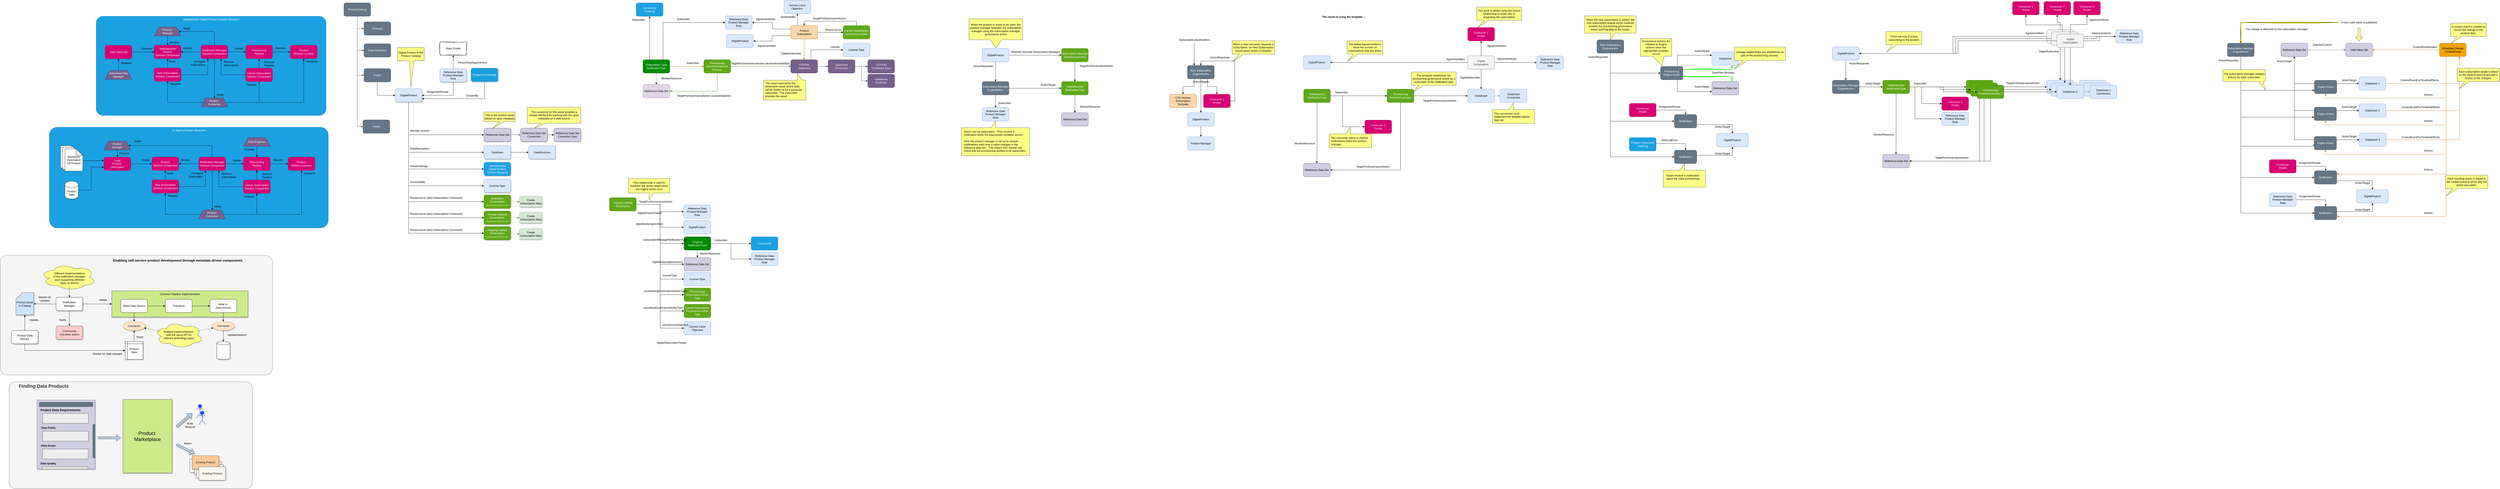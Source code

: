 <mxfile version="28.1.2" pages="3">
  <diagram name="product-catalog-3" id="mJARXA5rD6-naD0-85ki">
    <mxGraphModel dx="3716" dy="1990" grid="1" gridSize="10" guides="1" tooltips="1" connect="1" arrows="1" fold="1" page="1" pageScale="1" pageWidth="827" pageHeight="1169" math="0" shadow="0">
      <root>
        <mxCell id="vQziVG4-nQfIgHgS_Oxc-0" />
        <mxCell id="vQziVG4-nQfIgHgS_Oxc-1" parent="vQziVG4-nQfIgHgS_Oxc-0" />
        <mxCell id="haJ3UYR2_Pkuj3xPv6Zf-135" value="&amp;nbsp; &amp;nbsp; &amp;nbsp; &amp;nbsp;Finding Data Products" style="rounded=1;whiteSpace=wrap;html=1;arcSize=6;fillColor=#f5f5f5;strokeColor=#666666;fontColor=#333333;fontStyle=1;align=left;verticalAlign=top;fontSize=21;" vertex="1" parent="vQziVG4-nQfIgHgS_Oxc-1">
          <mxGeometry x="-1820" y="560" width="1090" height="480" as="geometry" />
        </mxCell>
        <mxCell id="haJ3UYR2_Pkuj3xPv6Zf-108" value="" style="rounded=1;whiteSpace=wrap;html=1;arcSize=6;fillColor=#f5f5f5;strokeColor=#666666;fontColor=#333333;" vertex="1" parent="vQziVG4-nQfIgHgS_Oxc-1">
          <mxGeometry x="-1860" y="-7" width="1220" height="537" as="geometry" />
        </mxCell>
        <mxCell id="haJ3UYR2_Pkuj3xPv6Zf-107" value="" style="ellipse;shape=cloud;whiteSpace=wrap;html=1;fillColor=#ffff88;strokeColor=#36393d;" vertex="1" parent="vQziVG4-nQfIgHgS_Oxc-1">
          <mxGeometry x="-1170" y="290" width="220" height="120" as="geometry" />
        </mxCell>
        <mxCell id="haJ3UYR2_Pkuj3xPv6Zf-106" value="" style="ellipse;shape=cloud;whiteSpace=wrap;html=1;fillColor=#ffff88;strokeColor=#36393d;" vertex="1" parent="vQziVG4-nQfIgHgS_Oxc-1">
          <mxGeometry x="-1680" y="30" width="250" height="120" as="geometry" />
        </mxCell>
        <mxCell id="haJ3UYR2_Pkuj3xPv6Zf-78" value="Common Pipeline Implementation" style="rounded=0;whiteSpace=wrap;html=1;verticalAlign=top;fillColor=#cdeb8b;strokeColor=#36393d;shadow=1;" vertex="1" parent="vQziVG4-nQfIgHgS_Oxc-1">
          <mxGeometry x="-1360" y="152.5" width="610" height="117.5" as="geometry" />
        </mxCell>
        <mxCell id="vQziVG4-nQfIgHgS_Oxc-3" value="" style="edgeStyle=orthogonalEdgeStyle;rounded=0;orthogonalLoop=1;jettySize=auto;html=1;entryX=0;entryY=0.5;entryDx=0;entryDy=0;fillColor=#647687;strokeColor=#314354;" parent="vQziVG4-nQfIgHgS_Oxc-1" source="vQziVG4-nQfIgHgS_Oxc-6" target="vQziVG4-nQfIgHgS_Oxc-9" edge="1">
          <mxGeometry relative="1" as="geometry" />
        </mxCell>
        <mxCell id="vQziVG4-nQfIgHgS_Oxc-4" value="" style="edgeStyle=orthogonalEdgeStyle;rounded=0;orthogonalLoop=1;jettySize=auto;html=1;exitX=0.5;exitY=1;exitDx=0;exitDy=0;entryX=0;entryY=0.5;entryDx=0;entryDy=0;fillColor=#647687;strokeColor=#314354;" parent="vQziVG4-nQfIgHgS_Oxc-1" source="vQziVG4-nQfIgHgS_Oxc-6" target="vQziVG4-nQfIgHgS_Oxc-400" edge="1">
          <mxGeometry relative="1" as="geometry" />
        </mxCell>
        <mxCell id="vQziVG4-nQfIgHgS_Oxc-5" value="" style="edgeStyle=orthogonalEdgeStyle;rounded=0;orthogonalLoop=1;jettySize=auto;html=1;exitX=0.5;exitY=1;exitDx=0;exitDy=0;entryX=0;entryY=0.5;entryDx=0;entryDy=0;fillColor=#647687;strokeColor=#314354;" parent="vQziVG4-nQfIgHgS_Oxc-1" source="vQziVG4-nQfIgHgS_Oxc-6" target="vQziVG4-nQfIgHgS_Oxc-401" edge="1">
          <mxGeometry relative="1" as="geometry" />
        </mxCell>
        <mxCell id="vQziVG4-nQfIgHgS_Oxc-6" value="ProductCatalog" style="rounded=1;whiteSpace=wrap;html=1;fillColor=#647687;strokeColor=#314354;fontColor=#ffffff;" parent="vQziVG4-nQfIgHgS_Oxc-1" vertex="1">
          <mxGeometry x="-320" y="-1140" width="120" height="60" as="geometry" />
        </mxCell>
        <mxCell id="vQziVG4-nQfIgHgS_Oxc-7" value="" style="edgeStyle=orthogonalEdgeStyle;rounded=0;orthogonalLoop=1;jettySize=auto;html=1;exitX=0.5;exitY=1;exitDx=0;exitDy=0;entryX=0;entryY=0.5;entryDx=0;entryDy=0;fillColor=#647687;strokeColor=#314354;" parent="vQziVG4-nQfIgHgS_Oxc-1" source="vQziVG4-nQfIgHgS_Oxc-6" target="vQziVG4-nQfIgHgS_Oxc-10" edge="1">
          <mxGeometry relative="1" as="geometry" />
        </mxCell>
        <mxCell id="vQziVG4-nQfIgHgS_Oxc-8" value="" style="edgeStyle=orthogonalEdgeStyle;rounded=0;orthogonalLoop=1;jettySize=auto;html=1;exitX=0.5;exitY=1;exitDx=0;exitDy=0;entryX=0;entryY=0.5;entryDx=0;entryDy=0;" parent="vQziVG4-nQfIgHgS_Oxc-1" source="vQziVG4-nQfIgHgS_Oxc-9" target="vQziVG4-nQfIgHgS_Oxc-16" edge="1">
          <mxGeometry relative="1" as="geometry" />
        </mxCell>
        <mxCell id="vQziVG4-nQfIgHgS_Oxc-9" value="Folder" style="rounded=1;whiteSpace=wrap;html=1;fillColor=#647687;strokeColor=#314354;fontColor=#ffffff;" parent="vQziVG4-nQfIgHgS_Oxc-1" vertex="1">
          <mxGeometry x="-230" y="-845" width="120" height="60" as="geometry" />
        </mxCell>
        <mxCell id="vQziVG4-nQfIgHgS_Oxc-10" value="Folder" style="rounded=1;whiteSpace=wrap;html=1;fillColor=#647687;strokeColor=#314354;fontColor=#ffffff;" parent="vQziVG4-nQfIgHgS_Oxc-1" vertex="1">
          <mxGeometry x="-234.5" y="-615" width="120" height="60" as="geometry" />
        </mxCell>
        <mxCell id="vQziVG4-nQfIgHgS_Oxc-11" style="edgeStyle=orthogonalEdgeStyle;rounded=0;orthogonalLoop=1;jettySize=auto;html=1;exitX=0.5;exitY=1;exitDx=0;exitDy=0;entryX=0;entryY=0.5;entryDx=0;entryDy=0;" parent="vQziVG4-nQfIgHgS_Oxc-1" source="vQziVG4-nQfIgHgS_Oxc-16" target="vQziVG4-nQfIgHgS_Oxc-17" edge="1">
          <mxGeometry relative="1" as="geometry">
            <mxPoint x="235.5" y="-635" as="targetPoint" />
          </mxGeometry>
        </mxCell>
        <mxCell id="vQziVG4-nQfIgHgS_Oxc-12" style="edgeStyle=orthogonalEdgeStyle;rounded=0;orthogonalLoop=1;jettySize=auto;html=1;exitX=0.5;exitY=1;exitDx=0;exitDy=0;entryX=0;entryY=0.5;entryDx=0;entryDy=0;" parent="vQziVG4-nQfIgHgS_Oxc-1" source="vQziVG4-nQfIgHgS_Oxc-16" target="vQziVG4-nQfIgHgS_Oxc-50" edge="1">
          <mxGeometry relative="1" as="geometry">
            <mxPoint x="235.5" y="-496" as="targetPoint" />
          </mxGeometry>
        </mxCell>
        <mxCell id="vQziVG4-nQfIgHgS_Oxc-13" style="edgeStyle=orthogonalEdgeStyle;rounded=0;orthogonalLoop=1;jettySize=auto;html=1;exitX=0.5;exitY=1;exitDx=0;exitDy=0;entryX=0;entryY=0.5;entryDx=0;entryDy=0;" parent="vQziVG4-nQfIgHgS_Oxc-1" source="vQziVG4-nQfIgHgS_Oxc-16" target="vQziVG4-nQfIgHgS_Oxc-26" edge="1">
          <mxGeometry relative="1" as="geometry">
            <mxPoint x="235.5" y="-425" as="targetPoint" />
          </mxGeometry>
        </mxCell>
        <mxCell id="vQziVG4-nQfIgHgS_Oxc-15" style="edgeStyle=orthogonalEdgeStyle;rounded=0;orthogonalLoop=1;jettySize=auto;html=1;exitX=0.5;exitY=1;exitDx=0;exitDy=0;entryX=0;entryY=0.5;entryDx=0;entryDy=0;" parent="vQziVG4-nQfIgHgS_Oxc-1" source="vQziVG4-nQfIgHgS_Oxc-16" target="vQziVG4-nQfIgHgS_Oxc-51" edge="1">
          <mxGeometry relative="1" as="geometry">
            <mxPoint x="235.5" y="-355" as="targetPoint" />
          </mxGeometry>
        </mxCell>
        <mxCell id="bkEhN-iokVe-P71scekD-9" style="edgeStyle=orthogonalEdgeStyle;rounded=0;orthogonalLoop=1;jettySize=auto;html=1;exitX=0.5;exitY=1;exitDx=0;exitDy=0;entryX=0;entryY=0.5;entryDx=0;entryDy=0;" parent="vQziVG4-nQfIgHgS_Oxc-1" source="vQziVG4-nQfIgHgS_Oxc-16" target="bkEhN-iokVe-P71scekD-3" edge="1">
          <mxGeometry relative="1" as="geometry">
            <mxPoint x="140" y="-480" as="targetPoint" />
          </mxGeometry>
        </mxCell>
        <mxCell id="vQziVG4-nQfIgHgS_Oxc-16" value="DigitalProduct" style="rounded=1;whiteSpace=wrap;html=1;fillColor=#dae8fc;strokeColor=#6c8ebf;shadow=1;" parent="vQziVG4-nQfIgHgS_Oxc-1" vertex="1">
          <mxGeometry x="-90" y="-755" width="120" height="60" as="geometry" />
        </mxCell>
        <mxCell id="vQziVG4-nQfIgHgS_Oxc-17" value="License Type" style="rounded=1;whiteSpace=wrap;html=1;fillColor=#dae8fc;strokeColor=#6c8ebf;shadow=1;" parent="vQziVG4-nQfIgHgS_Oxc-1" vertex="1">
          <mxGeometry x="307.5" y="-349" width="120" height="60" as="geometry" />
        </mxCell>
        <mxCell id="vQziVG4-nQfIgHgS_Oxc-18" style="edgeStyle=orthogonalEdgeStyle;rounded=0;orthogonalLoop=1;jettySize=auto;html=1;entryX=1;entryY=0.5;entryDx=0;entryDy=0;exitX=0.5;exitY=1;exitDx=0;exitDy=0;" parent="vQziVG4-nQfIgHgS_Oxc-1" source="vQziVG4-nQfIgHgS_Oxc-20" target="vQziVG4-nQfIgHgS_Oxc-16" edge="1">
          <mxGeometry relative="1" as="geometry" />
        </mxCell>
        <mxCell id="vQziVG4-nQfIgHgS_Oxc-19" value="" style="edgeStyle=orthogonalEdgeStyle;rounded=0;orthogonalLoop=1;jettySize=auto;html=1;" parent="vQziVG4-nQfIgHgS_Oxc-1" source="vQziVG4-nQfIgHgS_Oxc-20" target="vQziVG4-nQfIgHgS_Oxc-23" edge="1">
          <mxGeometry relative="1" as="geometry" />
        </mxCell>
        <mxCell id="vQziVG4-nQfIgHgS_Oxc-20" value="Reference Data Product Manager&lt;div&gt;Role&lt;/div&gt;" style="rounded=1;whiteSpace=wrap;html=1;fillColor=#dae8fc;strokeColor=#6c8ebf;shadow=1;" parent="vQziVG4-nQfIgHgS_Oxc-1" vertex="1">
          <mxGeometry x="110" y="-845" width="120" height="60" as="geometry" />
        </mxCell>
        <mxCell id="vQziVG4-nQfIgHgS_Oxc-21" value="GovernedBy" style="text;html=1;align=left;verticalAlign=middle;resizable=0;points=[];autosize=1;strokeColor=none;fillColor=none;" parent="vQziVG4-nQfIgHgS_Oxc-1" vertex="1">
          <mxGeometry x="-25.5" y="-351" width="90" height="30" as="geometry" />
        </mxCell>
        <mxCell id="vQziVG4-nQfIgHgS_Oxc-22" value="AssignmentScope" style="text;html=1;align=center;verticalAlign=middle;resizable=0;points=[];autosize=1;strokeColor=none;fillColor=none;" parent="vQziVG4-nQfIgHgS_Oxc-1" vertex="1">
          <mxGeometry x="40" y="-756" width="120" height="30" as="geometry" />
        </mxCell>
        <mxCell id="vQziVG4-nQfIgHgS_Oxc-23" value="Peter Profile" style="rounded=1;whiteSpace=wrap;html=1;sketch=1;curveFitting=1;jiggle=2;" parent="vQziVG4-nQfIgHgS_Oxc-1" vertex="1">
          <mxGeometry x="110" y="-965" width="120" height="60" as="geometry" />
        </mxCell>
        <mxCell id="vQziVG4-nQfIgHgS_Oxc-24" value="PersonRoleAppointment" style="text;html=1;align=center;verticalAlign=middle;resizable=0;points=[];autosize=1;strokeColor=none;fillColor=none;" parent="vQziVG4-nQfIgHgS_Oxc-1" vertex="1">
          <mxGeometry x="180" y="-887" width="150" height="30" as="geometry" />
        </mxCell>
        <mxCell id="vQziVG4-nQfIgHgS_Oxc-25" value="SolutionDesign" style="text;html=1;align=left;verticalAlign=middle;resizable=0;points=[];autosize=1;strokeColor=none;fillColor=none;" parent="vQziVG4-nQfIgHgS_Oxc-1" vertex="1">
          <mxGeometry x="-25.5" y="-421.75" width="100" height="30" as="geometry" />
        </mxCell>
        <mxCell id="QntZ3dZ_7AUp0JVUSx4m-5" value="" style="edgeStyle=orthogonalEdgeStyle;rounded=0;orthogonalLoop=1;jettySize=auto;html=1;" parent="vQziVG4-nQfIgHgS_Oxc-1" source="vQziVG4-nQfIgHgS_Oxc-26" target="QntZ3dZ_7AUp0JVUSx4m-4" edge="1">
          <mxGeometry relative="1" as="geometry" />
        </mxCell>
        <mxCell id="vQziVG4-nQfIgHgS_Oxc-26" value="DataSpec" style="rounded=1;whiteSpace=wrap;html=1;fillColor=#dae8fc;strokeColor=#6c8ebf;shadow=1;" parent="vQziVG4-nQfIgHgS_Oxc-1" vertex="1">
          <mxGeometry x="307.5" y="-499.5" width="120" height="60" as="geometry" />
        </mxCell>
        <mxCell id="vQziVG4-nQfIgHgS_Oxc-30" value="DataDescription" style="text;html=1;align=left;verticalAlign=middle;resizable=0;points=[];autosize=1;strokeColor=none;fillColor=none;" parent="vQziVG4-nQfIgHgS_Oxc-1" vertex="1">
          <mxGeometry x="-25.5" y="-501.5" width="110" height="30" as="geometry" />
        </mxCell>
        <mxCell id="vQziVG4-nQfIgHgS_Oxc-31" value="ValidValueSet&amp;nbsp;&lt;span style=&quot;background-color: transparent; color: light-dark(rgb(255, 255, 255), rgb(18, 18, 18));&quot;&gt;Digital Product&amp;nbsp;&lt;/span&gt;&lt;span style=&quot;background-color: transparent; color: light-dark(rgb(255, 255, 255), rgb(18, 18, 18));&quot;&gt;Solution Blueprint&lt;/span&gt;" style="rounded=1;whiteSpace=wrap;html=1;fillColor=#1ba1e2;fontColor=#ffffff;strokeColor=#006EAF;verticalAlign=top;arcSize=7;" parent="vQziVG4-nQfIgHgS_Oxc-1" vertex="1">
          <mxGeometry x="-1430" y="-1080" width="1030" height="445" as="geometry" />
        </mxCell>
        <mxCell id="vQziVG4-nQfIgHgS_Oxc-35" style="edgeStyle=orthogonalEdgeStyle;rounded=0;orthogonalLoop=1;jettySize=auto;html=1;exitX=1;exitY=0.5;exitDx=0;exitDy=0;entryX=0;entryY=0.5;entryDx=0;entryDy=0;" parent="vQziVG4-nQfIgHgS_Oxc-1" source="vQziVG4-nQfIgHgS_Oxc-42" target="vQziVG4-nQfIgHgS_Oxc-38" edge="1">
          <mxGeometry relative="1" as="geometry" />
        </mxCell>
        <mxCell id="vQziVG4-nQfIgHgS_Oxc-36" value="&lt;div&gt;ValidValueSet&lt;/div&gt;&lt;div&gt;Product&lt;/div&gt;&lt;div&gt;Solution Component&lt;/div&gt;" style="rounded=1;whiteSpace=wrap;html=1;fillColor=#d80073;fontColor=#ffffff;strokeColor=#A50040;" parent="vQziVG4-nQfIgHgS_Oxc-1" vertex="1">
          <mxGeometry x="-1170" y="-950" width="120" height="60" as="geometry" />
        </mxCell>
        <mxCell id="vQziVG4-nQfIgHgS_Oxc-37" value="" style="edgeStyle=orthogonalEdgeStyle;rounded=0;orthogonalLoop=1;jettySize=auto;html=1;" parent="vQziVG4-nQfIgHgS_Oxc-1" source="vQziVG4-nQfIgHgS_Oxc-38" target="vQziVG4-nQfIgHgS_Oxc-48" edge="1">
          <mxGeometry relative="1" as="geometry" />
        </mxCell>
        <mxCell id="vQziVG4-nQfIgHgS_Oxc-38" value="&lt;div&gt;Provisioning&lt;/div&gt;&lt;div&gt;Pipeline&lt;/div&gt;" style="rounded=1;whiteSpace=wrap;html=1;fillColor=#d80073;fontColor=#ffffff;strokeColor=#A50040;" parent="vQziVG4-nQfIgHgS_Oxc-1" vertex="1">
          <mxGeometry x="-760" y="-950" width="120" height="60" as="geometry" />
        </mxCell>
        <mxCell id="vQziVG4-nQfIgHgS_Oxc-39" style="edgeStyle=orthogonalEdgeStyle;rounded=0;orthogonalLoop=1;jettySize=auto;html=1;exitX=0;exitY=0.5;exitDx=0;exitDy=0;entryX=1;entryY=0.5;entryDx=0;entryDy=0;" parent="vQziVG4-nQfIgHgS_Oxc-1" source="vQziVG4-nQfIgHgS_Oxc-42" target="vQziVG4-nQfIgHgS_Oxc-36" edge="1">
          <mxGeometry relative="1" as="geometry" />
        </mxCell>
        <mxCell id="vQziVG4-nQfIgHgS_Oxc-40" style="edgeStyle=orthogonalEdgeStyle;rounded=0;orthogonalLoop=1;jettySize=auto;html=1;exitX=0.5;exitY=1;exitDx=0;exitDy=0;" parent="vQziVG4-nQfIgHgS_Oxc-1" source="vQziVG4-nQfIgHgS_Oxc-42" target="vQziVG4-nQfIgHgS_Oxc-357" edge="1">
          <mxGeometry relative="1" as="geometry" />
        </mxCell>
        <mxCell id="vQziVG4-nQfIgHgS_Oxc-41" style="edgeStyle=orthogonalEdgeStyle;rounded=0;orthogonalLoop=1;jettySize=auto;html=1;exitX=0.5;exitY=0;exitDx=0;exitDy=0;entryX=1;entryY=0.5;entryDx=0;entryDy=0;" parent="vQziVG4-nQfIgHgS_Oxc-1" source="vQziVG4-nQfIgHgS_Oxc-42" target="vQziVG4-nQfIgHgS_Oxc-371" edge="1">
          <mxGeometry relative="1" as="geometry">
            <Array as="points">
              <mxPoint x="-900" y="-1012" />
            </Array>
          </mxGeometry>
        </mxCell>
        <mxCell id="vQziVG4-nQfIgHgS_Oxc-42" value="&lt;div&gt;Notification Manager&lt;/div&gt;&lt;div&gt;Solution Component&lt;/div&gt;" style="rounded=1;whiteSpace=wrap;html=1;fillColor=#d80073;fontColor=#ffffff;strokeColor=#A50040;" parent="vQziVG4-nQfIgHgS_Oxc-1" vertex="1">
          <mxGeometry x="-960" y="-950" width="120" height="60" as="geometry" />
        </mxCell>
        <mxCell id="vQziVG4-nQfIgHgS_Oxc-43" value="Monitor" style="text;html=1;align=center;verticalAlign=middle;resizable=0;points=[];autosize=1;strokeColor=none;fillColor=none;" parent="vQziVG4-nQfIgHgS_Oxc-1" vertex="1">
          <mxGeometry x="-1050" y="-952" width="60" height="30" as="geometry" />
        </mxCell>
        <mxCell id="vQziVG4-nQfIgHgS_Oxc-47" value="Initiate" style="text;html=1;align=center;verticalAlign=middle;resizable=0;points=[];autosize=1;strokeColor=none;fillColor=none;" parent="vQziVG4-nQfIgHgS_Oxc-1" vertex="1">
          <mxGeometry x="-820" y="-950" width="60" height="30" as="geometry" />
        </mxCell>
        <mxCell id="vQziVG4-nQfIgHgS_Oxc-48" value="&lt;div&gt;Product&lt;/div&gt;&lt;div&gt;Delivery Location&lt;/div&gt;" style="rounded=1;whiteSpace=wrap;html=1;fillColor=#d80073;fontColor=#ffffff;strokeColor=#A50040;" parent="vQziVG4-nQfIgHgS_Oxc-1" vertex="1">
          <mxGeometry x="-560" y="-950" width="120" height="60" as="geometry" />
        </mxCell>
        <mxCell id="vQziVG4-nQfIgHgS_Oxc-49" value="Maintain" style="text;html=1;align=center;verticalAlign=middle;resizable=0;points=[];autosize=1;strokeColor=none;fillColor=none;" parent="vQziVG4-nQfIgHgS_Oxc-1" vertex="1">
          <mxGeometry x="-640" y="-952" width="70" height="30" as="geometry" />
        </mxCell>
        <mxCell id="vQziVG4-nQfIgHgS_Oxc-50" value="ValidValueSet&lt;div&gt;Digital Product&lt;div&gt;Solution Blueprint&lt;/div&gt;&lt;/div&gt;" style="rounded=1;whiteSpace=wrap;html=1;fillColor=#1ba1e2;fontColor=#ffffff;strokeColor=#006EAF;shadow=1;" parent="vQziVG4-nQfIgHgS_Oxc-1" vertex="1">
          <mxGeometry x="307.5" y="-424.5" width="120" height="60" as="geometry" />
        </mxCell>
        <mxCell id="vQziVG4-nQfIgHgS_Oxc-51" value="Evaluation Subscription&lt;div&gt;&lt;font style=&quot;font-size: 8px;&quot;&gt;Governance Action Process&lt;/font&gt;&lt;/div&gt;" style="rounded=1;whiteSpace=wrap;html=1;fillColor=#60a917;fontColor=#ffffff;strokeColor=#2D7600;shadow=1;" parent="vQziVG4-nQfIgHgS_Oxc-1" vertex="1">
          <mxGeometry x="307.5" y="-278" width="120" height="60" as="geometry" />
        </mxCell>
        <mxCell id="vQziVG4-nQfIgHgS_Oxc-52" value="ResourceList (New Subscription Command)" style="text;html=1;align=left;verticalAlign=middle;resizable=0;points=[];autosize=1;strokeColor=none;fillColor=none;" parent="vQziVG4-nQfIgHgS_Oxc-1" vertex="1">
          <mxGeometry x="-25.5" y="-280" width="260" height="30" as="geometry" />
        </mxCell>
        <mxCell id="vQziVG4-nQfIgHgS_Oxc-53" style="edgeStyle=orthogonalEdgeStyle;rounded=0;orthogonalLoop=1;jettySize=auto;html=1;exitX=0.5;exitY=1;exitDx=0;exitDy=0;entryX=0;entryY=0.5;entryDx=0;entryDy=0;" parent="vQziVG4-nQfIgHgS_Oxc-1" source="vQziVG4-nQfIgHgS_Oxc-16" target="vQziVG4-nQfIgHgS_Oxc-54" edge="1">
          <mxGeometry relative="1" as="geometry">
            <mxPoint x="-34.5" y="-745" as="sourcePoint" />
            <mxPoint x="235.5" y="-275" as="targetPoint" />
          </mxGeometry>
        </mxCell>
        <mxCell id="vQziVG4-nQfIgHgS_Oxc-54" value="Periodic Refresh Subscription&amp;nbsp;&lt;div&gt;&lt;span style=&quot;font-size: 8px;&quot;&gt;Governance Action Process&lt;/span&gt;&lt;/div&gt;" style="rounded=1;whiteSpace=wrap;html=1;fillColor=#60a917;fontColor=#ffffff;strokeColor=#2D7600;shadow=1;" parent="vQziVG4-nQfIgHgS_Oxc-1" vertex="1">
          <mxGeometry x="307.5" y="-206" width="120" height="60" as="geometry" />
        </mxCell>
        <mxCell id="vQziVG4-nQfIgHgS_Oxc-55" value="ResourceList (New Subscription Command)" style="text;html=1;align=left;verticalAlign=middle;resizable=0;points=[];autosize=1;strokeColor=none;fillColor=none;" parent="vQziVG4-nQfIgHgS_Oxc-1" vertex="1">
          <mxGeometry x="-25.5" y="-207.75" width="260" height="30" as="geometry" />
        </mxCell>
        <mxCell id="vQziVG4-nQfIgHgS_Oxc-56" style="edgeStyle=orthogonalEdgeStyle;rounded=0;orthogonalLoop=1;jettySize=auto;html=1;exitX=0.5;exitY=1;exitDx=0;exitDy=0;fillColor=#fad7ac;strokeColor=#b46504;" parent="vQziVG4-nQfIgHgS_Oxc-1" source="vQziVG4-nQfIgHgS_Oxc-60" target="vQziVG4-nQfIgHgS_Oxc-81" edge="1">
          <mxGeometry relative="1" as="geometry" />
        </mxCell>
        <mxCell id="bkEhN-iokVe-P71scekD-35" style="edgeStyle=orthogonalEdgeStyle;rounded=0;orthogonalLoop=1;jettySize=auto;html=1;exitX=1;exitY=0.5;exitDx=0;exitDy=0;" parent="vQziVG4-nQfIgHgS_Oxc-1" source="vQziVG4-nQfIgHgS_Oxc-60" target="vQziVG4-nQfIgHgS_Oxc-390" edge="1">
          <mxGeometry relative="1" as="geometry" />
        </mxCell>
        <mxCell id="bkEhN-iokVe-P71scekD-53" style="edgeStyle=orthogonalEdgeStyle;rounded=0;orthogonalLoop=1;jettySize=auto;html=1;exitX=0;exitY=0.25;exitDx=0;exitDy=0;entryX=1;entryY=0.5;entryDx=0;entryDy=0;" parent="vQziVG4-nQfIgHgS_Oxc-1" source="vQziVG4-nQfIgHgS_Oxc-60" target="bkEhN-iokVe-P71scekD-51" edge="1">
          <mxGeometry relative="1" as="geometry">
            <Array as="points">
              <mxPoint x="1600" y="-1023" />
              <mxPoint x="1600" y="-1052" />
            </Array>
          </mxGeometry>
        </mxCell>
        <mxCell id="QntZ3dZ_7AUp0JVUSx4m-0" style="edgeStyle=orthogonalEdgeStyle;rounded=0;orthogonalLoop=1;jettySize=auto;html=1;exitX=0;exitY=0.75;exitDx=0;exitDy=0;entryX=1;entryY=0.5;entryDx=0;entryDy=0;" parent="vQziVG4-nQfIgHgS_Oxc-1" source="vQziVG4-nQfIgHgS_Oxc-60" target="bkEhN-iokVe-P71scekD-50" edge="1">
          <mxGeometry relative="1" as="geometry" />
        </mxCell>
        <mxCell id="QntZ3dZ_7AUp0JVUSx4m-18" style="edgeStyle=orthogonalEdgeStyle;rounded=0;orthogonalLoop=1;jettySize=auto;html=1;exitX=0.25;exitY=0;exitDx=0;exitDy=0;" parent="vQziVG4-nQfIgHgS_Oxc-1" source="vQziVG4-nQfIgHgS_Oxc-60" target="QntZ3dZ_7AUp0JVUSx4m-17" edge="1">
          <mxGeometry relative="1" as="geometry" />
        </mxCell>
        <mxCell id="vQziVG4-nQfIgHgS_Oxc-60" value="&lt;div&gt;Product&lt;/div&gt;&lt;div&gt;Subscription&lt;/div&gt;" style="rounded=1;whiteSpace=wrap;html=1;strokeColor=#b46504;fillColor=#fad7ac;" parent="vQziVG4-nQfIgHgS_Oxc-1" vertex="1">
          <mxGeometry x="1682.5" y="-1038" width="120" height="60" as="geometry" />
        </mxCell>
        <mxCell id="vQziVG4-nQfIgHgS_Oxc-64" value="DigitalProduct" style="rounded=1;whiteSpace=wrap;html=1;fillColor=#dae8fc;strokeColor=#6c8ebf;" parent="vQziVG4-nQfIgHgS_Oxc-1" vertex="1">
          <mxGeometry x="1203" y="-163" width="120" height="60" as="geometry" />
        </mxCell>
        <mxCell id="vQziVG4-nQfIgHgS_Oxc-68" value="" style="edgeStyle=orthogonalEdgeStyle;rounded=0;orthogonalLoop=1;jettySize=auto;html=1;entryX=0;entryY=0.5;entryDx=0;entryDy=0;fillColor=#fad7ac;strokeColor=#b46504;exitX=1;exitY=0.5;exitDx=0;exitDy=0;" parent="vQziVG4-nQfIgHgS_Oxc-1" source="vQziVG4-nQfIgHgS_Oxc-70" target="vQziVG4-nQfIgHgS_Oxc-75" edge="1">
          <mxGeometry relative="1" as="geometry">
            <mxPoint x="1314" y="-855" as="targetPoint" />
            <mxPoint x="1140" y="-855" as="sourcePoint" />
          </mxGeometry>
        </mxCell>
        <mxCell id="vQziVG4-nQfIgHgS_Oxc-69" value="" style="edgeStyle=orthogonalEdgeStyle;rounded=0;orthogonalLoop=1;jettySize=auto;html=1;dashed=1;" parent="vQziVG4-nQfIgHgS_Oxc-1" source="vQziVG4-nQfIgHgS_Oxc-70" target="vQziVG4-nQfIgHgS_Oxc-76" edge="1">
          <mxGeometry relative="1" as="geometry" />
        </mxCell>
        <mxCell id="bkEhN-iokVe-P71scekD-37" value="" style="edgeStyle=orthogonalEdgeStyle;rounded=0;orthogonalLoop=1;jettySize=auto;html=1;exitX=0.25;exitY=0;exitDx=0;exitDy=0;" parent="vQziVG4-nQfIgHgS_Oxc-1" source="vQziVG4-nQfIgHgS_Oxc-70" target="bkEhN-iokVe-P71scekD-36" edge="1">
          <mxGeometry relative="1" as="geometry" />
        </mxCell>
        <mxCell id="1ktZ-P5FR98ejILYu0hU-0" style="edgeStyle=orthogonalEdgeStyle;rounded=0;orthogonalLoop=1;jettySize=auto;html=1;exitX=0.75;exitY=0;exitDx=0;exitDy=0;entryX=0;entryY=0.5;entryDx=0;entryDy=0;" parent="vQziVG4-nQfIgHgS_Oxc-1" source="vQziVG4-nQfIgHgS_Oxc-70" target="bkEhN-iokVe-P71scekD-51" edge="1">
          <mxGeometry relative="1" as="geometry" />
        </mxCell>
        <mxCell id="vQziVG4-nQfIgHgS_Oxc-70" value="&lt;div&gt;&lt;span style=&quot;background-color: transparent; color: light-dark(rgb(255, 255, 255), rgb(18, 18, 18));&quot;&gt;Subscription Type&lt;/span&gt;&lt;/div&gt;&lt;div&gt;&lt;span style=&quot;background-color: transparent; color: light-dark(rgb(255, 255, 255), rgb(18, 18, 18));&quot;&gt;NotificationType&lt;/span&gt;&lt;/div&gt;" style="rounded=1;whiteSpace=wrap;html=1;strokeColor=#005700;fillColor=#008a00;fontColor=#ffffff;" parent="vQziVG4-nQfIgHgS_Oxc-1" vertex="1">
          <mxGeometry x="1020" y="-885" width="120" height="60" as="geometry" />
        </mxCell>
        <mxCell id="vQziVG4-nQfIgHgS_Oxc-72" value="DigitalSubscriber" style="text;html=1;align=center;verticalAlign=middle;resizable=0;points=[];autosize=1;strokeColor=none;fillColor=none;" parent="vQziVG4-nQfIgHgS_Oxc-1" vertex="1">
          <mxGeometry x="1628.5" y="-928" width="110" height="30" as="geometry" />
        </mxCell>
        <mxCell id="vQziVG4-nQfIgHgS_Oxc-73" style="edgeStyle=orthogonalEdgeStyle;rounded=0;orthogonalLoop=1;jettySize=auto;html=1;exitX=0.5;exitY=1;exitDx=0;exitDy=0;entryX=1;entryY=0.5;entryDx=0;entryDy=0;fillColor=#60a917;strokeColor=#2D7600;" parent="vQziVG4-nQfIgHgS_Oxc-1" source="vQziVG4-nQfIgHgS_Oxc-75" target="vQziVG4-nQfIgHgS_Oxc-76" edge="1">
          <mxGeometry relative="1" as="geometry">
            <mxPoint x="1344" y="-825" as="sourcePoint" />
          </mxGeometry>
        </mxCell>
        <mxCell id="vQziVG4-nQfIgHgS_Oxc-74" value="" style="edgeStyle=orthogonalEdgeStyle;rounded=0;orthogonalLoop=1;jettySize=auto;html=1;exitX=1;exitY=0.5;exitDx=0;exitDy=0;entryX=0;entryY=0.5;entryDx=0;entryDy=0;fillColor=#60a917;strokeColor=#2D7600;" parent="vQziVG4-nQfIgHgS_Oxc-1" source="vQziVG4-nQfIgHgS_Oxc-75" target="vQziVG4-nQfIgHgS_Oxc-81" edge="1">
          <mxGeometry relative="1" as="geometry" />
        </mxCell>
        <mxCell id="vQziVG4-nQfIgHgS_Oxc-75" value="Provisioning&lt;div&gt;GovernanceAction&lt;/div&gt;&lt;div&gt;Process&lt;/div&gt;" style="rounded=1;whiteSpace=wrap;html=1;strokeColor=#2D7600;fillColor=#60a917;fontColor=#ffffff;" parent="vQziVG4-nQfIgHgS_Oxc-1" vertex="1">
          <mxGeometry x="1293" y="-885" width="120" height="60" as="geometry" />
        </mxCell>
        <mxCell id="vQziVG4-nQfIgHgS_Oxc-76" value="Reference Data Set" style="rounded=1;whiteSpace=wrap;html=1;strokeColor=#9673a6;fillColor=#e1d5e7;" parent="vQziVG4-nQfIgHgS_Oxc-1" vertex="1">
          <mxGeometry x="1020" y="-774" width="120" height="60" as="geometry" />
        </mxCell>
        <mxCell id="vQziVG4-nQfIgHgS_Oxc-77" value="MonitorResource" style="text;html=1;align=center;verticalAlign=middle;resizable=0;points=[];autosize=1;strokeColor=none;fillColor=none;" parent="vQziVG4-nQfIgHgS_Oxc-1" vertex="1">
          <mxGeometry x="1093" y="-816" width="110" height="30" as="geometry" />
        </mxCell>
        <mxCell id="vQziVG4-nQfIgHgS_Oxc-78" value="Subscriber" style="text;html=1;align=center;verticalAlign=middle;resizable=0;points=[];autosize=1;strokeColor=none;fillColor=none;" parent="vQziVG4-nQfIgHgS_Oxc-1" vertex="1">
          <mxGeometry x="1203" y="-885" width="80" height="30" as="geometry" />
        </mxCell>
        <mxCell id="vQziVG4-nQfIgHgS_Oxc-79" value="" style="edgeStyle=orthogonalEdgeStyle;rounded=0;orthogonalLoop=1;jettySize=auto;html=1;fillColor=#76608a;strokeColor=#432D57;" parent="vQziVG4-nQfIgHgS_Oxc-1" source="vQziVG4-nQfIgHgS_Oxc-81" target="vQziVG4-nQfIgHgS_Oxc-84" edge="1">
          <mxGeometry relative="1" as="geometry" />
        </mxCell>
        <mxCell id="vQziVG4-nQfIgHgS_Oxc-80" style="edgeStyle=orthogonalEdgeStyle;rounded=0;orthogonalLoop=1;jettySize=auto;html=1;exitX=0.75;exitY=0;exitDx=0;exitDy=0;entryX=0;entryY=0.5;entryDx=0;entryDy=0;" parent="vQziVG4-nQfIgHgS_Oxc-1" source="vQziVG4-nQfIgHgS_Oxc-81" target="vQziVG4-nQfIgHgS_Oxc-402" edge="1">
          <mxGeometry relative="1" as="geometry" />
        </mxCell>
        <mxCell id="vQziVG4-nQfIgHgS_Oxc-81" value="CSVFile&lt;div&gt;DataAsset&lt;/div&gt;" style="rounded=1;whiteSpace=wrap;html=1;strokeColor=#432D57;fillColor=#76608a;fontColor=#ffffff;" parent="vQziVG4-nQfIgHgS_Oxc-1" vertex="1">
          <mxGeometry x="1682.5" y="-885" width="120" height="60" as="geometry" />
        </mxCell>
        <mxCell id="vQziVG4-nQfIgHgS_Oxc-82" value="" style="edgeStyle=orthogonalEdgeStyle;rounded=0;orthogonalLoop=1;jettySize=auto;html=1;fillColor=#76608a;strokeColor=#432D57;" parent="vQziVG4-nQfIgHgS_Oxc-1" source="vQziVG4-nQfIgHgS_Oxc-84" target="vQziVG4-nQfIgHgS_Oxc-172" edge="1">
          <mxGeometry relative="1" as="geometry" />
        </mxCell>
        <mxCell id="vQziVG4-nQfIgHgS_Oxc-83" value="" style="edgeStyle=orthogonalEdgeStyle;rounded=0;orthogonalLoop=1;jettySize=auto;html=1;entryX=0;entryY=0.5;entryDx=0;entryDy=0;fillColor=#76608a;strokeColor=#432D57;" parent="vQziVG4-nQfIgHgS_Oxc-1" source="vQziVG4-nQfIgHgS_Oxc-84" target="vQziVG4-nQfIgHgS_Oxc-173" edge="1">
          <mxGeometry relative="1" as="geometry" />
        </mxCell>
        <mxCell id="vQziVG4-nQfIgHgS_Oxc-84" value="DataAsset&lt;div&gt;Connection&lt;/div&gt;" style="rounded=1;whiteSpace=wrap;html=1;strokeColor=#432D57;fillColor=#76608a;fontColor=#ffffff;" parent="vQziVG4-nQfIgHgS_Oxc-1" vertex="1">
          <mxGeometry x="1850" y="-885" width="120" height="60" as="geometry" />
        </mxCell>
        <mxCell id="vQziVG4-nQfIgHgS_Oxc-85" value="TargetForGovernanceAction (destinationDataSet)" style="text;html=1;align=center;verticalAlign=middle;resizable=0;points=[];autosize=1;strokeColor=none;fillColor=none;" parent="vQziVG4-nQfIgHgS_Oxc-1" vertex="1">
          <mxGeometry x="1400" y="-883" width="290" height="30" as="geometry" />
        </mxCell>
        <mxCell id="vQziVG4-nQfIgHgS_Oxc-93" value="Reference Data Product Manager&lt;div&gt;Role&lt;/div&gt;" style="rounded=1;whiteSpace=wrap;html=1;fillColor=#dae8fc;strokeColor=#6c8ebf;" parent="vQziVG4-nQfIgHgS_Oxc-1" vertex="1">
          <mxGeometry x="1203" y="-233" width="120" height="60" as="geometry" />
        </mxCell>
        <mxCell id="vQziVG4-nQfIgHgS_Oxc-95" value="DigitalProduct" style="rounded=1;whiteSpace=wrap;html=1;fillColor=#dae8fc;strokeColor=#6c8ebf;" parent="vQziVG4-nQfIgHgS_Oxc-1" vertex="1">
          <mxGeometry x="3980" y="-903" width="120" height="60" as="geometry" />
        </mxCell>
        <mxCell id="vQziVG4-nQfIgHgS_Oxc-96" style="edgeStyle=orthogonalEdgeStyle;rounded=0;orthogonalLoop=1;jettySize=auto;html=1;entryX=0.5;entryY=0;entryDx=0;entryDy=0;exitX=0.5;exitY=1;exitDx=0;exitDy=0;" parent="vQziVG4-nQfIgHgS_Oxc-1" source="vQziVG4-nQfIgHgS_Oxc-117" target="vQziVG4-nQfIgHgS_Oxc-107" edge="1">
          <mxGeometry relative="1" as="geometry">
            <mxPoint x="4414.75" y="-853" as="sourcePoint" />
          </mxGeometry>
        </mxCell>
        <mxCell id="vQziVG4-nQfIgHgS_Oxc-97" value="" style="edgeStyle=orthogonalEdgeStyle;rounded=0;orthogonalLoop=1;jettySize=auto;html=1;entryX=0;entryY=0.5;entryDx=0;entryDy=0;exitX=1;exitY=0.5;exitDx=0;exitDy=0;" parent="vQziVG4-nQfIgHgS_Oxc-1" source="vQziVG4-nQfIgHgS_Oxc-100" target="vQziVG4-nQfIgHgS_Oxc-103" edge="1">
          <mxGeometry relative="1" as="geometry">
            <mxPoint x="4184.75" y="-723" as="sourcePoint" />
          </mxGeometry>
        </mxCell>
        <mxCell id="vQziVG4-nQfIgHgS_Oxc-98" value="" style="edgeStyle=orthogonalEdgeStyle;rounded=0;orthogonalLoop=1;jettySize=auto;html=1;exitX=0.5;exitY=1;exitDx=0;exitDy=0;entryX=0.5;entryY=0;entryDx=0;entryDy=0;" parent="vQziVG4-nQfIgHgS_Oxc-1" source="vQziVG4-nQfIgHgS_Oxc-100" target="vQziVG4-nQfIgHgS_Oxc-104" edge="1">
          <mxGeometry relative="1" as="geometry" />
        </mxCell>
        <mxCell id="vQziVG4-nQfIgHgS_Oxc-99" style="edgeStyle=orthogonalEdgeStyle;rounded=0;orthogonalLoop=1;jettySize=auto;html=1;exitX=1;exitY=0.5;exitDx=0;exitDy=0;entryX=0;entryY=0.5;entryDx=0;entryDy=0;" parent="vQziVG4-nQfIgHgS_Oxc-1" source="vQziVG4-nQfIgHgS_Oxc-100" target="vQziVG4-nQfIgHgS_Oxc-120" edge="1">
          <mxGeometry relative="1" as="geometry">
            <Array as="points">
              <mxPoint x="4155" y="-723" />
              <mxPoint x="4155" y="-584" />
            </Array>
          </mxGeometry>
        </mxCell>
        <mxCell id="vQziVG4-nQfIgHgS_Oxc-100" value="ValidValueSet&lt;div&gt;NotificationType&lt;/div&gt;" style="rounded=1;whiteSpace=wrap;html=1;strokeColor=#2D7600;fillColor=#60a917;fontColor=#ffffff;" parent="vQziVG4-nQfIgHgS_Oxc-1" vertex="1">
          <mxGeometry x="3980.63" y="-753" width="120" height="60" as="geometry" />
        </mxCell>
        <mxCell id="vQziVG4-nQfIgHgS_Oxc-101" style="edgeStyle=orthogonalEdgeStyle;rounded=0;orthogonalLoop=1;jettySize=auto;html=1;exitX=0.25;exitY=1;exitDx=0;exitDy=0;entryX=1;entryY=0.5;entryDx=0;entryDy=0;" parent="vQziVG4-nQfIgHgS_Oxc-1" source="vQziVG4-nQfIgHgS_Oxc-103" target="vQziVG4-nQfIgHgS_Oxc-104" edge="1">
          <mxGeometry relative="1" as="geometry">
            <mxPoint x="4353.75" y="-593" as="targetPoint" />
            <Array as="points">
              <mxPoint x="4415" y="-693" />
              <mxPoint x="4415" y="-390" />
            </Array>
          </mxGeometry>
        </mxCell>
        <mxCell id="vQziVG4-nQfIgHgS_Oxc-102" value="" style="edgeStyle=orthogonalEdgeStyle;rounded=0;orthogonalLoop=1;jettySize=auto;html=1;exitX=1;exitY=0.5;exitDx=0;exitDy=0;entryX=0;entryY=0.5;entryDx=0;entryDy=0;" parent="vQziVG4-nQfIgHgS_Oxc-1" source="vQziVG4-nQfIgHgS_Oxc-103" target="vQziVG4-nQfIgHgS_Oxc-107" edge="1">
          <mxGeometry relative="1" as="geometry" />
        </mxCell>
        <mxCell id="vQziVG4-nQfIgHgS_Oxc-103" value="Provisioning&lt;div&gt;GovernanceAction&lt;/div&gt;" style="rounded=1;whiteSpace=wrap;html=1;strokeColor=#2D7600;fillColor=#60a917;fontColor=#ffffff;" parent="vQziVG4-nQfIgHgS_Oxc-1" vertex="1">
          <mxGeometry x="4354.75" y="-753" width="120" height="60" as="geometry" />
        </mxCell>
        <mxCell id="vQziVG4-nQfIgHgS_Oxc-104" value="Reference Data Set" style="rounded=1;whiteSpace=wrap;html=1;strokeColor=#56517e;fillColor=#d0cee2;" parent="vQziVG4-nQfIgHgS_Oxc-1" vertex="1">
          <mxGeometry x="3980" y="-420" width="120" height="60" as="geometry" />
        </mxCell>
        <mxCell id="vQziVG4-nQfIgHgS_Oxc-105" value="MonitorResource" style="text;html=1;align=center;verticalAlign=middle;resizable=0;points=[];autosize=1;strokeColor=none;fillColor=none;" parent="vQziVG4-nQfIgHgS_Oxc-1" vertex="1">
          <mxGeometry x="3930" y="-524" width="110" height="30" as="geometry" />
        </mxCell>
        <mxCell id="vQziVG4-nQfIgHgS_Oxc-106" value="" style="edgeStyle=orthogonalEdgeStyle;rounded=0;orthogonalLoop=1;jettySize=auto;html=1;fillColor=#dae8fc;strokeColor=#6c8ebf;" parent="vQziVG4-nQfIgHgS_Oxc-1" source="vQziVG4-nQfIgHgS_Oxc-107" target="vQziVG4-nQfIgHgS_Oxc-108" edge="1">
          <mxGeometry relative="1" as="geometry" />
        </mxCell>
        <mxCell id="vQziVG4-nQfIgHgS_Oxc-107" value="DataAsset" style="rounded=1;whiteSpace=wrap;html=1;strokeColor=#6c8ebf;fillColor=#dae8fc;" parent="vQziVG4-nQfIgHgS_Oxc-1" vertex="1">
          <mxGeometry x="4716" y="-753" width="120" height="60" as="geometry" />
        </mxCell>
        <mxCell id="vQziVG4-nQfIgHgS_Oxc-108" value="DataAsset&lt;div&gt;Connection&lt;/div&gt;" style="rounded=1;whiteSpace=wrap;html=1;strokeColor=#6c8ebf;fillColor=#dae8fc;" parent="vQziVG4-nQfIgHgS_Oxc-1" vertex="1">
          <mxGeometry x="4861" y="-753" width="120" height="60" as="geometry" />
        </mxCell>
        <mxCell id="vQziVG4-nQfIgHgS_Oxc-109" value="TargetForGovernanceAction" style="text;html=1;align=center;verticalAlign=middle;resizable=0;points=[];autosize=1;strokeColor=none;fillColor=none;" parent="vQziVG4-nQfIgHgS_Oxc-1" vertex="1">
          <mxGeometry x="4505" y="-716" width="170" height="30" as="geometry" />
        </mxCell>
        <mxCell id="vQziVG4-nQfIgHgS_Oxc-114" style="edgeStyle=orthogonalEdgeStyle;rounded=0;orthogonalLoop=1;jettySize=auto;html=1;exitX=0;exitY=0.5;exitDx=0;exitDy=0;" parent="vQziVG4-nQfIgHgS_Oxc-1" source="vQziVG4-nQfIgHgS_Oxc-117" target="vQziVG4-nQfIgHgS_Oxc-95" edge="1">
          <mxGeometry relative="1" as="geometry" />
        </mxCell>
        <mxCell id="vQziVG4-nQfIgHgS_Oxc-115" style="edgeStyle=orthogonalEdgeStyle;rounded=0;orthogonalLoop=1;jettySize=auto;html=1;exitX=1;exitY=0.5;exitDx=0;exitDy=0;" parent="vQziVG4-nQfIgHgS_Oxc-1" source="vQziVG4-nQfIgHgS_Oxc-117" target="vQziVG4-nQfIgHgS_Oxc-123" edge="1">
          <mxGeometry relative="1" as="geometry" />
        </mxCell>
        <mxCell id="vQziVG4-nQfIgHgS_Oxc-116" style="edgeStyle=orthogonalEdgeStyle;rounded=0;orthogonalLoop=1;jettySize=auto;html=1;exitX=0.5;exitY=0;exitDx=0;exitDy=0;entryX=0.5;entryY=1;entryDx=0;entryDy=0;" parent="vQziVG4-nQfIgHgS_Oxc-1" source="vQziVG4-nQfIgHgS_Oxc-117" target="vQziVG4-nQfIgHgS_Oxc-125" edge="1">
          <mxGeometry relative="1" as="geometry" />
        </mxCell>
        <mxCell id="vQziVG4-nQfIgHgS_Oxc-117" value="Digital&lt;div&gt;Subscription&lt;/div&gt;" style="rounded=1;whiteSpace=wrap;html=1;strokeColor=#666666;fillColor=#f5f5f5;fontColor=#333333;" parent="vQziVG4-nQfIgHgS_Oxc-1" vertex="1">
          <mxGeometry x="4716" y="-902.5" width="120" height="60" as="geometry" />
        </mxCell>
        <mxCell id="vQziVG4-nQfIgHgS_Oxc-118" value="AgreementItem" style="text;html=1;align=center;verticalAlign=middle;resizable=0;points=[];autosize=1;strokeColor=none;fillColor=none;" parent="vQziVG4-nQfIgHgS_Oxc-1" vertex="1">
          <mxGeometry x="4606" y="-902.5" width="110" height="30" as="geometry" />
        </mxCell>
        <mxCell id="vQziVG4-nQfIgHgS_Oxc-119" value="TargetForGovernanceAction" style="text;html=1;align=center;verticalAlign=middle;resizable=0;points=[];autosize=1;strokeColor=none;fillColor=none;" parent="vQziVG4-nQfIgHgS_Oxc-1" vertex="1">
          <mxGeometry x="4204.75" y="-420" width="170" height="30" as="geometry" />
        </mxCell>
        <mxCell id="vQziVG4-nQfIgHgS_Oxc-120" value="Consumer 1&lt;div&gt;Profile&lt;/div&gt;" style="rounded=1;whiteSpace=wrap;html=1;strokeColor=#A50040;fillColor=#d80073;fontColor=#ffffff;" parent="vQziVG4-nQfIgHgS_Oxc-1" vertex="1">
          <mxGeometry x="4254.75" y="-614" width="120" height="60" as="geometry" />
        </mxCell>
        <mxCell id="vQziVG4-nQfIgHgS_Oxc-122" value="DigitalSubscriber" style="text;html=1;align=center;verticalAlign=middle;resizable=0;points=[];autosize=1;strokeColor=none;fillColor=none;" parent="vQziVG4-nQfIgHgS_Oxc-1" vertex="1">
          <mxGeometry x="4671" y="-820.5" width="110" height="30" as="geometry" />
        </mxCell>
        <mxCell id="vQziVG4-nQfIgHgS_Oxc-123" value="Reference Data Product Manager&lt;div&gt;Role&lt;/div&gt;" style="rounded=1;whiteSpace=wrap;html=1;fillColor=#dae8fc;strokeColor=#6c8ebf;" parent="vQziVG4-nQfIgHgS_Oxc-1" vertex="1">
          <mxGeometry x="5025" y="-902.5" width="120" height="60" as="geometry" />
        </mxCell>
        <mxCell id="vQziVG4-nQfIgHgS_Oxc-124" value="AgreementActor" style="text;html=1;align=center;verticalAlign=middle;resizable=0;points=[];autosize=1;strokeColor=none;fillColor=none;" parent="vQziVG4-nQfIgHgS_Oxc-1" vertex="1">
          <mxGeometry x="4836" y="-904.5" width="110" height="30" as="geometry" />
        </mxCell>
        <mxCell id="vQziVG4-nQfIgHgS_Oxc-125" value="Consumer 1&lt;div&gt;Profile&lt;/div&gt;" style="rounded=1;whiteSpace=wrap;html=1;strokeColor=#A50040;fillColor=#d80073;fontColor=#ffffff;" parent="vQziVG4-nQfIgHgS_Oxc-1" vertex="1">
          <mxGeometry x="4716" y="-1029.5" width="120" height="60" as="geometry" />
        </mxCell>
        <mxCell id="vQziVG4-nQfIgHgS_Oxc-126" value="AgreementActor" style="text;html=1;align=center;verticalAlign=middle;resizable=0;points=[];autosize=1;strokeColor=none;fillColor=none;" parent="vQziVG4-nQfIgHgS_Oxc-1" vertex="1">
          <mxGeometry x="4791" y="-962.5" width="110" height="30" as="geometry" />
        </mxCell>
        <mxCell id="vQziVG4-nQfIgHgS_Oxc-127" value="" style="shape=callout;whiteSpace=wrap;html=1;perimeter=calloutPerimeter;fillColor=#ffff88;strokeColor=#36393d;rotation=-180;" parent="vQziVG4-nQfIgHgS_Oxc-1" vertex="1">
          <mxGeometry x="4095" y="-582" width="190" height="92" as="geometry" />
        </mxCell>
        <mxCell id="vQziVG4-nQfIgHgS_Oxc-128" value="The template establishes the provisioning governance action as a subscriber of the notification type" style="shape=callout;whiteSpace=wrap;html=1;perimeter=calloutPerimeter;fillColor=#ffff88;strokeColor=#36393d;size=32;position=0.17;position2=0.02;" parent="vQziVG4-nQfIgHgS_Oxc-1" vertex="1">
          <mxGeometry x="4463.75" y="-830" width="200" height="92" as="geometry" />
        </mxCell>
        <mxCell id="vQziVG4-nQfIgHgS_Oxc-130" value="DigitalProduct" style="rounded=1;whiteSpace=wrap;html=1;fillColor=#dae8fc;strokeColor=#6c8ebf;" parent="vQziVG4-nQfIgHgS_Oxc-1" vertex="1">
          <mxGeometry x="5831.38" y="-554" width="141.25" height="60" as="geometry" />
        </mxCell>
        <mxCell id="vQziVG4-nQfIgHgS_Oxc-131" style="edgeStyle=orthogonalEdgeStyle;rounded=0;orthogonalLoop=1;jettySize=auto;html=1;exitX=0.5;exitY=1;exitDx=0;exitDy=0;entryX=0;entryY=0.5;entryDx=0;entryDy=0;" parent="vQziVG4-nQfIgHgS_Oxc-1" source="vQziVG4-nQfIgHgS_Oxc-132" target="vQziVG4-nQfIgHgS_Oxc-150" edge="1">
          <mxGeometry relative="1" as="geometry" />
        </mxCell>
        <mxCell id="vQziVG4-nQfIgHgS_Oxc-132" value="New Subscription&lt;div&gt;EngineAction&lt;/div&gt;" style="rounded=1;whiteSpace=wrap;html=1;fillColor=#647687;fontColor=#ffffff;strokeColor=#314354;" parent="vQziVG4-nQfIgHgS_Oxc-1" vertex="1">
          <mxGeometry x="5295" y="-974.5" width="120" height="60" as="geometry" />
        </mxCell>
        <mxCell id="vQziVG4-nQfIgHgS_Oxc-133" value="DataAsset" style="rounded=1;whiteSpace=wrap;html=1;strokeColor=#6c8ebf;fillColor=#dae8fc;" parent="vQziVG4-nQfIgHgS_Oxc-1" vertex="1">
          <mxGeometry x="5810" y="-920" width="120" height="60" as="geometry" />
        </mxCell>
        <mxCell id="vQziVG4-nQfIgHgS_Oxc-134" value="Consumer&lt;div&gt;Profile&lt;/div&gt;" style="rounded=1;whiteSpace=wrap;html=1;strokeColor=#A50040;fillColor=#d80073;fontColor=#ffffff;" parent="vQziVG4-nQfIgHgS_Oxc-1" vertex="1">
          <mxGeometry x="5440" y="-689" width="120" height="60" as="geometry" />
        </mxCell>
        <mxCell id="vQziVG4-nQfIgHgS_Oxc-136" style="edgeStyle=orthogonalEdgeStyle;rounded=0;orthogonalLoop=1;jettySize=auto;html=1;exitX=1;exitY=0.5;exitDx=0;exitDy=0;entryX=0.5;entryY=0;entryDx=0;entryDy=0;" parent="vQziVG4-nQfIgHgS_Oxc-1" target="vQziVG4-nQfIgHgS_Oxc-138" edge="1">
          <mxGeometry relative="1" as="geometry">
            <mxPoint x="5560" y="-509" as="sourcePoint" />
          </mxGeometry>
        </mxCell>
        <mxCell id="vQziVG4-nQfIgHgS_Oxc-137" style="edgeStyle=orthogonalEdgeStyle;rounded=0;orthogonalLoop=1;jettySize=auto;html=1;exitX=0.997;exitY=0.384;exitDx=0;exitDy=0;entryX=0.5;entryY=1;entryDx=0;entryDy=0;exitPerimeter=0;" parent="vQziVG4-nQfIgHgS_Oxc-1" source="vQziVG4-nQfIgHgS_Oxc-138" target="vQziVG4-nQfIgHgS_Oxc-130" edge="1">
          <mxGeometry relative="1" as="geometry" />
        </mxCell>
        <mxCell id="vQziVG4-nQfIgHgS_Oxc-138" value="Notification" style="rounded=1;whiteSpace=wrap;html=1;fillColor=#647687;fontColor=#ffffff;strokeColor=#314354;" parent="vQziVG4-nQfIgHgS_Oxc-1" vertex="1">
          <mxGeometry x="5642" y="-479" width="100" height="60" as="geometry" />
        </mxCell>
        <mxCell id="vQziVG4-nQfIgHgS_Oxc-139" style="edgeStyle=orthogonalEdgeStyle;rounded=0;orthogonalLoop=1;jettySize=auto;html=1;exitX=1;exitY=0.5;exitDx=0;exitDy=0;entryX=0.5;entryY=0;entryDx=0;entryDy=0;" parent="vQziVG4-nQfIgHgS_Oxc-1" source="vQziVG4-nQfIgHgS_Oxc-134" target="vQziVG4-nQfIgHgS_Oxc-141" edge="1">
          <mxGeometry relative="1" as="geometry">
            <mxPoint x="5281" y="-679" as="sourcePoint" />
          </mxGeometry>
        </mxCell>
        <mxCell id="vQziVG4-nQfIgHgS_Oxc-140" style="edgeStyle=orthogonalEdgeStyle;rounded=0;orthogonalLoop=1;jettySize=auto;html=1;exitX=1;exitY=0.75;exitDx=0;exitDy=0;entryX=0.5;entryY=0;entryDx=0;entryDy=0;" parent="vQziVG4-nQfIgHgS_Oxc-1" source="vQziVG4-nQfIgHgS_Oxc-141" target="vQziVG4-nQfIgHgS_Oxc-130" edge="1">
          <mxGeometry relative="1" as="geometry" />
        </mxCell>
        <mxCell id="vQziVG4-nQfIgHgS_Oxc-141" value="Notification" style="rounded=1;whiteSpace=wrap;html=1;fillColor=#647687;fontColor=#ffffff;strokeColor=#314354;" parent="vQziVG4-nQfIgHgS_Oxc-1" vertex="1">
          <mxGeometry x="5642" y="-639" width="100" height="60" as="geometry" />
        </mxCell>
        <mxCell id="vQziVG4-nQfIgHgS_Oxc-142" value="AssignmentScope" style="text;html=1;align=center;verticalAlign=middle;resizable=0;points=[];autosize=1;strokeColor=none;fillColor=none;" parent="vQziVG4-nQfIgHgS_Oxc-1" vertex="1">
          <mxGeometry x="5560" y="-689" width="120" height="30" as="geometry" />
        </mxCell>
        <mxCell id="vQziVG4-nQfIgHgS_Oxc-143" value="NoteLogEntry" style="text;html=1;align=center;verticalAlign=middle;resizable=0;points=[];autosize=1;strokeColor=none;fillColor=none;" parent="vQziVG4-nQfIgHgS_Oxc-1" vertex="1">
          <mxGeometry x="5570" y="-539" width="100" height="30" as="geometry" />
        </mxCell>
        <mxCell id="vQziVG4-nQfIgHgS_Oxc-144" value="ActionRequester" style="text;html=1;align=center;verticalAlign=middle;resizable=0;points=[];autosize=1;strokeColor=none;fillColor=none;" parent="vQziVG4-nQfIgHgS_Oxc-1" vertex="1">
          <mxGeometry x="5245" y="-912" width="110" height="30" as="geometry" />
        </mxCell>
        <mxCell id="vQziVG4-nQfIgHgS_Oxc-145" style="edgeStyle=orthogonalEdgeStyle;rounded=0;orthogonalLoop=1;jettySize=auto;html=1;exitX=0.5;exitY=1;exitDx=0;exitDy=0;jumpStyle=arc;entryX=0;entryY=0.5;entryDx=0;entryDy=0;" parent="vQziVG4-nQfIgHgS_Oxc-1" source="vQziVG4-nQfIgHgS_Oxc-132" target="vQziVG4-nQfIgHgS_Oxc-141" edge="1">
          <mxGeometry relative="1" as="geometry">
            <mxPoint x="4925" y="-774" as="sourcePoint" />
            <mxPoint x="5461.5" y="-190" as="targetPoint" />
            <Array as="points">
              <mxPoint x="5355" y="-609" />
            </Array>
          </mxGeometry>
        </mxCell>
        <mxCell id="vQziVG4-nQfIgHgS_Oxc-146" style="edgeStyle=orthogonalEdgeStyle;rounded=0;orthogonalLoop=1;jettySize=auto;html=1;exitX=0.5;exitY=1;exitDx=0;exitDy=0;jumpStyle=arc;entryX=0;entryY=0.5;entryDx=0;entryDy=0;" parent="vQziVG4-nQfIgHgS_Oxc-1" source="vQziVG4-nQfIgHgS_Oxc-132" target="vQziVG4-nQfIgHgS_Oxc-138" edge="1">
          <mxGeometry relative="1" as="geometry">
            <mxPoint x="5495" y="-734" as="sourcePoint" />
            <mxPoint x="5504" y="-488" as="targetPoint" />
            <Array as="points">
              <mxPoint x="5355" y="-449" />
            </Array>
          </mxGeometry>
        </mxCell>
        <mxCell id="vQziVG4-nQfIgHgS_Oxc-147" style="edgeStyle=orthogonalEdgeStyle;rounded=0;orthogonalLoop=1;jettySize=auto;html=1;exitX=0.75;exitY=0;exitDx=0;exitDy=0;entryX=0;entryY=0.25;entryDx=0;entryDy=0;" parent="vQziVG4-nQfIgHgS_Oxc-1" source="vQziVG4-nQfIgHgS_Oxc-150" target="vQziVG4-nQfIgHgS_Oxc-133" edge="1">
          <mxGeometry relative="1" as="geometry" />
        </mxCell>
        <mxCell id="vQziVG4-nQfIgHgS_Oxc-148" style="edgeStyle=orthogonalEdgeStyle;rounded=0;orthogonalLoop=1;jettySize=auto;html=1;exitX=0.75;exitY=1;exitDx=0;exitDy=0;entryX=0;entryY=0.75;entryDx=0;entryDy=0;" parent="vQziVG4-nQfIgHgS_Oxc-1" source="vQziVG4-nQfIgHgS_Oxc-150" target="vQziVG4-nQfIgHgS_Oxc-281" edge="1">
          <mxGeometry relative="1" as="geometry" />
        </mxCell>
        <mxCell id="vQziVG4-nQfIgHgS_Oxc-149" style="edgeStyle=orthogonalEdgeStyle;rounded=0;orthogonalLoop=1;jettySize=auto;html=1;exitX=1;exitY=0.25;exitDx=0;exitDy=0;entryX=0.75;entryY=1;entryDx=0;entryDy=0;sketch=1;curveFitting=1;jiggle=2;strokeWidth=2;strokeColor=#00FF00;" parent="vQziVG4-nQfIgHgS_Oxc-1" source="vQziVG4-nQfIgHgS_Oxc-150" target="vQziVG4-nQfIgHgS_Oxc-133" edge="1">
          <mxGeometry relative="1" as="geometry" />
        </mxCell>
        <mxCell id="vQziVG4-nQfIgHgS_Oxc-150" value="Provisioning&lt;div&gt;Engine Action&lt;/div&gt;" style="rounded=1;whiteSpace=wrap;html=1;fillColor=#647687;fontColor=#ffffff;strokeColor=#314354;" parent="vQziVG4-nQfIgHgS_Oxc-1" vertex="1">
          <mxGeometry x="5580" y="-855" width="100" height="60" as="geometry" />
        </mxCell>
        <mxCell id="vQziVG4-nQfIgHgS_Oxc-151" value="&lt;span style=&quot;font-family: Helvetica; font-size: 12px; font-style: normal; font-variant-ligatures: normal; font-variant-caps: normal; font-weight: 400; letter-spacing: normal; orphans: 2; text-align: center; text-indent: 0px; text-transform: none; widows: 2; word-spacing: 0px; -webkit-text-stroke-width: 0px; white-space: normal; text-decoration-thickness: initial; text-decoration-style: initial; text-decoration-color: initial; float: none; display: inline !important;&quot;&gt;The consumer elects to receive notifications when the product changes.&lt;/span&gt;" style="text;whiteSpace=wrap;html=1;labelBackgroundColor=none;fillColor=none;strokeColor=none;" parent="vQziVG4-nQfIgHgS_Oxc-1" vertex="1">
          <mxGeometry x="4100.63" y="-548" width="174" height="57" as="geometry" />
        </mxCell>
        <mxCell id="vQziVG4-nQfIgHgS_Oxc-152" style="edgeStyle=orthogonalEdgeStyle;rounded=0;orthogonalLoop=1;jettySize=auto;html=1;exitX=0.5;exitY=1;exitDx=0;exitDy=0;entryX=0.5;entryY=0;entryDx=0;entryDy=0;" parent="vQziVG4-nQfIgHgS_Oxc-1" source="vQziVG4-nQfIgHgS_Oxc-153" target="vQziVG4-nQfIgHgS_Oxc-158" edge="1">
          <mxGeometry relative="1" as="geometry" />
        </mxCell>
        <mxCell id="vQziVG4-nQfIgHgS_Oxc-153" value="Subscription Manager&lt;div&gt;GovernanceAction&lt;/div&gt;" style="rounded=1;whiteSpace=wrap;html=1;fillColor=#60a917;fontColor=#ffffff;strokeColor=#2D7600;" parent="vQziVG4-nQfIgHgS_Oxc-1" vertex="1">
          <mxGeometry x="2895.5" y="-935.5" width="120" height="60" as="geometry" />
        </mxCell>
        <mxCell id="vQziVG4-nQfIgHgS_Oxc-154" value="TargetForGovernanceAction" style="text;html=1;align=center;verticalAlign=middle;resizable=0;points=[];autosize=1;strokeColor=none;fillColor=none;" parent="vQziVG4-nQfIgHgS_Oxc-1" vertex="1">
          <mxGeometry x="2965.5" y="-872.5" width="170" height="30" as="geometry" />
        </mxCell>
        <mxCell id="vQziVG4-nQfIgHgS_Oxc-155" style="edgeStyle=orthogonalEdgeStyle;rounded=0;orthogonalLoop=1;jettySize=auto;html=1;exitX=0.5;exitY=1;exitDx=0;exitDy=0;entryX=0.5;entryY=0;entryDx=0;entryDy=0;" parent="vQziVG4-nQfIgHgS_Oxc-1" source="vQziVG4-nQfIgHgS_Oxc-157" target="vQziVG4-nQfIgHgS_Oxc-161" edge="1">
          <mxGeometry relative="1" as="geometry" />
        </mxCell>
        <mxCell id="vQziVG4-nQfIgHgS_Oxc-156" style="edgeStyle=orthogonalEdgeStyle;rounded=0;orthogonalLoop=1;jettySize=auto;html=1;exitX=1;exitY=0.5;exitDx=0;exitDy=0;" parent="vQziVG4-nQfIgHgS_Oxc-1" source="vQziVG4-nQfIgHgS_Oxc-157" target="vQziVG4-nQfIgHgS_Oxc-153" edge="1">
          <mxGeometry relative="1" as="geometry" />
        </mxCell>
        <mxCell id="vQziVG4-nQfIgHgS_Oxc-157" value="DigitalProduct" style="rounded=1;whiteSpace=wrap;html=1;fillColor=#dae8fc;strokeColor=#6c8ebf;" parent="vQziVG4-nQfIgHgS_Oxc-1" vertex="1">
          <mxGeometry x="2540" y="-935.5" width="120" height="60" as="geometry" />
        </mxCell>
        <mxCell id="vQziVG4-nQfIgHgS_Oxc-158" value="ValidValueSet&lt;div&gt;NotificationType&lt;/div&gt;" style="rounded=1;whiteSpace=wrap;html=1;strokeColor=#2D7600;fillColor=#60a917;fontColor=#ffffff;" parent="vQziVG4-nQfIgHgS_Oxc-1" vertex="1">
          <mxGeometry x="2895.5" y="-787" width="120" height="60" as="geometry" />
        </mxCell>
        <mxCell id="vQziVG4-nQfIgHgS_Oxc-159" style="edgeStyle=orthogonalEdgeStyle;rounded=0;orthogonalLoop=1;jettySize=auto;html=1;exitX=1;exitY=0.5;exitDx=0;exitDy=0;entryX=0;entryY=0.5;entryDx=0;entryDy=0;" parent="vQziVG4-nQfIgHgS_Oxc-1" source="vQziVG4-nQfIgHgS_Oxc-161" target="vQziVG4-nQfIgHgS_Oxc-158" edge="1">
          <mxGeometry relative="1" as="geometry" />
        </mxCell>
        <mxCell id="vQziVG4-nQfIgHgS_Oxc-160" style="edgeStyle=orthogonalEdgeStyle;rounded=0;orthogonalLoop=1;jettySize=auto;html=1;exitX=0.5;exitY=1;exitDx=0;exitDy=0;entryX=0.5;entryY=0;entryDx=0;entryDy=0;" parent="vQziVG4-nQfIgHgS_Oxc-1" source="vQziVG4-nQfIgHgS_Oxc-161" target="vQziVG4-nQfIgHgS_Oxc-195" edge="1">
          <mxGeometry relative="1" as="geometry" />
        </mxCell>
        <mxCell id="vQziVG4-nQfIgHgS_Oxc-161" value="Subscription Manager&lt;div&gt;EngineAction&lt;/div&gt;" style="rounded=1;whiteSpace=wrap;html=1;fillColor=#647687;fontColor=#ffffff;strokeColor=#314354;" parent="vQziVG4-nQfIgHgS_Oxc-1" vertex="1">
          <mxGeometry x="2540" y="-787" width="120" height="60" as="geometry" />
        </mxCell>
        <mxCell id="vQziVG4-nQfIgHgS_Oxc-162" value="ActionTarget" style="text;html=1;align=center;verticalAlign=middle;resizable=0;points=[];autosize=1;strokeColor=none;fillColor=none;" parent="vQziVG4-nQfIgHgS_Oxc-1" vertex="1">
          <mxGeometry x="2789.63" y="-787" width="90" height="30" as="geometry" />
        </mxCell>
        <mxCell id="vQziVG4-nQfIgHgS_Oxc-163" value="ActionRequester" style="text;html=1;align=center;verticalAlign=middle;resizable=0;points=[];autosize=1;strokeColor=none;fillColor=none;" parent="vQziVG4-nQfIgHgS_Oxc-1" vertex="1">
          <mxGeometry x="2490" y="-871.5" width="110" height="30" as="geometry" />
        </mxCell>
        <mxCell id="vQziVG4-nQfIgHgS_Oxc-164" value="Member (Activate Subscription Manager)" style="text;html=1;align=center;verticalAlign=middle;resizable=0;points=[];autosize=1;strokeColor=none;fillColor=none;" parent="vQziVG4-nQfIgHgS_Oxc-1" vertex="1">
          <mxGeometry x="2660" y="-935.5" width="240" height="30" as="geometry" />
        </mxCell>
        <mxCell id="vQziVG4-nQfIgHgS_Oxc-165" value="When the product is ready to be used, the product manager activates the subscription manager using the subscription manager governance action" style="shape=callout;whiteSpace=wrap;html=1;perimeter=calloutPerimeter;fillColor=#ffff88;strokeColor=#36393d;size=37;position=0.4;position2=0.5;base=52;" parent="vQziVG4-nQfIgHgS_Oxc-1" vertex="1">
          <mxGeometry x="2481" y="-1068.5" width="240" height="131" as="geometry" />
        </mxCell>
        <mxCell id="vQziVG4-nQfIgHgS_Oxc-166" value="ActionTarget" style="text;html=1;align=center;verticalAlign=middle;resizable=0;points=[];autosize=1;strokeColor=none;fillColor=none;" parent="vQziVG4-nQfIgHgS_Oxc-1" vertex="1">
          <mxGeometry x="5812" y="-479" width="90" height="30" as="geometry" />
        </mxCell>
        <mxCell id="vQziVG4-nQfIgHgS_Oxc-167" value="ActionTarget" style="text;html=1;align=center;verticalAlign=middle;resizable=0;points=[];autosize=1;strokeColor=none;fillColor=none;" parent="vQziVG4-nQfIgHgS_Oxc-1" vertex="1">
          <mxGeometry x="5812" y="-599" width="90" height="30" as="geometry" />
        </mxCell>
        <mxCell id="vQziVG4-nQfIgHgS_Oxc-168" value="ActionTarget" style="text;html=1;align=center;verticalAlign=middle;resizable=0;points=[];autosize=1;strokeColor=none;fillColor=none;" parent="vQziVG4-nQfIgHgS_Oxc-1" vertex="1">
          <mxGeometry x="5720" y="-939" width="90" height="30" as="geometry" />
        </mxCell>
        <mxCell id="vQziVG4-nQfIgHgS_Oxc-169" value="When the new subscription is added, the new subscription engine action explicitly invokes the provisioning governance action pushing data to the target." style="shape=callout;whiteSpace=wrap;html=1;perimeter=calloutPerimeter;fillColor=#ffff88;strokeColor=#36393d;" parent="vQziVG4-nQfIgHgS_Oxc-1" vertex="1">
          <mxGeometry x="5240" y="-1082" width="230" height="107.5" as="geometry" />
        </mxCell>
        <mxCell id="vQziVG4-nQfIgHgS_Oxc-172" value="CSV File&lt;div&gt;Connector Type&lt;/div&gt;" style="rounded=1;whiteSpace=wrap;html=1;strokeColor=#432D57;fillColor=#76608a;fontColor=#ffffff;" parent="vQziVG4-nQfIgHgS_Oxc-1" vertex="1">
          <mxGeometry x="2027.5" y="-885" width="120" height="60" as="geometry" />
        </mxCell>
        <mxCell id="vQziVG4-nQfIgHgS_Oxc-173" value="DataAsset&lt;div&gt;EndPoint&lt;/div&gt;" style="rounded=1;whiteSpace=wrap;html=1;strokeColor=#432D57;fillColor=#76608a;fontColor=#ffffff;" parent="vQziVG4-nQfIgHgS_Oxc-1" vertex="1">
          <mxGeometry x="2027.5" y="-820" width="120" height="60" as="geometry" />
        </mxCell>
        <mxCell id="vQziVG4-nQfIgHgS_Oxc-174" value="" style="edgeStyle=orthogonalEdgeStyle;rounded=0;orthogonalLoop=1;jettySize=auto;html=1;entryX=0.5;entryY=0;entryDx=0;entryDy=0;exitX=0.5;exitY=1;exitDx=0;exitDy=0;" parent="vQziVG4-nQfIgHgS_Oxc-1" source="bkEhN-iokVe-P71scekD-17" target="vQziVG4-nQfIgHgS_Oxc-182" edge="1">
          <mxGeometry relative="1" as="geometry">
            <mxPoint x="728" y="174.5" as="sourcePoint" />
          </mxGeometry>
        </mxCell>
        <mxCell id="vQziVG4-nQfIgHgS_Oxc-175" value="MonitorResource" style="text;html=1;align=center;verticalAlign=middle;resizable=0;points=[];autosize=1;strokeColor=none;fillColor=none;" parent="vQziVG4-nQfIgHgS_Oxc-1" vertex="1">
          <mxGeometry x="1266" y="-30.5" width="110" height="30" as="geometry" />
        </mxCell>
        <mxCell id="vQziVG4-nQfIgHgS_Oxc-176" value="" style="edgeStyle=orthogonalEdgeStyle;rounded=0;orthogonalLoop=1;jettySize=auto;html=1;" parent="vQziVG4-nQfIgHgS_Oxc-1" target="vQziVG4-nQfIgHgS_Oxc-177" edge="1">
          <mxGeometry relative="1" as="geometry">
            <mxPoint x="2955.5" y="-727" as="sourcePoint" />
          </mxGeometry>
        </mxCell>
        <mxCell id="vQziVG4-nQfIgHgS_Oxc-177" value="Reference Data Set" style="rounded=1;whiteSpace=wrap;html=1;strokeColor=#56517e;fillColor=#d0cee2;" parent="vQziVG4-nQfIgHgS_Oxc-1" vertex="1">
          <mxGeometry x="2895.5" y="-647" width="120" height="60" as="geometry" />
        </mxCell>
        <mxCell id="vQziVG4-nQfIgHgS_Oxc-178" value="MonitorResource" style="text;html=1;align=center;verticalAlign=middle;resizable=0;points=[];autosize=1;strokeColor=none;fillColor=none;" parent="vQziVG4-nQfIgHgS_Oxc-1" vertex="1">
          <mxGeometry x="2968.5" y="-689" width="110" height="30" as="geometry" />
        </mxCell>
        <mxCell id="vQziVG4-nQfIgHgS_Oxc-179" value="Digital Product in the&lt;div&gt;Product Catalog&lt;/div&gt;" style="shape=callout;whiteSpace=wrap;html=1;perimeter=calloutPerimeter;size=120;position=0.45;fillColor=#ffff88;strokeColor=#36393d;" parent="vQziVG4-nQfIgHgS_Oxc-1" vertex="1">
          <mxGeometry x="-80" y="-940" width="120" height="180" as="geometry" />
        </mxCell>
        <mxCell id="vQziVG4-nQfIgHgS_Oxc-182" value="Reference Data Set" style="rounded=1;whiteSpace=wrap;html=1;fillColor=#d0cee2;strokeColor=#56517e;" parent="vQziVG4-nQfIgHgS_Oxc-1" vertex="1">
          <mxGeometry x="1204" y="2.75" width="120" height="60" as="geometry" />
        </mxCell>
        <mxCell id="vQziVG4-nQfIgHgS_Oxc-189" value="The connector for this asset provides a simple interface for working with the open metadata as a data source" style="shape=callout;whiteSpace=wrap;html=1;perimeter=calloutPerimeter;fillColor=#ffff88;strokeColor=#36393d;base=23;size=23;position=0.25;position2=0.13;" parent="vQziVG4-nQfIgHgS_Oxc-1" vertex="1">
          <mxGeometry x="501.5" y="-672" width="240" height="95" as="geometry" />
        </mxCell>
        <mxCell id="vQziVG4-nQfIgHgS_Oxc-190" value="This relationship is used to establish the action target when the engine action runs" style="shape=callout;whiteSpace=wrap;html=1;perimeter=calloutPerimeter;fillColor=#ffff88;strokeColor=#36393d;" parent="vQziVG4-nQfIgHgS_Oxc-1" vertex="1">
          <mxGeometry x="955" y="-351.75" width="185" height="95" as="geometry" />
        </mxCell>
        <mxCell id="vQziVG4-nQfIgHgS_Oxc-191" value="" style="shape=callout;whiteSpace=wrap;html=1;perimeter=calloutPerimeter;fillColor=#ffff88;strokeColor=#36393d;rotation=-180;size=31;position=0.09;position2=0.2;" parent="vQziVG4-nQfIgHgS_Oxc-1" vertex="1">
          <mxGeometry x="1560" y="-824" width="190" height="120" as="geometry" />
        </mxCell>
        <mxCell id="vQziVG4-nQfIgHgS_Oxc-192" value="&lt;span style=&quot;font-family: Helvetica; font-size: 12px; font-style: normal; font-variant-ligatures: normal; font-variant-caps: normal; font-weight: 400; letter-spacing: normal; orphans: 2; text-align: center; text-indent: 0px; text-transform: none; widows: 2; word-spacing: 0px; -webkit-text-stroke-width: 0px; white-space: normal; text-decoration-thickness: initial; text-decoration-style: initial; text-decoration-color: initial; float: none; display: inline !important;&quot;&gt;This asset represents the destination asset where data will be written to for a particular subscriber.&amp;nbsp; The subscriber provides the asset&lt;/span&gt;" style="text;whiteSpace=wrap;html=1;labelBackgroundColor=none;fillColor=none;strokeColor=none;" parent="vQziVG4-nQfIgHgS_Oxc-1" vertex="1">
          <mxGeometry x="1565.75" y="-793" width="174" height="72" as="geometry" />
        </mxCell>
        <mxCell id="vQziVG4-nQfIgHgS_Oxc-195" value="Reference Data Product Manager&lt;div&gt;Role&lt;/div&gt;" style="rounded=1;whiteSpace=wrap;html=1;fillColor=#dae8fc;strokeColor=#6c8ebf;" parent="vQziVG4-nQfIgHgS_Oxc-1" vertex="1">
          <mxGeometry x="2540" y="-670" width="120" height="60" as="geometry" />
        </mxCell>
        <mxCell id="vQziVG4-nQfIgHgS_Oxc-196" value="" style="shape=callout;whiteSpace=wrap;html=1;perimeter=calloutPerimeter;fillColor=#ffff88;strokeColor=#36393d;rotation=-180;" parent="vQziVG4-nQfIgHgS_Oxc-1" vertex="1">
          <mxGeometry x="2447" y="-610" width="306" height="156" as="geometry" />
        </mxCell>
        <mxCell id="vQziVG4-nQfIgHgS_Oxc-197" value="&lt;span style=&quot;font-family: Helvetica; font-size: 12px; font-style: normal; font-variant-ligatures: normal; font-variant-caps: normal; font-weight: 400; letter-spacing: normal; orphans: 2; text-align: center; text-indent: 0px; text-transform: none; widows: 2; word-spacing: 0px; -webkit-text-stroke-width: 0px; white-space: normal; text-decoration-thickness: initial; text-decoration-style: initial; text-decoration-color: initial; float: none; display: inline !important;&quot;&gt;Actors can be subscribers.&amp;nbsp; They receive a notification when the appropriate condition occurs.&lt;/span&gt;&lt;div&gt;&lt;br&gt;&lt;/div&gt;&lt;div&gt;&lt;span style=&quot;font-family: Helvetica; font-size: 12px; font-style: normal; font-variant-ligatures: normal; font-variant-caps: normal; font-weight: 400; letter-spacing: normal; orphans: 2; text-align: center; text-indent: 0px; text-transform: none; widows: 2; word-spacing: 0px; -webkit-text-stroke-width: 0px; white-space: normal; text-decoration-thickness: initial; text-decoration-style: initial; text-decoration-color: initial; float: none; display: inline !important;&quot;&gt;Here the product manager is set up to receive notifications each time a value changes in the reference data set.&amp;nbsp; &amp;nbsp;This means that&amp;nbsp; he/she can check that the provisioning worked to all subscribers.&lt;/span&gt;&lt;/div&gt;" style="text;whiteSpace=wrap;html=1;labelBackgroundColor=none;fillColor=none;strokeColor=none;" parent="vQziVG4-nQfIgHgS_Oxc-1" vertex="1">
          <mxGeometry x="2456" y="-576" width="284.63" height="120" as="geometry" />
        </mxCell>
        <mxCell id="vQziVG4-nQfIgHgS_Oxc-198" value="Subscriber" style="text;html=1;align=center;verticalAlign=middle;resizable=0;points=[];autosize=1;strokeColor=none;fillColor=none;" parent="vQziVG4-nQfIgHgS_Oxc-1" vertex="1">
          <mxGeometry x="2600" y="-705" width="80" height="30" as="geometry" />
        </mxCell>
        <mxCell id="vQziVG4-nQfIgHgS_Oxc-199" style="edgeStyle=orthogonalEdgeStyle;rounded=0;orthogonalLoop=1;jettySize=auto;html=1;exitX=0.5;exitY=1;exitDx=0;exitDy=0;entryX=0.5;entryY=0;entryDx=0;entryDy=0;" parent="vQziVG4-nQfIgHgS_Oxc-1" source="vQziVG4-nQfIgHgS_Oxc-200" target="vQziVG4-nQfIgHgS_Oxc-214" edge="1">
          <mxGeometry relative="1" as="geometry" />
        </mxCell>
        <mxCell id="vQziVG4-nQfIgHgS_Oxc-200" value="DigitalProduct" style="rounded=1;whiteSpace=wrap;html=1;fillColor=#dae8fc;strokeColor=#6c8ebf;" parent="vQziVG4-nQfIgHgS_Oxc-1" vertex="1">
          <mxGeometry x="6350" y="-943" width="120" height="60" as="geometry" />
        </mxCell>
        <mxCell id="vQziVG4-nQfIgHgS_Oxc-201" style="edgeStyle=orthogonalEdgeStyle;rounded=0;orthogonalLoop=1;jettySize=auto;html=1;exitX=0.5;exitY=1;exitDx=0;exitDy=0;" parent="vQziVG4-nQfIgHgS_Oxc-1" source="vQziVG4-nQfIgHgS_Oxc-224" target="vQziVG4-nQfIgHgS_Oxc-216" edge="1">
          <mxGeometry relative="1" as="geometry">
            <mxPoint x="7009.75" y="-893" as="sourcePoint" />
          </mxGeometry>
        </mxCell>
        <mxCell id="vQziVG4-nQfIgHgS_Oxc-202" value="" style="edgeStyle=orthogonalEdgeStyle;rounded=0;orthogonalLoop=1;jettySize=auto;html=1;entryX=0;entryY=0.5;entryDx=0;entryDy=0;" parent="vQziVG4-nQfIgHgS_Oxc-1" target="vQziVG4-nQfIgHgS_Oxc-209" edge="1">
          <mxGeometry relative="1" as="geometry">
            <mxPoint x="6779.75" y="-763" as="sourcePoint" />
          </mxGeometry>
        </mxCell>
        <mxCell id="vQziVG4-nQfIgHgS_Oxc-203" value="" style="edgeStyle=orthogonalEdgeStyle;rounded=0;orthogonalLoop=1;jettySize=auto;html=1;exitX=0.5;exitY=1;exitDx=0;exitDy=0;entryX=0.5;entryY=0;entryDx=0;entryDy=0;" parent="vQziVG4-nQfIgHgS_Oxc-1" source="vQziVG4-nQfIgHgS_Oxc-206" target="vQziVG4-nQfIgHgS_Oxc-210" edge="1">
          <mxGeometry relative="1" as="geometry" />
        </mxCell>
        <mxCell id="vQziVG4-nQfIgHgS_Oxc-204" style="edgeStyle=orthogonalEdgeStyle;rounded=0;orthogonalLoop=1;jettySize=auto;html=1;exitX=1;exitY=0.5;exitDx=0;exitDy=0;entryX=0;entryY=0.5;entryDx=0;entryDy=0;" parent="vQziVG4-nQfIgHgS_Oxc-1" source="vQziVG4-nQfIgHgS_Oxc-206" target="vQziVG4-nQfIgHgS_Oxc-249" edge="1">
          <mxGeometry relative="1" as="geometry">
            <Array as="points">
              <mxPoint x="6750" y="-763" />
              <mxPoint x="6750" y="-688" />
            </Array>
          </mxGeometry>
        </mxCell>
        <mxCell id="vQziVG4-nQfIgHgS_Oxc-205" style="edgeStyle=orthogonalEdgeStyle;rounded=0;orthogonalLoop=1;jettySize=auto;html=1;exitX=1;exitY=0.5;exitDx=0;exitDy=0;entryX=0;entryY=0.5;entryDx=0;entryDy=0;" parent="vQziVG4-nQfIgHgS_Oxc-1" source="vQziVG4-nQfIgHgS_Oxc-206" target="vQziVG4-nQfIgHgS_Oxc-250" edge="1">
          <mxGeometry relative="1" as="geometry">
            <Array as="points">
              <mxPoint x="6720" y="-763" />
              <mxPoint x="6720" y="-620" />
            </Array>
          </mxGeometry>
        </mxCell>
        <mxCell id="vQziVG4-nQfIgHgS_Oxc-206" value="ValidValueSet&lt;div&gt;NotificationType&lt;/div&gt;" style="rounded=1;whiteSpace=wrap;html=1;strokeColor=#2D7600;fillColor=#60a917;fontColor=#ffffff;" parent="vQziVG4-nQfIgHgS_Oxc-1" vertex="1">
          <mxGeometry x="6575.63" y="-793" width="120" height="60" as="geometry" />
        </mxCell>
        <mxCell id="vQziVG4-nQfIgHgS_Oxc-207" style="edgeStyle=orthogonalEdgeStyle;rounded=0;orthogonalLoop=1;jettySize=auto;html=1;exitX=0.5;exitY=1;exitDx=0;exitDy=0;entryX=1;entryY=0.5;entryDx=0;entryDy=0;" parent="vQziVG4-nQfIgHgS_Oxc-1" source="vQziVG4-nQfIgHgS_Oxc-209" target="vQziVG4-nQfIgHgS_Oxc-210" edge="1">
          <mxGeometry relative="1" as="geometry">
            <mxPoint x="6948.75" y="-633" as="targetPoint" />
            <Array as="points">
              <mxPoint x="7010" y="-430" />
            </Array>
          </mxGeometry>
        </mxCell>
        <mxCell id="vQziVG4-nQfIgHgS_Oxc-208" value="" style="edgeStyle=orthogonalEdgeStyle;rounded=0;orthogonalLoop=1;jettySize=auto;html=1;exitX=1;exitY=0.5;exitDx=0;exitDy=0;entryX=0;entryY=0.5;entryDx=0;entryDy=0;" parent="vQziVG4-nQfIgHgS_Oxc-1" source="vQziVG4-nQfIgHgS_Oxc-209" target="vQziVG4-nQfIgHgS_Oxc-216" edge="1">
          <mxGeometry relative="1" as="geometry" />
        </mxCell>
        <mxCell id="vQziVG4-nQfIgHgS_Oxc-209" value="Provisioning&lt;div&gt;GovernanceAction&lt;/div&gt;" style="rounded=1;whiteSpace=wrap;html=1;strokeColor=#2D7600;fillColor=#60a917;fontColor=#ffffff;" parent="vQziVG4-nQfIgHgS_Oxc-1" vertex="1">
          <mxGeometry x="6949.75" y="-793" width="120" height="60" as="geometry" />
        </mxCell>
        <mxCell id="vQziVG4-nQfIgHgS_Oxc-210" value="Reference Data Set" style="rounded=1;whiteSpace=wrap;html=1;strokeColor=#56517e;fillColor=#d0cee2;" parent="vQziVG4-nQfIgHgS_Oxc-1" vertex="1">
          <mxGeometry x="6575" y="-460" width="120" height="60" as="geometry" />
        </mxCell>
        <mxCell id="vQziVG4-nQfIgHgS_Oxc-211" value="MonitorResource" style="text;html=1;align=center;verticalAlign=middle;resizable=0;points=[];autosize=1;strokeColor=none;fillColor=none;" parent="vQziVG4-nQfIgHgS_Oxc-1" vertex="1">
          <mxGeometry x="6525" y="-564" width="110" height="30" as="geometry" />
        </mxCell>
        <mxCell id="vQziVG4-nQfIgHgS_Oxc-212" value="Subscriber" style="text;html=1;align=center;verticalAlign=middle;resizable=0;points=[];autosize=1;strokeColor=none;fillColor=none;" parent="vQziVG4-nQfIgHgS_Oxc-1" vertex="1">
          <mxGeometry x="6703" y="-793" width="80" height="30" as="geometry" />
        </mxCell>
        <mxCell id="vQziVG4-nQfIgHgS_Oxc-213" style="edgeStyle=orthogonalEdgeStyle;rounded=0;orthogonalLoop=1;jettySize=auto;html=1;exitX=1;exitY=0.5;exitDx=0;exitDy=0;entryX=0;entryY=0.5;entryDx=0;entryDy=0;" parent="vQziVG4-nQfIgHgS_Oxc-1" source="vQziVG4-nQfIgHgS_Oxc-214" target="vQziVG4-nQfIgHgS_Oxc-206" edge="1">
          <mxGeometry relative="1" as="geometry" />
        </mxCell>
        <mxCell id="vQziVG4-nQfIgHgS_Oxc-214" value="Subscription Manager&lt;div&gt;EngineAction&lt;/div&gt;" style="rounded=1;whiteSpace=wrap;html=1;fillColor=#647687;fontColor=#ffffff;strokeColor=#314354;" parent="vQziVG4-nQfIgHgS_Oxc-1" vertex="1">
          <mxGeometry x="6350" y="-793" width="120" height="60" as="geometry" />
        </mxCell>
        <mxCell id="vQziVG4-nQfIgHgS_Oxc-215" value="" style="edgeStyle=orthogonalEdgeStyle;rounded=0;orthogonalLoop=1;jettySize=auto;html=1;fillColor=#dae8fc;strokeColor=#6c8ebf;" parent="vQziVG4-nQfIgHgS_Oxc-1" source="vQziVG4-nQfIgHgS_Oxc-216" target="vQziVG4-nQfIgHgS_Oxc-217" edge="1">
          <mxGeometry relative="1" as="geometry" />
        </mxCell>
        <mxCell id="vQziVG4-nQfIgHgS_Oxc-216" value="DataAsset" style="rounded=1;whiteSpace=wrap;html=1;strokeColor=#6c8ebf;fillColor=#dae8fc;" parent="vQziVG4-nQfIgHgS_Oxc-1" vertex="1">
          <mxGeometry x="7311" y="-793" width="120" height="60" as="geometry" />
        </mxCell>
        <mxCell id="vQziVG4-nQfIgHgS_Oxc-217" value="DataAsset&lt;div&gt;Connection&lt;/div&gt;" style="rounded=1;whiteSpace=wrap;html=1;strokeColor=#6c8ebf;fillColor=#dae8fc;" parent="vQziVG4-nQfIgHgS_Oxc-1" vertex="1">
          <mxGeometry x="7456" y="-793" width="120" height="60" as="geometry" />
        </mxCell>
        <mxCell id="vQziVG4-nQfIgHgS_Oxc-218" value="TargetForGovernanceAction" style="text;html=1;align=center;verticalAlign=middle;resizable=0;points=[];autosize=1;strokeColor=none;fillColor=none;" parent="vQziVG4-nQfIgHgS_Oxc-1" vertex="1">
          <mxGeometry x="7118.25" y="-795" width="170" height="30" as="geometry" />
        </mxCell>
        <mxCell id="vQziVG4-nQfIgHgS_Oxc-219" value="ActionTarget" style="text;html=1;align=center;verticalAlign=middle;resizable=0;points=[];autosize=1;strokeColor=none;fillColor=none;" parent="vQziVG4-nQfIgHgS_Oxc-1" vertex="1">
          <mxGeometry x="6485.63" y="-793" width="90" height="30" as="geometry" />
        </mxCell>
        <mxCell id="vQziVG4-nQfIgHgS_Oxc-220" value="ActionRequester" style="text;html=1;align=center;verticalAlign=middle;resizable=0;points=[];autosize=1;strokeColor=none;fillColor=none;" parent="vQziVG4-nQfIgHgS_Oxc-1" vertex="1">
          <mxGeometry x="6415" y="-883" width="110" height="30" as="geometry" />
        </mxCell>
        <mxCell id="vQziVG4-nQfIgHgS_Oxc-221" style="edgeStyle=orthogonalEdgeStyle;rounded=0;orthogonalLoop=1;jettySize=auto;html=1;exitX=0;exitY=0.5;exitDx=0;exitDy=0;entryX=1;entryY=0.5;entryDx=0;entryDy=0;" parent="vQziVG4-nQfIgHgS_Oxc-1" source="vQziVG4-nQfIgHgS_Oxc-224" target="vQziVG4-nQfIgHgS_Oxc-200" edge="1">
          <mxGeometry relative="1" as="geometry" />
        </mxCell>
        <mxCell id="vQziVG4-nQfIgHgS_Oxc-222" style="edgeStyle=orthogonalEdgeStyle;rounded=0;orthogonalLoop=1;jettySize=auto;html=1;exitX=1;exitY=0.5;exitDx=0;exitDy=0;" parent="vQziVG4-nQfIgHgS_Oxc-1" source="vQziVG4-nQfIgHgS_Oxc-224" target="vQziVG4-nQfIgHgS_Oxc-252" edge="1">
          <mxGeometry relative="1" as="geometry" />
        </mxCell>
        <mxCell id="vQziVG4-nQfIgHgS_Oxc-223" style="edgeStyle=orthogonalEdgeStyle;rounded=0;orthogonalLoop=1;jettySize=auto;html=1;exitX=0.5;exitY=0;exitDx=0;exitDy=0;entryX=0.5;entryY=1;entryDx=0;entryDy=0;" parent="vQziVG4-nQfIgHgS_Oxc-1" source="vQziVG4-nQfIgHgS_Oxc-224" target="vQziVG4-nQfIgHgS_Oxc-257" edge="1">
          <mxGeometry relative="1" as="geometry" />
        </mxCell>
        <mxCell id="vQziVG4-nQfIgHgS_Oxc-224" value="Digital&lt;div&gt;Subscription&lt;/div&gt;" style="rounded=1;whiteSpace=wrap;html=1;strokeColor=#666666;fillColor=#f5f5f5;fontColor=#333333;" parent="vQziVG4-nQfIgHgS_Oxc-1" vertex="1">
          <mxGeometry x="7310.75" y="-1019.25" width="120" height="60" as="geometry" />
        </mxCell>
        <mxCell id="vQziVG4-nQfIgHgS_Oxc-225" value="AgreementItem" style="text;html=1;align=center;verticalAlign=middle;resizable=0;points=[];autosize=1;strokeColor=none;fillColor=none;" parent="vQziVG4-nQfIgHgS_Oxc-1" vertex="1">
          <mxGeometry x="7200.75" y="-1019.25" width="110" height="30" as="geometry" />
        </mxCell>
        <mxCell id="vQziVG4-nQfIgHgS_Oxc-226" value="TargetForGovernanceAction" style="text;html=1;align=center;verticalAlign=middle;resizable=0;points=[];autosize=1;strokeColor=none;fillColor=none;" parent="vQziVG4-nQfIgHgS_Oxc-1" vertex="1">
          <mxGeometry x="6799.75" y="-460" width="170" height="30" as="geometry" />
        </mxCell>
        <mxCell id="vQziVG4-nQfIgHgS_Oxc-227" style="edgeStyle=orthogonalEdgeStyle;rounded=0;orthogonalLoop=1;jettySize=auto;html=1;entryX=0.5;entryY=0;entryDx=0;entryDy=0;exitX=0.5;exitY=1;exitDx=0;exitDy=0;" parent="vQziVG4-nQfIgHgS_Oxc-1" source="vQziVG4-nQfIgHgS_Oxc-238" target="vQziVG4-nQfIgHgS_Oxc-233" edge="1">
          <mxGeometry relative="1" as="geometry">
            <mxPoint x="7029.75" y="-881" as="sourcePoint" />
          </mxGeometry>
        </mxCell>
        <mxCell id="vQziVG4-nQfIgHgS_Oxc-228" value="" style="edgeStyle=orthogonalEdgeStyle;rounded=0;orthogonalLoop=1;jettySize=auto;html=1;entryX=0;entryY=0.5;entryDx=0;entryDy=0;exitX=1;exitY=0.5;exitDx=0;exitDy=0;" parent="vQziVG4-nQfIgHgS_Oxc-1" source="vQziVG4-nQfIgHgS_Oxc-206" target="vQziVG4-nQfIgHgS_Oxc-231" edge="1">
          <mxGeometry relative="1" as="geometry">
            <mxPoint x="6799.75" y="-751" as="sourcePoint" />
          </mxGeometry>
        </mxCell>
        <mxCell id="vQziVG4-nQfIgHgS_Oxc-229" style="edgeStyle=orthogonalEdgeStyle;rounded=0;orthogonalLoop=1;jettySize=auto;html=1;exitX=0.5;exitY=1;exitDx=0;exitDy=0;entryX=1;entryY=0.5;entryDx=0;entryDy=0;" parent="vQziVG4-nQfIgHgS_Oxc-1" source="vQziVG4-nQfIgHgS_Oxc-231" target="vQziVG4-nQfIgHgS_Oxc-210" edge="1">
          <mxGeometry relative="1" as="geometry">
            <mxPoint x="6799.75" y="-611" as="targetPoint" />
          </mxGeometry>
        </mxCell>
        <mxCell id="vQziVG4-nQfIgHgS_Oxc-230" value="" style="edgeStyle=orthogonalEdgeStyle;rounded=0;orthogonalLoop=1;jettySize=auto;html=1;exitX=1;exitY=0.5;exitDx=0;exitDy=0;entryX=0;entryY=0.5;entryDx=0;entryDy=0;" parent="vQziVG4-nQfIgHgS_Oxc-1" source="vQziVG4-nQfIgHgS_Oxc-231" target="vQziVG4-nQfIgHgS_Oxc-233" edge="1">
          <mxGeometry relative="1" as="geometry" />
        </mxCell>
        <mxCell id="vQziVG4-nQfIgHgS_Oxc-231" value="Provisioning&lt;div&gt;GovernanceAction&lt;/div&gt;" style="rounded=1;whiteSpace=wrap;html=1;strokeColor=#2D7600;fillColor=#60a917;fontColor=#ffffff;" parent="vQziVG4-nQfIgHgS_Oxc-1" vertex="1">
          <mxGeometry x="6969.75" y="-781" width="120" height="60" as="geometry" />
        </mxCell>
        <mxCell id="vQziVG4-nQfIgHgS_Oxc-232" value="" style="edgeStyle=orthogonalEdgeStyle;rounded=0;orthogonalLoop=1;jettySize=auto;html=1;fillColor=#dae8fc;strokeColor=#6c8ebf;" parent="vQziVG4-nQfIgHgS_Oxc-1" source="vQziVG4-nQfIgHgS_Oxc-233" target="vQziVG4-nQfIgHgS_Oxc-234" edge="1">
          <mxGeometry relative="1" as="geometry" />
        </mxCell>
        <mxCell id="vQziVG4-nQfIgHgS_Oxc-233" value="DataAsset" style="rounded=1;whiteSpace=wrap;html=1;strokeColor=#6c8ebf;fillColor=#dae8fc;" parent="vQziVG4-nQfIgHgS_Oxc-1" vertex="1">
          <mxGeometry x="7331" y="-781" width="120" height="60" as="geometry" />
        </mxCell>
        <mxCell id="vQziVG4-nQfIgHgS_Oxc-234" value="DataAsset&lt;div&gt;Connection&lt;/div&gt;" style="rounded=1;whiteSpace=wrap;html=1;strokeColor=#6c8ebf;fillColor=#dae8fc;" parent="vQziVG4-nQfIgHgS_Oxc-1" vertex="1">
          <mxGeometry x="7476" y="-781" width="120" height="60" as="geometry" />
        </mxCell>
        <mxCell id="vQziVG4-nQfIgHgS_Oxc-235" style="edgeStyle=orthogonalEdgeStyle;rounded=0;orthogonalLoop=1;jettySize=auto;html=1;exitX=0;exitY=0.5;exitDx=0;exitDy=0;entryX=1;entryY=0.5;entryDx=0;entryDy=0;" parent="vQziVG4-nQfIgHgS_Oxc-1" source="vQziVG4-nQfIgHgS_Oxc-238" target="vQziVG4-nQfIgHgS_Oxc-200" edge="1">
          <mxGeometry relative="1" as="geometry">
            <mxPoint x="6398.75" y="-901" as="targetPoint" />
          </mxGeometry>
        </mxCell>
        <mxCell id="vQziVG4-nQfIgHgS_Oxc-236" style="edgeStyle=orthogonalEdgeStyle;rounded=0;orthogonalLoop=1;jettySize=auto;html=1;exitX=1;exitY=0.5;exitDx=0;exitDy=0;" parent="vQziVG4-nQfIgHgS_Oxc-1" source="vQziVG4-nQfIgHgS_Oxc-238" target="vQziVG4-nQfIgHgS_Oxc-252" edge="1">
          <mxGeometry relative="1" as="geometry" />
        </mxCell>
        <mxCell id="vQziVG4-nQfIgHgS_Oxc-237" style="edgeStyle=orthogonalEdgeStyle;rounded=0;orthogonalLoop=1;jettySize=auto;html=1;exitX=0.5;exitY=0;exitDx=0;exitDy=0;entryX=0.5;entryY=1;entryDx=0;entryDy=0;" parent="vQziVG4-nQfIgHgS_Oxc-1" source="vQziVG4-nQfIgHgS_Oxc-238" target="vQziVG4-nQfIgHgS_Oxc-256" edge="1">
          <mxGeometry relative="1" as="geometry">
            <Array as="points">
              <mxPoint x="7380" y="-1041.25" />
              <mxPoint x="7217" y="-1041.25" />
            </Array>
          </mxGeometry>
        </mxCell>
        <mxCell id="vQziVG4-nQfIgHgS_Oxc-238" value="Digital&lt;div&gt;Subscription&lt;/div&gt;" style="rounded=1;whiteSpace=wrap;html=1;strokeColor=#666666;fillColor=#f5f5f5;fontColor=#333333;" parent="vQziVG4-nQfIgHgS_Oxc-1" vertex="1">
          <mxGeometry x="7331" y="-1010" width="120" height="60" as="geometry" />
        </mxCell>
        <mxCell id="vQziVG4-nQfIgHgS_Oxc-239" style="edgeStyle=orthogonalEdgeStyle;rounded=0;orthogonalLoop=1;jettySize=auto;html=1;exitX=0.5;exitY=1;exitDx=0;exitDy=0;" parent="vQziVG4-nQfIgHgS_Oxc-1" source="vQziVG4-nQfIgHgS_Oxc-254" target="vQziVG4-nQfIgHgS_Oxc-245" edge="1">
          <mxGeometry relative="1" as="geometry">
            <mxPoint x="7058.25" y="-871" as="sourcePoint" />
          </mxGeometry>
        </mxCell>
        <mxCell id="vQziVG4-nQfIgHgS_Oxc-240" value="" style="edgeStyle=orthogonalEdgeStyle;rounded=0;orthogonalLoop=1;jettySize=auto;html=1;entryX=0;entryY=0.5;entryDx=0;entryDy=0;exitX=1;exitY=0.5;exitDx=0;exitDy=0;" parent="vQziVG4-nQfIgHgS_Oxc-1" source="vQziVG4-nQfIgHgS_Oxc-206" target="vQziVG4-nQfIgHgS_Oxc-243" edge="1">
          <mxGeometry relative="1" as="geometry">
            <mxPoint x="6828.25" y="-741" as="sourcePoint" />
          </mxGeometry>
        </mxCell>
        <mxCell id="vQziVG4-nQfIgHgS_Oxc-241" style="edgeStyle=orthogonalEdgeStyle;rounded=0;orthogonalLoop=1;jettySize=auto;html=1;exitX=0.5;exitY=1;exitDx=0;exitDy=0;entryX=1;entryY=0.5;entryDx=0;entryDy=0;" parent="vQziVG4-nQfIgHgS_Oxc-1" source="vQziVG4-nQfIgHgS_Oxc-243" target="vQziVG4-nQfIgHgS_Oxc-210" edge="1">
          <mxGeometry relative="1" as="geometry">
            <mxPoint x="7040" y="-655" as="targetPoint" />
          </mxGeometry>
        </mxCell>
        <mxCell id="vQziVG4-nQfIgHgS_Oxc-242" value="" style="edgeStyle=orthogonalEdgeStyle;rounded=0;orthogonalLoop=1;jettySize=auto;html=1;exitX=1;exitY=0.5;exitDx=0;exitDy=0;entryX=0;entryY=0.5;entryDx=0;entryDy=0;" parent="vQziVG4-nQfIgHgS_Oxc-1" source="vQziVG4-nQfIgHgS_Oxc-243" target="vQziVG4-nQfIgHgS_Oxc-245" edge="1">
          <mxGeometry relative="1" as="geometry" />
        </mxCell>
        <mxCell id="vQziVG4-nQfIgHgS_Oxc-243" value="Provisioning&lt;div&gt;GovernanceAction 1&lt;/div&gt;" style="rounded=1;whiteSpace=wrap;html=1;strokeColor=#2D7600;fillColor=#60a917;fontColor=#ffffff;" parent="vQziVG4-nQfIgHgS_Oxc-1" vertex="1">
          <mxGeometry x="6998.25" y="-771" width="120" height="60" as="geometry" />
        </mxCell>
        <mxCell id="vQziVG4-nQfIgHgS_Oxc-244" value="" style="edgeStyle=orthogonalEdgeStyle;rounded=0;orthogonalLoop=1;jettySize=auto;html=1;fillColor=#dae8fc;strokeColor=#6c8ebf;" parent="vQziVG4-nQfIgHgS_Oxc-1" source="vQziVG4-nQfIgHgS_Oxc-245" target="vQziVG4-nQfIgHgS_Oxc-246" edge="1">
          <mxGeometry relative="1" as="geometry" />
        </mxCell>
        <mxCell id="vQziVG4-nQfIgHgS_Oxc-245" value="DataAsset 1" style="rounded=1;whiteSpace=wrap;html=1;strokeColor=#6c8ebf;fillColor=#dae8fc;" parent="vQziVG4-nQfIgHgS_Oxc-1" vertex="1">
          <mxGeometry x="7356" y="-771" width="120" height="60" as="geometry" />
        </mxCell>
        <mxCell id="vQziVG4-nQfIgHgS_Oxc-246" value="DataAsset 1&lt;div&gt;Connection&lt;/div&gt;" style="rounded=1;whiteSpace=wrap;html=1;strokeColor=#6c8ebf;fillColor=#dae8fc;" parent="vQziVG4-nQfIgHgS_Oxc-1" vertex="1">
          <mxGeometry x="7504.5" y="-771" width="120" height="60" as="geometry" />
        </mxCell>
        <mxCell id="vQziVG4-nQfIgHgS_Oxc-247" style="edgeStyle=orthogonalEdgeStyle;rounded=0;orthogonalLoop=1;jettySize=auto;html=1;exitX=0;exitY=0.5;exitDx=0;exitDy=0;entryX=1;entryY=0.5;entryDx=0;entryDy=0;" parent="vQziVG4-nQfIgHgS_Oxc-1" source="vQziVG4-nQfIgHgS_Oxc-254" target="vQziVG4-nQfIgHgS_Oxc-200" edge="1">
          <mxGeometry relative="1" as="geometry">
            <mxPoint x="6427.25" y="-891" as="targetPoint" />
          </mxGeometry>
        </mxCell>
        <mxCell id="vQziVG4-nQfIgHgS_Oxc-248" style="edgeStyle=orthogonalEdgeStyle;rounded=0;orthogonalLoop=1;jettySize=auto;html=1;exitX=1;exitY=0.5;exitDx=0;exitDy=0;entryX=0;entryY=0.5;entryDx=0;entryDy=0;" parent="vQziVG4-nQfIgHgS_Oxc-1" source="vQziVG4-nQfIgHgS_Oxc-254" target="vQziVG4-nQfIgHgS_Oxc-252" edge="1">
          <mxGeometry relative="1" as="geometry" />
        </mxCell>
        <mxCell id="vQziVG4-nQfIgHgS_Oxc-249" value="Consumer 1&lt;div&gt;Profile&lt;/div&gt;" style="rounded=1;whiteSpace=wrap;html=1;strokeColor=#A50040;fillColor=#d80073;fontColor=#ffffff;" parent="vQziVG4-nQfIgHgS_Oxc-1" vertex="1">
          <mxGeometry x="6840" y="-718" width="120" height="60" as="geometry" />
        </mxCell>
        <mxCell id="vQziVG4-nQfIgHgS_Oxc-250" value="Reference Data Product Manager&lt;div&gt;Role&lt;/div&gt;" style="rounded=1;whiteSpace=wrap;html=1;fillColor=#dae8fc;strokeColor=#6c8ebf;" parent="vQziVG4-nQfIgHgS_Oxc-1" vertex="1">
          <mxGeometry x="6840" y="-650" width="120" height="60" as="geometry" />
        </mxCell>
        <mxCell id="vQziVG4-nQfIgHgS_Oxc-251" value="DigitalSubscriber" style="text;html=1;align=center;verticalAlign=middle;resizable=0;points=[];autosize=1;strokeColor=none;fillColor=none;" parent="vQziVG4-nQfIgHgS_Oxc-1" vertex="1">
          <mxGeometry x="7265.75" y="-937.25" width="110" height="30" as="geometry" />
        </mxCell>
        <mxCell id="vQziVG4-nQfIgHgS_Oxc-252" value="Reference Data Product Manager&lt;div&gt;Role&lt;/div&gt;" style="rounded=1;whiteSpace=wrap;html=1;fillColor=#dae8fc;strokeColor=#6c8ebf;" parent="vQziVG4-nQfIgHgS_Oxc-1" vertex="1">
          <mxGeometry x="7619.75" y="-1019.25" width="120" height="60" as="geometry" />
        </mxCell>
        <mxCell id="vQziVG4-nQfIgHgS_Oxc-253" style="edgeStyle=orthogonalEdgeStyle;rounded=0;orthogonalLoop=1;jettySize=auto;html=1;exitX=0.5;exitY=0;exitDx=0;exitDy=0;" parent="vQziVG4-nQfIgHgS_Oxc-1" source="vQziVG4-nQfIgHgS_Oxc-254" target="vQziVG4-nQfIgHgS_Oxc-258" edge="1">
          <mxGeometry relative="1" as="geometry" />
        </mxCell>
        <mxCell id="vQziVG4-nQfIgHgS_Oxc-254" value="Digital&lt;div&gt;Subscription&lt;/div&gt;" style="rounded=1;whiteSpace=wrap;html=1;strokeColor=#666666;fillColor=#f5f5f5;fontColor=#333333;" parent="vQziVG4-nQfIgHgS_Oxc-1" vertex="1">
          <mxGeometry x="7356" y="-1000" width="120" height="60" as="geometry" />
        </mxCell>
        <mxCell id="vQziVG4-nQfIgHgS_Oxc-255" value="AgreementActor" style="text;html=1;align=center;verticalAlign=middle;resizable=0;points=[];autosize=1;strokeColor=none;fillColor=none;" parent="vQziVG4-nQfIgHgS_Oxc-1" vertex="1">
          <mxGeometry x="7500" y="-1019.25" width="110" height="30" as="geometry" />
        </mxCell>
        <mxCell id="vQziVG4-nQfIgHgS_Oxc-256" value="Consumer 1&lt;div&gt;Profile&lt;/div&gt;" style="rounded=1;whiteSpace=wrap;html=1;strokeColor=#A50040;fillColor=#d80073;fontColor=#ffffff;" parent="vQziVG4-nQfIgHgS_Oxc-1" vertex="1">
          <mxGeometry x="7157" y="-1146.25" width="120" height="60" as="geometry" />
        </mxCell>
        <mxCell id="vQziVG4-nQfIgHgS_Oxc-257" value="Consumer&amp;nbsp;&lt;span style=&quot;background-color: transparent; color: light-dark(rgb(255, 255, 255), rgb(18, 18, 18));&quot;&gt;2&lt;/span&gt;&lt;div&gt;&lt;span style=&quot;background-color: transparent; color: light-dark(rgb(255, 255, 255), rgb(18, 18, 18));&quot;&gt;&amp;nbsp;Profile&lt;/span&gt;&lt;/div&gt;" style="rounded=1;whiteSpace=wrap;html=1;strokeColor=#A50040;fillColor=#d80073;fontColor=#ffffff;" parent="vQziVG4-nQfIgHgS_Oxc-1" vertex="1">
          <mxGeometry x="7297.5" y="-1146.25" width="120" height="60" as="geometry" />
        </mxCell>
        <mxCell id="vQziVG4-nQfIgHgS_Oxc-258" value="Consumer 3&lt;div&gt;Profile&lt;/div&gt;" style="rounded=1;whiteSpace=wrap;html=1;strokeColor=#A50040;fillColor=#d80073;fontColor=#ffffff;" parent="vQziVG4-nQfIgHgS_Oxc-1" vertex="1">
          <mxGeometry x="7430.75" y="-1146.25" width="120" height="60" as="geometry" />
        </mxCell>
        <mxCell id="vQziVG4-nQfIgHgS_Oxc-259" value="AgreementActor" style="text;html=1;align=center;verticalAlign=middle;resizable=0;points=[];autosize=1;strokeColor=none;fillColor=none;" parent="vQziVG4-nQfIgHgS_Oxc-1" vertex="1">
          <mxGeometry x="7489.75" y="-1079.25" width="110" height="30" as="geometry" />
        </mxCell>
        <mxCell id="vQziVG4-nQfIgHgS_Oxc-260" value="" style="shape=callout;whiteSpace=wrap;html=1;perimeter=calloutPerimeter;fillColor=#ffff88;strokeColor=#36393d;rotation=-180;" parent="vQziVG4-nQfIgHgS_Oxc-1" vertex="1">
          <mxGeometry x="5592" y="-419" width="190" height="106" as="geometry" />
        </mxCell>
        <mxCell id="vQziVG4-nQfIgHgS_Oxc-261" value="Governance Actions are initiated as engine actions when the appropriate condition occurs" style="shape=callout;whiteSpace=wrap;html=1;perimeter=calloutPerimeter;fillColor=#ffff88;strokeColor=#36393d;size=44;position=0.39;position2=0.69;base=51;" parent="vQziVG4-nQfIgHgS_Oxc-1" vertex="1">
          <mxGeometry x="5490" y="-980" width="140" height="123.5" as="geometry" />
        </mxCell>
        <mxCell id="vQziVG4-nQfIgHgS_Oxc-262" value="&lt;span style=&quot;font-family: Helvetica; font-size: 12px; font-style: normal; font-variant-ligatures: normal; font-variant-caps: normal; font-weight: 400; letter-spacing: normal; orphans: 2; text-align: center; text-indent: 0px; text-transform: none; widows: 2; word-spacing: 0px; -webkit-text-stroke-width: 0px; white-space: normal; text-decoration-thickness: initial; text-decoration-style: initial; text-decoration-color: initial; float: none; display: inline !important;&quot;&gt;Actors receive a notification about the initial provisioning&lt;/span&gt;" style="text;whiteSpace=wrap;html=1;labelBackgroundColor=none;fillColor=none;strokeColor=none;" parent="vQziVG4-nQfIgHgS_Oxc-1" vertex="1">
          <mxGeometry x="5603.75" y="-379" width="174" height="51" as="geometry" />
        </mxCell>
        <mxCell id="vQziVG4-nQfIgHgS_Oxc-263" value="The linked AgreementItems show the number of subscriptions that are active" style="shape=callout;whiteSpace=wrap;html=1;perimeter=calloutPerimeter;fillColor=#ffff88;strokeColor=#36393d;size=32;position=0.17;position2=0.02;" parent="vQziVG4-nQfIgHgS_Oxc-1" vertex="1">
          <mxGeometry x="4175" y="-970" width="160.25" height="92" as="geometry" />
        </mxCell>
        <mxCell id="vQziVG4-nQfIgHgS_Oxc-264" value="This actor is added using the parent relationship to show who is requesting the subscription" style="shape=callout;whiteSpace=wrap;html=1;perimeter=calloutPerimeter;fillColor=#ffff88;strokeColor=#36393d;size=32;position=0.17;position2=0.02;" parent="vQziVG4-nQfIgHgS_Oxc-1" vertex="1">
          <mxGeometry x="4756.25" y="-1121.5" width="200" height="92" as="geometry" />
        </mxCell>
        <mxCell id="vQziVG4-nQfIgHgS_Oxc-265" value="There are now 3 teams subscribing to the product" style="shape=callout;whiteSpace=wrap;html=1;perimeter=calloutPerimeter;fillColor=#ffff88;strokeColor=#36393d;size=32;position=0.17;position2=0.02;" parent="vQziVG4-nQfIgHgS_Oxc-1" vertex="1">
          <mxGeometry x="6590" y="-1012" width="160.25" height="92" as="geometry" />
        </mxCell>
        <mxCell id="vQziVG4-nQfIgHgS_Oxc-266" value="ActionRequester" style="text;html=1;align=center;verticalAlign=middle;resizable=0;points=[];autosize=1;strokeColor=none;fillColor=none;" parent="vQziVG4-nQfIgHgS_Oxc-1" vertex="1">
          <mxGeometry x="3550" y="-910" width="110" height="30" as="geometry" />
        </mxCell>
        <mxCell id="vQziVG4-nQfIgHgS_Oxc-267" style="edgeStyle=orthogonalEdgeStyle;rounded=0;orthogonalLoop=1;jettySize=auto;html=1;exitX=0.75;exitY=1;exitDx=0;exitDy=0;entryX=0.5;entryY=0;entryDx=0;entryDy=0;" parent="vQziVG4-nQfIgHgS_Oxc-1" source="vQziVG4-nQfIgHgS_Oxc-270" target="vQziVG4-nQfIgHgS_Oxc-272" edge="1">
          <mxGeometry relative="1" as="geometry" />
        </mxCell>
        <mxCell id="vQziVG4-nQfIgHgS_Oxc-268" style="edgeStyle=orthogonalEdgeStyle;rounded=0;orthogonalLoop=1;jettySize=auto;html=1;exitX=0.25;exitY=1;exitDx=0;exitDy=0;" parent="vQziVG4-nQfIgHgS_Oxc-1" source="vQziVG4-nQfIgHgS_Oxc-270" target="vQziVG4-nQfIgHgS_Oxc-273" edge="1">
          <mxGeometry relative="1" as="geometry" />
        </mxCell>
        <mxCell id="vQziVG4-nQfIgHgS_Oxc-269" style="edgeStyle=orthogonalEdgeStyle;rounded=0;orthogonalLoop=1;jettySize=auto;html=1;exitX=0.5;exitY=1;exitDx=0;exitDy=0;" parent="vQziVG4-nQfIgHgS_Oxc-1" source="vQziVG4-nQfIgHgS_Oxc-270" target="vQziVG4-nQfIgHgS_Oxc-276" edge="1">
          <mxGeometry relative="1" as="geometry" />
        </mxCell>
        <mxCell id="vQziVG4-nQfIgHgS_Oxc-270" value="New Subscription&lt;div&gt;EngineAction&lt;/div&gt;" style="rounded=1;whiteSpace=wrap;html=1;fillColor=#647687;fontColor=#ffffff;strokeColor=#314354;" parent="vQziVG4-nQfIgHgS_Oxc-1" vertex="1">
          <mxGeometry x="3460" y="-859" width="120" height="60" as="geometry" />
        </mxCell>
        <mxCell id="vQziVG4-nQfIgHgS_Oxc-271" style="edgeStyle=orthogonalEdgeStyle;rounded=0;orthogonalLoop=1;jettySize=auto;html=1;exitX=1;exitY=0.5;exitDx=0;exitDy=0;entryX=0.5;entryY=0;entryDx=0;entryDy=0;" parent="vQziVG4-nQfIgHgS_Oxc-1" source="vQziVG4-nQfIgHgS_Oxc-272" target="vQziVG4-nQfIgHgS_Oxc-270" edge="1">
          <mxGeometry relative="1" as="geometry" />
        </mxCell>
        <mxCell id="vQziVG4-nQfIgHgS_Oxc-272" value="Consumer 1&lt;div&gt;Profile&lt;/div&gt;" style="rounded=1;whiteSpace=wrap;html=1;strokeColor=#A50040;fillColor=#d80073;fontColor=#ffffff;" parent="vQziVG4-nQfIgHgS_Oxc-1" vertex="1">
          <mxGeometry x="3532" y="-730" width="120" height="60" as="geometry" />
        </mxCell>
        <mxCell id="vQziVG4-nQfIgHgS_Oxc-273" value="CSV Version&lt;div&gt;Subscription&lt;/div&gt;&lt;div&gt;Template&lt;/div&gt;" style="rounded=1;whiteSpace=wrap;html=1;strokeColor=#b46504;fillColor=#fad7ac;" parent="vQziVG4-nQfIgHgS_Oxc-1" vertex="1">
          <mxGeometry x="3380" y="-730" width="120" height="60" as="geometry" />
        </mxCell>
        <mxCell id="vQziVG4-nQfIgHgS_Oxc-274" value="When a new consumer requests a subscription, an New Subscription Governance Action is initiatied" style="shape=callout;whiteSpace=wrap;html=1;perimeter=calloutPerimeter;fillColor=#ffff88;strokeColor=#36393d;size=32;position=0.17;position2=0.02;" parent="vQziVG4-nQfIgHgS_Oxc-1" vertex="1">
          <mxGeometry x="3660" y="-970" width="190.25" height="92" as="geometry" />
        </mxCell>
        <mxCell id="vQziVG4-nQfIgHgS_Oxc-275" value="" style="edgeStyle=orthogonalEdgeStyle;rounded=0;orthogonalLoop=1;jettySize=auto;html=1;" parent="vQziVG4-nQfIgHgS_Oxc-1" source="vQziVG4-nQfIgHgS_Oxc-276" target="vQziVG4-nQfIgHgS_Oxc-279" edge="1">
          <mxGeometry relative="1" as="geometry" />
        </mxCell>
        <mxCell id="vQziVG4-nQfIgHgS_Oxc-276" value="DigitalProduct" style="rounded=1;whiteSpace=wrap;html=1;fillColor=#dae8fc;strokeColor=#6c8ebf;" parent="vQziVG4-nQfIgHgS_Oxc-1" vertex="1">
          <mxGeometry x="3460" y="-647" width="120" height="60" as="geometry" />
        </mxCell>
        <mxCell id="vQziVG4-nQfIgHgS_Oxc-277" value="ActionTargets" style="text;html=1;align=center;verticalAlign=middle;resizable=0;points=[];autosize=1;strokeColor=none;fillColor=none;" parent="vQziVG4-nQfIgHgS_Oxc-1" vertex="1">
          <mxGeometry x="3470" y="-801" width="100" height="30" as="geometry" />
        </mxCell>
        <mxCell id="vQziVG4-nQfIgHgS_Oxc-278" value="The result of using the template ..." style="text;html=1;align=center;verticalAlign=middle;resizable=0;points=[];autosize=1;strokeColor=none;fillColor=none;fontStyle=1" parent="vQziVG4-nQfIgHgS_Oxc-1" vertex="1">
          <mxGeometry x="4060" y="-1092" width="200" height="30" as="geometry" />
        </mxCell>
        <mxCell id="vQziVG4-nQfIgHgS_Oxc-279" value="Product Manager" style="rounded=1;whiteSpace=wrap;html=1;fillColor=#dae8fc;strokeColor=#6c8ebf;" parent="vQziVG4-nQfIgHgS_Oxc-1" vertex="1">
          <mxGeometry x="3460" y="-539" width="120" height="60" as="geometry" />
        </mxCell>
        <mxCell id="vQziVG4-nQfIgHgS_Oxc-280" value="Subscriber" style="text;html=1;align=center;verticalAlign=middle;resizable=0;points=[];autosize=1;strokeColor=none;fillColor=none;" parent="vQziVG4-nQfIgHgS_Oxc-1" vertex="1">
          <mxGeometry x="4110" y="-753" width="80" height="30" as="geometry" />
        </mxCell>
        <mxCell id="vQziVG4-nQfIgHgS_Oxc-281" value="Reference Data Set" style="rounded=1;whiteSpace=wrap;html=1;strokeColor=#56517e;fillColor=#d0cee2;" parent="vQziVG4-nQfIgHgS_Oxc-1" vertex="1">
          <mxGeometry x="5810" y="-787" width="120" height="60" as="geometry" />
        </mxCell>
        <mxCell id="vQziVG4-nQfIgHgS_Oxc-282" style="edgeStyle=orthogonalEdgeStyle;rounded=0;orthogonalLoop=1;jettySize=auto;html=1;exitX=0.75;exitY=1;exitDx=0;exitDy=0;startArrow=classic;startFill=1;endArrow=none;endFill=0;entryX=1;entryY=0.5;entryDx=0;entryDy=0;fillColor=#f0a30a;strokeColor=#BD7000;jumpStyle=arc;" parent="vQziVG4-nQfIgHgS_Oxc-1" source="vQziVG4-nQfIgHgS_Oxc-301" target="vQziVG4-nQfIgHgS_Oxc-292" edge="1">
          <mxGeometry relative="1" as="geometry" />
        </mxCell>
        <mxCell id="vQziVG4-nQfIgHgS_Oxc-283" style="edgeStyle=orthogonalEdgeStyle;rounded=0;orthogonalLoop=1;jettySize=auto;html=1;exitX=0.75;exitY=1;exitDx=0;exitDy=0;startArrow=classic;startFill=1;endArrow=none;endFill=0;entryX=1;entryY=0.5;entryDx=0;entryDy=0;fillColor=#f0a30a;strokeColor=#BD7000;jumpStyle=arc;" parent="vQziVG4-nQfIgHgS_Oxc-1" source="vQziVG4-nQfIgHgS_Oxc-301" target="vQziVG4-nQfIgHgS_Oxc-290" edge="1">
          <mxGeometry relative="1" as="geometry" />
        </mxCell>
        <mxCell id="vQziVG4-nQfIgHgS_Oxc-284" style="edgeStyle=orthogonalEdgeStyle;rounded=0;orthogonalLoop=1;jettySize=auto;html=1;exitX=0.75;exitY=1;exitDx=0;exitDy=0;startArrow=classic;startFill=1;endArrow=none;endFill=0;entryX=1;entryY=0.5;entryDx=0;entryDy=0;fillColor=#f0a30a;strokeColor=#BD7000;jumpStyle=arc;" parent="vQziVG4-nQfIgHgS_Oxc-1" source="vQziVG4-nQfIgHgS_Oxc-301" target="vQziVG4-nQfIgHgS_Oxc-293" edge="1">
          <mxGeometry relative="1" as="geometry" />
        </mxCell>
        <mxCell id="vQziVG4-nQfIgHgS_Oxc-285" value="DigitalProduct" style="rounded=1;whiteSpace=wrap;html=1;fillColor=#dae8fc;strokeColor=#6c8ebf;" parent="vQziVG4-nQfIgHgS_Oxc-1" vertex="1">
          <mxGeometry x="8699.38" y="-301.75" width="141.25" height="60" as="geometry" />
        </mxCell>
        <mxCell id="vQziVG4-nQfIgHgS_Oxc-286" value="Reference Data Set" style="rounded=1;whiteSpace=wrap;html=1;strokeColor=#56517e;fillColor=#d0cee2;" parent="vQziVG4-nQfIgHgS_Oxc-1" vertex="1">
          <mxGeometry x="8360" y="-959.25" width="120" height="60" as="geometry" />
        </mxCell>
        <mxCell id="vQziVG4-nQfIgHgS_Oxc-287" style="edgeStyle=orthogonalEdgeStyle;rounded=0;orthogonalLoop=1;jettySize=auto;html=1;exitX=0.5;exitY=1;exitDx=0;exitDy=0;entryX=0;entryY=0.75;entryDx=0;entryDy=0;" parent="vQziVG4-nQfIgHgS_Oxc-1" source="vQziVG4-nQfIgHgS_Oxc-289" target="vQziVG4-nQfIgHgS_Oxc-321" edge="1">
          <mxGeometry relative="1" as="geometry" />
        </mxCell>
        <mxCell id="vQziVG4-nQfIgHgS_Oxc-288" style="edgeStyle=orthogonalEdgeStyle;rounded=0;orthogonalLoop=1;jettySize=auto;html=1;exitX=0.5;exitY=1;exitDx=0;exitDy=0;entryX=0;entryY=0.75;entryDx=0;entryDy=0;" parent="vQziVG4-nQfIgHgS_Oxc-1" source="vQziVG4-nQfIgHgS_Oxc-289" target="vQziVG4-nQfIgHgS_Oxc-324" edge="1">
          <mxGeometry relative="1" as="geometry" />
        </mxCell>
        <mxCell id="vQziVG4-nQfIgHgS_Oxc-289" value="Subscription Manager&lt;div&gt;EngineAction&lt;/div&gt;" style="rounded=1;whiteSpace=wrap;html=1;fillColor=#647687;fontColor=#ffffff;strokeColor=#314354;" parent="vQziVG4-nQfIgHgS_Oxc-1" vertex="1">
          <mxGeometry x="8120" y="-959.25" width="120" height="60" as="geometry" />
        </mxCell>
        <mxCell id="vQziVG4-nQfIgHgS_Oxc-290" value="DataAsset 1" style="rounded=1;whiteSpace=wrap;html=1;strokeColor=#6c8ebf;fillColor=#dae8fc;" parent="vQziVG4-nQfIgHgS_Oxc-1" vertex="1">
          <mxGeometry x="8710" y="-808.25" width="120" height="60" as="geometry" />
        </mxCell>
        <mxCell id="vQziVG4-nQfIgHgS_Oxc-291" style="edgeStyle=orthogonalEdgeStyle;rounded=0;orthogonalLoop=1;jettySize=auto;html=1;exitX=0.5;exitY=1;exitDx=0;exitDy=0;jumpStyle=arc;entryX=0;entryY=0.75;entryDx=0;entryDy=0;" parent="vQziVG4-nQfIgHgS_Oxc-1" source="vQziVG4-nQfIgHgS_Oxc-289" target="vQziVG4-nQfIgHgS_Oxc-304" edge="1">
          <mxGeometry relative="1" as="geometry">
            <Array as="points">
              <mxPoint x="8180" y="-496.75" />
              <mxPoint x="8509" y="-496.75" />
            </Array>
          </mxGeometry>
        </mxCell>
        <mxCell id="vQziVG4-nQfIgHgS_Oxc-292" value="DataAsset 2" style="rounded=1;whiteSpace=wrap;html=1;strokeColor=#6c8ebf;fillColor=#dae8fc;" parent="vQziVG4-nQfIgHgS_Oxc-1" vertex="1">
          <mxGeometry x="8710" y="-686.75" width="120" height="60" as="geometry" />
        </mxCell>
        <mxCell id="vQziVG4-nQfIgHgS_Oxc-293" value="DataAsset 3" style="rounded=1;whiteSpace=wrap;html=1;strokeColor=#6c8ebf;fillColor=#dae8fc;" parent="vQziVG4-nQfIgHgS_Oxc-1" vertex="1">
          <mxGeometry x="8711" y="-555.75" width="120" height="60" as="geometry" />
        </mxCell>
        <mxCell id="vQziVG4-nQfIgHgS_Oxc-294" value="Consumer&lt;div&gt;Profile&lt;/div&gt;" style="rounded=1;whiteSpace=wrap;html=1;strokeColor=#A50040;fillColor=#d80073;fontColor=#ffffff;" parent="vQziVG4-nQfIgHgS_Oxc-1" vertex="1">
          <mxGeometry x="8308" y="-436.75" width="120" height="60" as="geometry" />
        </mxCell>
        <mxCell id="vQziVG4-nQfIgHgS_Oxc-295" value="Reference Data Product Manager&lt;div&gt;Role&lt;/div&gt;" style="rounded=1;whiteSpace=wrap;html=1;fillColor=#dae8fc;strokeColor=#6c8ebf;" parent="vQziVG4-nQfIgHgS_Oxc-1" vertex="1">
          <mxGeometry x="8308" y="-286.75" width="120" height="60" as="geometry" />
        </mxCell>
        <mxCell id="vQziVG4-nQfIgHgS_Oxc-296" style="edgeStyle=orthogonalEdgeStyle;rounded=0;orthogonalLoop=1;jettySize=auto;html=1;exitX=0.25;exitY=1;exitDx=0;exitDy=0;entryX=0.5;entryY=1;entryDx=0;entryDy=0;jumpStyle=arc;fillColor=#f0a30a;strokeColor=#BD7000;" parent="vQziVG4-nQfIgHgS_Oxc-1" source="vQziVG4-nQfIgHgS_Oxc-301" target="vQziVG4-nQfIgHgS_Oxc-304" edge="1">
          <mxGeometry relative="1" as="geometry" />
        </mxCell>
        <mxCell id="vQziVG4-nQfIgHgS_Oxc-297" style="edgeStyle=orthogonalEdgeStyle;rounded=0;orthogonalLoop=1;jettySize=auto;html=1;exitX=0.25;exitY=1;exitDx=0;exitDy=0;entryX=1;entryY=0.25;entryDx=0;entryDy=0;jumpStyle=arc;fillColor=#f0a30a;strokeColor=#BD7000;" parent="vQziVG4-nQfIgHgS_Oxc-1" source="vQziVG4-nQfIgHgS_Oxc-301" target="vQziVG4-nQfIgHgS_Oxc-312" edge="1">
          <mxGeometry relative="1" as="geometry" />
        </mxCell>
        <mxCell id="vQziVG4-nQfIgHgS_Oxc-298" style="edgeStyle=orthogonalEdgeStyle;rounded=0;orthogonalLoop=1;jettySize=auto;html=1;exitX=0.25;exitY=1;exitDx=0;exitDy=0;entryX=0.5;entryY=1;entryDx=0;entryDy=0;jumpStyle=arc;fillColor=#f0a30a;strokeColor=#BD7000;" parent="vQziVG4-nQfIgHgS_Oxc-1" source="vQziVG4-nQfIgHgS_Oxc-301" target="vQziVG4-nQfIgHgS_Oxc-324" edge="1">
          <mxGeometry relative="1" as="geometry" />
        </mxCell>
        <mxCell id="vQziVG4-nQfIgHgS_Oxc-299" style="edgeStyle=orthogonalEdgeStyle;rounded=0;orthogonalLoop=1;jettySize=auto;html=1;exitX=0.25;exitY=1;exitDx=0;exitDy=0;entryX=0.5;entryY=1;entryDx=0;entryDy=0;jumpStyle=arc;fillColor=#f0a30a;strokeColor=#BD7000;" parent="vQziVG4-nQfIgHgS_Oxc-1" source="vQziVG4-nQfIgHgS_Oxc-301" target="vQziVG4-nQfIgHgS_Oxc-321" edge="1">
          <mxGeometry relative="1" as="geometry" />
        </mxCell>
        <mxCell id="vQziVG4-nQfIgHgS_Oxc-300" style="edgeStyle=orthogonalEdgeStyle;rounded=0;orthogonalLoop=1;jettySize=auto;html=1;exitX=0;exitY=0.5;exitDx=0;exitDy=0;entryX=1;entryY=0.5;entryDx=0;entryDy=0;fillColor=#f0a30a;strokeColor=#BD7000;" parent="vQziVG4-nQfIgHgS_Oxc-1" source="vQziVG4-nQfIgHgS_Oxc-301" target="vQziVG4-nQfIgHgS_Oxc-343" edge="1">
          <mxGeometry relative="1" as="geometry" />
        </mxCell>
        <mxCell id="vQziVG4-nQfIgHgS_Oxc-301" value="Metadata Change&lt;div&gt;ContextEvent&lt;/div&gt;" style="rounded=1;whiteSpace=wrap;html=1;fillColor=#f0a30a;strokeColor=#BD7000;fontColor=#000000;" parent="vQziVG4-nQfIgHgS_Oxc-1" vertex="1">
          <mxGeometry x="9070" y="-959.25" width="120" height="60" as="geometry" />
        </mxCell>
        <mxCell id="vQziVG4-nQfIgHgS_Oxc-302" style="edgeStyle=orthogonalEdgeStyle;rounded=0;orthogonalLoop=1;jettySize=auto;html=1;exitX=0;exitY=0.25;exitDx=0;exitDy=0;entryX=0.5;entryY=1;entryDx=0;entryDy=0;" parent="vQziVG4-nQfIgHgS_Oxc-1" source="vQziVG4-nQfIgHgS_Oxc-304" target="vQziVG4-nQfIgHgS_Oxc-286" edge="1">
          <mxGeometry relative="1" as="geometry" />
        </mxCell>
        <mxCell id="vQziVG4-nQfIgHgS_Oxc-303" style="edgeStyle=orthogonalEdgeStyle;rounded=0;orthogonalLoop=1;jettySize=auto;html=1;exitX=1;exitY=0.25;exitDx=0;exitDy=0;entryX=0;entryY=0.5;entryDx=0;entryDy=0;" parent="vQziVG4-nQfIgHgS_Oxc-1" source="vQziVG4-nQfIgHgS_Oxc-304" target="vQziVG4-nQfIgHgS_Oxc-293" edge="1">
          <mxGeometry relative="1" as="geometry">
            <mxPoint x="9030" y="-616.75" as="targetPoint" />
          </mxGeometry>
        </mxCell>
        <mxCell id="vQziVG4-nQfIgHgS_Oxc-304" value="Engine Action" style="rounded=1;whiteSpace=wrap;html=1;fillColor=#647687;fontColor=#ffffff;strokeColor=#314354;" parent="vQziVG4-nQfIgHgS_Oxc-1" vertex="1">
          <mxGeometry x="8508.75" y="-540.75" width="100" height="60" as="geometry" />
        </mxCell>
        <mxCell id="vQziVG4-nQfIgHgS_Oxc-305" value="ContextEventImpact" style="text;html=1;align=center;verticalAlign=middle;resizable=0;points=[];autosize=1;strokeColor=none;fillColor=none;" parent="vQziVG4-nQfIgHgS_Oxc-1" vertex="1">
          <mxGeometry x="8940" y="-957.25" width="130" height="30" as="geometry" />
        </mxCell>
        <mxCell id="vQziVG4-nQfIgHgS_Oxc-306" value="ContextEventForTimelineEffects" style="text;html=1;align=center;verticalAlign=middle;resizable=0;points=[];autosize=1;strokeColor=none;fillColor=none;" parent="vQziVG4-nQfIgHgS_Oxc-1" vertex="1">
          <mxGeometry x="8886" y="-808.25" width="190" height="30" as="geometry" />
        </mxCell>
        <mxCell id="vQziVG4-nQfIgHgS_Oxc-307" style="edgeStyle=orthogonalEdgeStyle;rounded=0;orthogonalLoop=1;jettySize=auto;html=1;exitX=1;exitY=0.5;exitDx=0;exitDy=0;entryX=0.5;entryY=0;entryDx=0;entryDy=0;" parent="vQziVG4-nQfIgHgS_Oxc-1" source="vQziVG4-nQfIgHgS_Oxc-295" target="vQziVG4-nQfIgHgS_Oxc-309" edge="1">
          <mxGeometry relative="1" as="geometry">
            <mxPoint x="8147.75" y="-351.75" as="sourcePoint" />
          </mxGeometry>
        </mxCell>
        <mxCell id="vQziVG4-nQfIgHgS_Oxc-308" style="edgeStyle=orthogonalEdgeStyle;rounded=0;orthogonalLoop=1;jettySize=auto;html=1;exitX=0.997;exitY=0.384;exitDx=0;exitDy=0;entryX=0.5;entryY=1;entryDx=0;entryDy=0;exitPerimeter=0;" parent="vQziVG4-nQfIgHgS_Oxc-1" source="vQziVG4-nQfIgHgS_Oxc-309" target="vQziVG4-nQfIgHgS_Oxc-285" edge="1">
          <mxGeometry relative="1" as="geometry" />
        </mxCell>
        <mxCell id="vQziVG4-nQfIgHgS_Oxc-309" value="Notification" style="rounded=1;whiteSpace=wrap;html=1;fillColor=#647687;fontColor=#ffffff;strokeColor=#314354;" parent="vQziVG4-nQfIgHgS_Oxc-1" vertex="1">
          <mxGeometry x="8510" y="-226.75" width="100" height="60" as="geometry" />
        </mxCell>
        <mxCell id="vQziVG4-nQfIgHgS_Oxc-310" style="edgeStyle=orthogonalEdgeStyle;rounded=0;orthogonalLoop=1;jettySize=auto;html=1;exitX=1;exitY=0.5;exitDx=0;exitDy=0;entryX=0.5;entryY=0;entryDx=0;entryDy=0;" parent="vQziVG4-nQfIgHgS_Oxc-1" source="vQziVG4-nQfIgHgS_Oxc-294" target="vQziVG4-nQfIgHgS_Oxc-312" edge="1">
          <mxGeometry relative="1" as="geometry">
            <mxPoint x="8149" y="-426.75" as="sourcePoint" />
          </mxGeometry>
        </mxCell>
        <mxCell id="vQziVG4-nQfIgHgS_Oxc-311" style="edgeStyle=orthogonalEdgeStyle;rounded=0;orthogonalLoop=1;jettySize=auto;html=1;exitX=1;exitY=0.75;exitDx=0;exitDy=0;entryX=0.5;entryY=0;entryDx=0;entryDy=0;" parent="vQziVG4-nQfIgHgS_Oxc-1" source="vQziVG4-nQfIgHgS_Oxc-312" target="vQziVG4-nQfIgHgS_Oxc-285" edge="1">
          <mxGeometry relative="1" as="geometry" />
        </mxCell>
        <mxCell id="vQziVG4-nQfIgHgS_Oxc-312" value="Notification" style="rounded=1;whiteSpace=wrap;html=1;fillColor=#647687;fontColor=#ffffff;strokeColor=#314354;" parent="vQziVG4-nQfIgHgS_Oxc-1" vertex="1">
          <mxGeometry x="8510" y="-386.75" width="100" height="60" as="geometry" />
        </mxCell>
        <mxCell id="vQziVG4-nQfIgHgS_Oxc-313" value="Actions" style="text;html=1;align=center;verticalAlign=middle;resizable=0;points=[];autosize=1;strokeColor=none;fillColor=none;" parent="vQziVG4-nQfIgHgS_Oxc-1" vertex="1">
          <mxGeometry x="8990" y="-742.75" width="60" height="30" as="geometry" />
        </mxCell>
        <mxCell id="vQziVG4-nQfIgHgS_Oxc-314" value="AssignmentScope" style="text;html=1;align=center;verticalAlign=middle;resizable=0;points=[];autosize=1;strokeColor=none;fillColor=none;" parent="vQziVG4-nQfIgHgS_Oxc-1" vertex="1">
          <mxGeometry x="8428" y="-436.75" width="120" height="30" as="geometry" />
        </mxCell>
        <mxCell id="vQziVG4-nQfIgHgS_Oxc-315" value="AssignmentScope" style="text;html=1;align=center;verticalAlign=middle;resizable=0;points=[];autosize=1;strokeColor=none;fillColor=none;" parent="vQziVG4-nQfIgHgS_Oxc-1" vertex="1">
          <mxGeometry x="8428" y="-286.75" width="120" height="30" as="geometry" />
        </mxCell>
        <mxCell id="vQziVG4-nQfIgHgS_Oxc-316" value="ActionRequester" style="text;html=1;align=center;verticalAlign=middle;resizable=0;points=[];autosize=1;strokeColor=none;fillColor=none;" parent="vQziVG4-nQfIgHgS_Oxc-1" vertex="1">
          <mxGeometry x="8070" y="-896.75" width="110" height="30" as="geometry" />
        </mxCell>
        <mxCell id="vQziVG4-nQfIgHgS_Oxc-317" style="edgeStyle=orthogonalEdgeStyle;rounded=0;orthogonalLoop=1;jettySize=auto;html=1;exitX=0.5;exitY=1;exitDx=0;exitDy=0;jumpStyle=arc;entryX=0;entryY=0.5;entryDx=0;entryDy=0;" parent="vQziVG4-nQfIgHgS_Oxc-1" source="vQziVG4-nQfIgHgS_Oxc-289" target="vQziVG4-nQfIgHgS_Oxc-312" edge="1">
          <mxGeometry relative="1" as="geometry">
            <mxPoint x="7810" y="-711.75" as="sourcePoint" />
            <mxPoint x="8346.5" y="-127.75" as="targetPoint" />
            <Array as="points">
              <mxPoint x="8180" y="-356.75" />
            </Array>
          </mxGeometry>
        </mxCell>
        <mxCell id="vQziVG4-nQfIgHgS_Oxc-318" style="edgeStyle=orthogonalEdgeStyle;rounded=0;orthogonalLoop=1;jettySize=auto;html=1;exitX=0.5;exitY=1;exitDx=0;exitDy=0;jumpStyle=arc;entryX=0;entryY=0.5;entryDx=0;entryDy=0;" parent="vQziVG4-nQfIgHgS_Oxc-1" source="vQziVG4-nQfIgHgS_Oxc-289" target="vQziVG4-nQfIgHgS_Oxc-309" edge="1">
          <mxGeometry relative="1" as="geometry">
            <mxPoint x="8380" y="-671.75" as="sourcePoint" />
            <mxPoint x="8389" y="-425.75" as="targetPoint" />
            <Array as="points">
              <mxPoint x="8180" y="-196.75" />
            </Array>
          </mxGeometry>
        </mxCell>
        <mxCell id="vQziVG4-nQfIgHgS_Oxc-319" style="edgeStyle=orthogonalEdgeStyle;rounded=0;orthogonalLoop=1;jettySize=auto;html=1;exitX=0;exitY=0.25;exitDx=0;exitDy=0;" parent="vQziVG4-nQfIgHgS_Oxc-1" source="vQziVG4-nQfIgHgS_Oxc-321" target="vQziVG4-nQfIgHgS_Oxc-286" edge="1">
          <mxGeometry relative="1" as="geometry" />
        </mxCell>
        <mxCell id="vQziVG4-nQfIgHgS_Oxc-320" style="edgeStyle=orthogonalEdgeStyle;rounded=0;orthogonalLoop=1;jettySize=auto;html=1;exitX=1;exitY=0.25;exitDx=0;exitDy=0;entryX=0;entryY=0.5;entryDx=0;entryDy=0;" parent="vQziVG4-nQfIgHgS_Oxc-1" source="vQziVG4-nQfIgHgS_Oxc-321" target="vQziVG4-nQfIgHgS_Oxc-290" edge="1">
          <mxGeometry relative="1" as="geometry" />
        </mxCell>
        <mxCell id="vQziVG4-nQfIgHgS_Oxc-321" value="Engine Action" style="rounded=1;whiteSpace=wrap;html=1;fillColor=#647687;fontColor=#ffffff;strokeColor=#314354;" parent="vQziVG4-nQfIgHgS_Oxc-1" vertex="1">
          <mxGeometry x="8510" y="-792.75" width="100" height="60" as="geometry" />
        </mxCell>
        <mxCell id="vQziVG4-nQfIgHgS_Oxc-322" style="edgeStyle=orthogonalEdgeStyle;rounded=0;orthogonalLoop=1;jettySize=auto;html=1;exitX=0;exitY=0.25;exitDx=0;exitDy=0;" parent="vQziVG4-nQfIgHgS_Oxc-1" source="vQziVG4-nQfIgHgS_Oxc-324" target="vQziVG4-nQfIgHgS_Oxc-286" edge="1">
          <mxGeometry relative="1" as="geometry" />
        </mxCell>
        <mxCell id="vQziVG4-nQfIgHgS_Oxc-323" style="edgeStyle=orthogonalEdgeStyle;rounded=0;orthogonalLoop=1;jettySize=auto;html=1;exitX=1;exitY=0.25;exitDx=0;exitDy=0;entryX=0;entryY=0.5;entryDx=0;entryDy=0;" parent="vQziVG4-nQfIgHgS_Oxc-1" source="vQziVG4-nQfIgHgS_Oxc-324" target="vQziVG4-nQfIgHgS_Oxc-292" edge="1">
          <mxGeometry relative="1" as="geometry" />
        </mxCell>
        <mxCell id="vQziVG4-nQfIgHgS_Oxc-324" value="Engine Action" style="rounded=1;whiteSpace=wrap;html=1;fillColor=#647687;fontColor=#ffffff;strokeColor=#314354;" parent="vQziVG4-nQfIgHgS_Oxc-1" vertex="1">
          <mxGeometry x="8508.75" y="-672.25" width="100" height="60" as="geometry" />
        </mxCell>
        <mxCell id="vQziVG4-nQfIgHgS_Oxc-325" value="ActionTarget" style="text;html=1;align=center;verticalAlign=middle;resizable=0;points=[];autosize=1;strokeColor=none;fillColor=none;" parent="vQziVG4-nQfIgHgS_Oxc-1" vertex="1">
          <mxGeometry x="8330" y="-893.25" width="90" height="30" as="geometry" />
        </mxCell>
        <mxCell id="vQziVG4-nQfIgHgS_Oxc-326" value="ActionTarget" style="text;html=1;align=center;verticalAlign=middle;resizable=0;points=[];autosize=1;strokeColor=none;fillColor=none;" parent="vQziVG4-nQfIgHgS_Oxc-1" vertex="1">
          <mxGeometry x="8680" y="-226.75" width="90" height="30" as="geometry" />
        </mxCell>
        <mxCell id="vQziVG4-nQfIgHgS_Oxc-327" style="edgeStyle=orthogonalEdgeStyle;rounded=0;orthogonalLoop=1;jettySize=auto;html=1;exitX=0.25;exitY=1;exitDx=0;exitDy=0;entryX=1;entryY=0.75;entryDx=0;entryDy=0;jumpStyle=arc;fillColor=#f0a30a;strokeColor=#BD7000;" parent="vQziVG4-nQfIgHgS_Oxc-1" source="vQziVG4-nQfIgHgS_Oxc-301" target="vQziVG4-nQfIgHgS_Oxc-309" edge="1">
          <mxGeometry relative="1" as="geometry" />
        </mxCell>
        <mxCell id="vQziVG4-nQfIgHgS_Oxc-328" value="ActionTarget" style="text;html=1;align=center;verticalAlign=middle;resizable=0;points=[];autosize=1;strokeColor=none;fillColor=none;" parent="vQziVG4-nQfIgHgS_Oxc-1" vertex="1">
          <mxGeometry x="8680" y="-346.75" width="90" height="30" as="geometry" />
        </mxCell>
        <mxCell id="vQziVG4-nQfIgHgS_Oxc-329" value="Actions" style="text;html=1;align=center;verticalAlign=middle;resizable=0;points=[];autosize=1;strokeColor=none;fillColor=none;" parent="vQziVG4-nQfIgHgS_Oxc-1" vertex="1">
          <mxGeometry x="8990" y="-491.75" width="60" height="30" as="geometry" />
        </mxCell>
        <mxCell id="vQziVG4-nQfIgHgS_Oxc-330" value="Actions" style="text;html=1;align=center;verticalAlign=middle;resizable=0;points=[];autosize=1;strokeColor=none;fillColor=none;" parent="vQziVG4-nQfIgHgS_Oxc-1" vertex="1">
          <mxGeometry x="8990" y="-624.75" width="60" height="30" as="geometry" />
        </mxCell>
        <mxCell id="vQziVG4-nQfIgHgS_Oxc-331" value="Actions" style="text;html=1;align=center;verticalAlign=middle;resizable=0;points=[];autosize=1;strokeColor=none;fillColor=none;" parent="vQziVG4-nQfIgHgS_Oxc-1" vertex="1">
          <mxGeometry x="8990" y="-406.75" width="60" height="30" as="geometry" />
        </mxCell>
        <mxCell id="vQziVG4-nQfIgHgS_Oxc-332" value="Actions" style="text;html=1;align=center;verticalAlign=middle;resizable=0;points=[];autosize=1;strokeColor=none;fillColor=none;" parent="vQziVG4-nQfIgHgS_Oxc-1" vertex="1">
          <mxGeometry x="8990" y="-211.75" width="60" height="30" as="geometry" />
        </mxCell>
        <mxCell id="vQziVG4-nQfIgHgS_Oxc-333" value="ContextEventForTimelineEffects" style="text;html=1;align=center;verticalAlign=middle;resizable=0;points=[];autosize=1;strokeColor=none;fillColor=none;" parent="vQziVG4-nQfIgHgS_Oxc-1" vertex="1">
          <mxGeometry x="8890" y="-686.75" width="190" height="30" as="geometry" />
        </mxCell>
        <mxCell id="vQziVG4-nQfIgHgS_Oxc-334" value="ContextEventForTimelineEffects" style="text;html=1;align=center;verticalAlign=middle;resizable=0;points=[];autosize=1;strokeColor=none;fillColor=none;" parent="vQziVG4-nQfIgHgS_Oxc-1" vertex="1">
          <mxGeometry x="8890" y="-551.75" width="190" height="30" as="geometry" />
        </mxCell>
        <mxCell id="vQziVG4-nQfIgHgS_Oxc-335" value="ActionTarget" style="text;html=1;align=center;verticalAlign=middle;resizable=0;points=[];autosize=1;strokeColor=none;fillColor=none;" parent="vQziVG4-nQfIgHgS_Oxc-1" vertex="1">
          <mxGeometry x="8620" y="-808.25" width="90" height="30" as="geometry" />
        </mxCell>
        <mxCell id="vQziVG4-nQfIgHgS_Oxc-336" value="ActionTarget" style="text;html=1;align=center;verticalAlign=middle;resizable=0;points=[];autosize=1;strokeColor=none;fillColor=none;" parent="vQziVG4-nQfIgHgS_Oxc-1" vertex="1">
          <mxGeometry x="8620" y="-687.75" width="90" height="30" as="geometry" />
        </mxCell>
        <mxCell id="vQziVG4-nQfIgHgS_Oxc-337" value="ActionTarget" style="text;html=1;align=center;verticalAlign=middle;resizable=0;points=[];autosize=1;strokeColor=none;fillColor=none;" parent="vQziVG4-nQfIgHgS_Oxc-1" vertex="1">
          <mxGeometry x="8621" y="-555.75" width="90" height="30" as="geometry" />
        </mxCell>
        <mxCell id="vQziVG4-nQfIgHgS_Oxc-338" value="ActionTarget" style="text;html=1;align=center;verticalAlign=middle;resizable=0;points=[];autosize=1;strokeColor=none;fillColor=none;" parent="vQziVG4-nQfIgHgS_Oxc-1" vertex="1">
          <mxGeometry x="5720" y="-779.5" width="90" height="30" as="geometry" />
        </mxCell>
        <mxCell id="vQziVG4-nQfIgHgS_Oxc-339" style="edgeStyle=orthogonalEdgeStyle;rounded=0;orthogonalLoop=1;jettySize=auto;html=1;exitX=0.75;exitY=0;exitDx=0;exitDy=0;entryX=1;entryY=0.75;entryDx=0;entryDy=0;sketch=1;curveFitting=1;jiggle=2;strokeWidth=2;strokeColor=#00FF00;" parent="vQziVG4-nQfIgHgS_Oxc-1" source="vQziVG4-nQfIgHgS_Oxc-281" target="vQziVG4-nQfIgHgS_Oxc-150" edge="1">
          <mxGeometry relative="1" as="geometry" />
        </mxCell>
        <mxCell id="vQziVG4-nQfIgHgS_Oxc-340" value="DataFlow (lineage)" style="text;html=1;align=center;verticalAlign=middle;resizable=0;points=[];autosize=1;strokeColor=none;fillColor=none;sketch=1;curveFitting=1;jiggle=2;strokeWidth=2;" parent="vQziVG4-nQfIgHgS_Oxc-1" vertex="1">
          <mxGeometry x="5800" y="-842" width="120" height="30" as="geometry" />
        </mxCell>
        <mxCell id="vQziVG4-nQfIgHgS_Oxc-341" value="Lineage relationships are established as part of the provisioning process." style="shape=callout;whiteSpace=wrap;html=1;perimeter=calloutPerimeter;fillColor=#ffff88;strokeColor=#36393d;size=40;position=0.17;position2=0;" parent="vQziVG4-nQfIgHgS_Oxc-1" vertex="1">
          <mxGeometry x="5910" y="-942" width="230" height="100" as="geometry" />
        </mxCell>
        <mxCell id="vQziVG4-nQfIgHgS_Oxc-342" value="" style="edgeStyle=orthogonalEdgeStyle;rounded=0;orthogonalLoop=1;jettySize=auto;html=1;exitX=1;exitY=0.5;exitDx=0;exitDy=0;fillColor=#d0cee2;strokeColor=#56517e;" parent="vQziVG4-nQfIgHgS_Oxc-1" source="vQziVG4-nQfIgHgS_Oxc-286" target="vQziVG4-nQfIgHgS_Oxc-343" edge="1">
          <mxGeometry relative="1" as="geometry">
            <mxPoint x="8321" y="-1137.25" as="sourcePoint" />
          </mxGeometry>
        </mxCell>
        <mxCell id="vQziVG4-nQfIgHgS_Oxc-343" value="Valid Value Set" style="rounded=1;whiteSpace=wrap;html=1;fillColor=#d0cee2;strokeColor=#56517e;" parent="vQziVG4-nQfIgHgS_Oxc-1" vertex="1">
          <mxGeometry x="8650" y="-959.25" width="120" height="60" as="geometry" />
        </mxCell>
        <mxCell id="vQziVG4-nQfIgHgS_Oxc-344" value="DataSetContent" style="text;html=1;align=center;verticalAlign=middle;resizable=0;points=[];autosize=1;strokeColor=none;fillColor=none;" parent="vQziVG4-nQfIgHgS_Oxc-1" vertex="1">
          <mxGeometry x="8490" y="-967.25" width="110" height="30" as="geometry" />
        </mxCell>
        <mxCell id="vQziVG4-nQfIgHgS_Oxc-345" value="" style="shape=flexArrow;endArrow=classic;html=1;rounded=0;fillColor=#ffff88;strokeColor=#36393d;" parent="vQziVG4-nQfIgHgS_Oxc-1" edge="1">
          <mxGeometry width="50" height="50" relative="1" as="geometry">
            <mxPoint x="8710" y="-1027.25" as="sourcePoint" />
            <mxPoint x="8710" y="-967.25" as="targetPoint" />
          </mxGeometry>
        </mxCell>
        <mxCell id="vQziVG4-nQfIgHgS_Oxc-346" style="edgeStyle=orthogonalEdgeStyle;rounded=0;orthogonalLoop=1;jettySize=auto;html=1;entryX=0.5;entryY=0;entryDx=0;entryDy=0;sketch=1;curveFitting=1;jiggle=2;strokeWidth=3;fillColor=#ffff88;strokeColor=#FFFF00;" parent="vQziVG4-nQfIgHgS_Oxc-1" source="vQziVG4-nQfIgHgS_Oxc-348" target="vQziVG4-nQfIgHgS_Oxc-289" edge="1">
          <mxGeometry relative="1" as="geometry" />
        </mxCell>
        <mxCell id="vQziVG4-nQfIgHgS_Oxc-347" style="edgeStyle=orthogonalEdgeStyle;rounded=0;orthogonalLoop=1;jettySize=auto;html=1;entryX=0.5;entryY=0;entryDx=0;entryDy=0;sketch=1;curveFitting=1;jiggle=2;" parent="vQziVG4-nQfIgHgS_Oxc-1" source="vQziVG4-nQfIgHgS_Oxc-348" target="vQziVG4-nQfIgHgS_Oxc-289" edge="1">
          <mxGeometry relative="1" as="geometry" />
        </mxCell>
        <mxCell id="vQziVG4-nQfIgHgS_Oxc-348" value="A new valid value is published" style="text;html=1;align=center;verticalAlign=middle;resizable=0;points=[];autosize=1;strokeColor=none;fillColor=none;" parent="vQziVG4-nQfIgHgS_Oxc-1" vertex="1">
          <mxGeometry x="8620" y="-1067.25" width="180" height="30" as="geometry" />
        </mxCell>
        <mxCell id="vQziVG4-nQfIgHgS_Oxc-349" value="The change is detected by the subscription manager" style="text;html=1;align=center;verticalAlign=middle;resizable=0;points=[];autosize=1;strokeColor=none;fillColor=none;" parent="vQziVG4-nQfIgHgS_Oxc-1" vertex="1">
          <mxGeometry x="8190" y="-1037.25" width="300" height="30" as="geometry" />
        </mxCell>
        <mxCell id="vQziVG4-nQfIgHgS_Oxc-350" value="A context event is created to record the change to the product data." style="shape=callout;whiteSpace=wrap;html=1;perimeter=calloutPerimeter;fillColor=#ffff88;strokeColor=#36393d;size=32;position=0.17;position2=0.02;" parent="vQziVG4-nQfIgHgS_Oxc-1" vertex="1">
          <mxGeometry x="9120" y="-1049.25" width="160.25" height="92" as="geometry" />
        </mxCell>
        <mxCell id="vQziVG4-nQfIgHgS_Oxc-351" value="Each subscription target is linked to the content event to provide a history of the changes." style="shape=callout;whiteSpace=wrap;html=1;perimeter=calloutPerimeter;fillColor=#ffff88;strokeColor=#36393d;size=32;position=0.17;position2=0.05;" parent="vQziVG4-nQfIgHgS_Oxc-1" vertex="1">
          <mxGeometry x="9150" y="-847" width="190" height="92" as="geometry" />
        </mxCell>
        <mxCell id="vQziVG4-nQfIgHgS_Oxc-352" value="Each resulting action is linked to the context event to show why the action was taken." style="shape=callout;whiteSpace=wrap;html=1;perimeter=calloutPerimeter;fillColor=#ffff88;strokeColor=#36393d;size=32;position=0.17;position2=0.02;" parent="vQziVG4-nQfIgHgS_Oxc-1" vertex="1">
          <mxGeometry x="9097" y="-367" width="190" height="92" as="geometry" />
        </mxCell>
        <mxCell id="vQziVG4-nQfIgHgS_Oxc-353" value="The subscription manager initiates actions for each subscriber." style="shape=callout;whiteSpace=wrap;html=1;perimeter=calloutPerimeter;fillColor=#ffff88;strokeColor=#36393d;size=39;position=0.84;position2=1;" parent="vQziVG4-nQfIgHgS_Oxc-1" vertex="1">
          <mxGeometry x="8100" y="-840.25" width="190" height="92" as="geometry" />
        </mxCell>
        <mxCell id="vQziVG4-nQfIgHgS_Oxc-354" style="edgeStyle=orthogonalEdgeStyle;rounded=0;orthogonalLoop=1;jettySize=auto;html=1;exitX=0;exitY=0.5;exitDx=0;exitDy=0;" parent="vQziVG4-nQfIgHgS_Oxc-1" source="vQziVG4-nQfIgHgS_Oxc-357" target="vQziVG4-nQfIgHgS_Oxc-360" edge="1">
          <mxGeometry relative="1" as="geometry" />
        </mxCell>
        <mxCell id="vQziVG4-nQfIgHgS_Oxc-355" style="edgeStyle=orthogonalEdgeStyle;rounded=0;orthogonalLoop=1;jettySize=auto;html=1;entryX=0.5;entryY=1;entryDx=0;entryDy=0;exitX=1;exitY=0.5;exitDx=0;exitDy=0;" parent="vQziVG4-nQfIgHgS_Oxc-1" source="vQziVG4-nQfIgHgS_Oxc-357" target="vQziVG4-nQfIgHgS_Oxc-366" edge="1">
          <mxGeometry relative="1" as="geometry" />
        </mxCell>
        <mxCell id="vQziVG4-nQfIgHgS_Oxc-356" style="edgeStyle=orthogonalEdgeStyle;rounded=0;orthogonalLoop=1;jettySize=auto;html=1;exitX=1;exitY=0.5;exitDx=0;exitDy=0;" parent="vQziVG4-nQfIgHgS_Oxc-1" source="vQziVG4-nQfIgHgS_Oxc-357" target="vQziVG4-nQfIgHgS_Oxc-48" edge="1">
          <mxGeometry relative="1" as="geometry">
            <Array as="points">
              <mxPoint x="-500" y="-693" />
            </Array>
          </mxGeometry>
        </mxCell>
        <mxCell id="vQziVG4-nQfIgHgS_Oxc-357" value="Product&amp;nbsp;&lt;div&gt;Consumer&lt;/div&gt;" style="shape=trapezoid;perimeter=trapezoidPerimeter;whiteSpace=wrap;html=1;fixedSize=1;fillColor=#76608a;fontColor=#ffffff;strokeColor=#432D57;" parent="vQziVG4-nQfIgHgS_Oxc-1" vertex="1">
          <mxGeometry x="-960" y="-713" width="120" height="40" as="geometry" />
        </mxCell>
        <mxCell id="vQziVG4-nQfIgHgS_Oxc-358" style="edgeStyle=orthogonalEdgeStyle;rounded=0;orthogonalLoop=1;jettySize=auto;html=1;exitX=0.5;exitY=0;exitDx=0;exitDy=0;entryX=0.5;entryY=1;entryDx=0;entryDy=0;" parent="vQziVG4-nQfIgHgS_Oxc-1" source="vQziVG4-nQfIgHgS_Oxc-360" target="vQziVG4-nQfIgHgS_Oxc-36" edge="1">
          <mxGeometry relative="1" as="geometry" />
        </mxCell>
        <mxCell id="vQziVG4-nQfIgHgS_Oxc-359" style="edgeStyle=orthogonalEdgeStyle;rounded=0;orthogonalLoop=1;jettySize=auto;html=1;exitX=1;exitY=0.5;exitDx=0;exitDy=0;entryX=0.25;entryY=1;entryDx=0;entryDy=0;" parent="vQziVG4-nQfIgHgS_Oxc-1" source="vQziVG4-nQfIgHgS_Oxc-360" target="vQziVG4-nQfIgHgS_Oxc-42" edge="1">
          <mxGeometry relative="1" as="geometry" />
        </mxCell>
        <mxCell id="vQziVG4-nQfIgHgS_Oxc-360" value="&lt;div&gt;New Subscription&lt;/div&gt;&lt;div&gt;Solution Component&lt;/div&gt;" style="rounded=1;whiteSpace=wrap;html=1;fillColor=#d80073;fontColor=#ffffff;strokeColor=#A50040;" parent="vQziVG4-nQfIgHgS_Oxc-1" vertex="1">
          <mxGeometry x="-1170" y="-848" width="120" height="60" as="geometry" />
        </mxCell>
        <mxCell id="vQziVG4-nQfIgHgS_Oxc-361" value="Request" style="text;html=1;align=center;verticalAlign=middle;resizable=0;points=[];autosize=1;strokeColor=none;fillColor=none;" parent="vQziVG4-nQfIgHgS_Oxc-1" vertex="1">
          <mxGeometry x="-1110" y="-791" width="70" height="30" as="geometry" />
        </mxCell>
        <mxCell id="vQziVG4-nQfIgHgS_Oxc-362" value="Read" style="text;html=1;align=center;verticalAlign=middle;resizable=0;points=[];autosize=1;strokeColor=none;fillColor=none;" parent="vQziVG4-nQfIgHgS_Oxc-1" vertex="1">
          <mxGeometry x="-1115" y="-892" width="50" height="30" as="geometry" />
        </mxCell>
        <mxCell id="vQziVG4-nQfIgHgS_Oxc-363" value="Configure&lt;div&gt;Subscription&lt;/div&gt;" style="text;html=1;align=right;verticalAlign=middle;resizable=0;points=[];autosize=1;strokeColor=none;fillColor=none;" parent="vQziVG4-nQfIgHgS_Oxc-1" vertex="1">
          <mxGeometry x="-1030" y="-890" width="90" height="40" as="geometry" />
        </mxCell>
        <mxCell id="vQziVG4-nQfIgHgS_Oxc-364" style="edgeStyle=orthogonalEdgeStyle;rounded=0;orthogonalLoop=1;jettySize=auto;html=1;exitX=0;exitY=0.5;exitDx=0;exitDy=0;entryX=0.75;entryY=1;entryDx=0;entryDy=0;" parent="vQziVG4-nQfIgHgS_Oxc-1" source="vQziVG4-nQfIgHgS_Oxc-366" target="vQziVG4-nQfIgHgS_Oxc-42" edge="1">
          <mxGeometry relative="1" as="geometry" />
        </mxCell>
        <mxCell id="vQziVG4-nQfIgHgS_Oxc-365" style="edgeStyle=orthogonalEdgeStyle;rounded=0;orthogonalLoop=1;jettySize=auto;html=1;exitX=0.5;exitY=0;exitDx=0;exitDy=0;" parent="vQziVG4-nQfIgHgS_Oxc-1" source="vQziVG4-nQfIgHgS_Oxc-366" target="vQziVG4-nQfIgHgS_Oxc-38" edge="1">
          <mxGeometry relative="1" as="geometry" />
        </mxCell>
        <mxCell id="vQziVG4-nQfIgHgS_Oxc-366" value="&lt;div&gt;Cancel Subscription&lt;/div&gt;&lt;div&gt;Solution Component&lt;/div&gt;" style="rounded=1;whiteSpace=wrap;html=1;fillColor=#d80073;fontColor=#ffffff;strokeColor=#A50040;" parent="vQziVG4-nQfIgHgS_Oxc-1" vertex="1">
          <mxGeometry x="-760" y="-847" width="120" height="60" as="geometry" />
        </mxCell>
        <mxCell id="vQziVG4-nQfIgHgS_Oxc-367" value="Remove&lt;div&gt;Subscription&lt;/div&gt;" style="text;html=1;align=left;verticalAlign=middle;resizable=0;points=[];autosize=1;strokeColor=none;fillColor=none;" parent="vQziVG4-nQfIgHgS_Oxc-1" vertex="1">
          <mxGeometry x="-860" y="-888" width="90" height="40" as="geometry" />
        </mxCell>
        <mxCell id="vQziVG4-nQfIgHgS_Oxc-368" value="Request" style="text;html=1;align=center;verticalAlign=middle;resizable=0;points=[];autosize=1;strokeColor=none;fillColor=none;" parent="vQziVG4-nQfIgHgS_Oxc-1" vertex="1">
          <mxGeometry x="-770" y="-788" width="70" height="30" as="geometry" />
        </mxCell>
        <mxCell id="vQziVG4-nQfIgHgS_Oxc-369" value="Remove&lt;div&gt;Pipeline&lt;/div&gt;" style="text;html=1;align=center;verticalAlign=middle;resizable=0;points=[];autosize=1;strokeColor=none;fillColor=none;" parent="vQziVG4-nQfIgHgS_Oxc-1" vertex="1">
          <mxGeometry x="-690" y="-887" width="70" height="40" as="geometry" />
        </mxCell>
        <mxCell id="vQziVG4-nQfIgHgS_Oxc-370" style="edgeStyle=orthogonalEdgeStyle;rounded=0;orthogonalLoop=1;jettySize=auto;html=1;" parent="vQziVG4-nQfIgHgS_Oxc-1" source="vQziVG4-nQfIgHgS_Oxc-371" target="vQziVG4-nQfIgHgS_Oxc-36" edge="1">
          <mxGeometry relative="1" as="geometry" />
        </mxCell>
        <mxCell id="vQziVG4-nQfIgHgS_Oxc-371" value="Product&amp;nbsp;&lt;div&gt;Manager&lt;/div&gt;" style="shape=trapezoid;perimeter=trapezoidPerimeter;whiteSpace=wrap;html=1;fixedSize=1;fillColor=#76608a;fontColor=#ffffff;strokeColor=#432D57;" parent="vQziVG4-nQfIgHgS_Oxc-1" vertex="1">
          <mxGeometry x="-1170" y="-1032" width="120" height="40" as="geometry" />
        </mxCell>
        <mxCell id="vQziVG4-nQfIgHgS_Oxc-372" value="Develop" style="text;html=1;align=center;verticalAlign=middle;resizable=0;points=[];autosize=1;strokeColor=none;fillColor=none;" parent="vQziVG4-nQfIgHgS_Oxc-1" vertex="1">
          <mxGeometry x="-1115" y="-978" width="70" height="30" as="geometry" />
        </mxCell>
        <mxCell id="vQziVG4-nQfIgHgS_Oxc-373" value="Consume" style="text;html=1;align=center;verticalAlign=middle;resizable=0;points=[];autosize=1;strokeColor=none;fillColor=none;" parent="vQziVG4-nQfIgHgS_Oxc-1" vertex="1">
          <mxGeometry x="-500" y="-892" width="70" height="30" as="geometry" />
        </mxCell>
        <mxCell id="vQziVG4-nQfIgHgS_Oxc-374" value="" style="endArrow=classic;html=1;rounded=0;entryX=0.25;entryY=0;entryDx=0;entryDy=0;" parent="vQziVG4-nQfIgHgS_Oxc-1" target="vQziVG4-nQfIgHgS_Oxc-270" edge="1">
          <mxGeometry width="50" height="50" relative="1" as="geometry">
            <mxPoint x="3490" y="-960" as="sourcePoint" />
            <mxPoint x="3160" y="-570" as="targetPoint" />
          </mxGeometry>
        </mxCell>
        <mxCell id="vQziVG4-nQfIgHgS_Oxc-375" value="Subscription placeholders" style="text;html=1;align=center;verticalAlign=middle;resizable=0;points=[];autosize=1;strokeColor=none;fillColor=none;" parent="vQziVG4-nQfIgHgS_Oxc-1" vertex="1">
          <mxGeometry x="3410" y="-989.25" width="160" height="30" as="geometry" />
        </mxCell>
        <mxCell id="vQziVG4-nQfIgHgS_Oxc-376" value="Notify" style="text;html=1;align=center;verticalAlign=middle;resizable=0;points=[];autosize=1;strokeColor=none;fillColor=none;" parent="vQziVG4-nQfIgHgS_Oxc-1" vertex="1">
          <mxGeometry x="-900" y="-742.75" width="50" height="30" as="geometry" />
        </mxCell>
        <mxCell id="vQziVG4-nQfIgHgS_Oxc-377" value="Notify" style="text;html=1;align=center;verticalAlign=middle;resizable=0;points=[];autosize=1;strokeColor=none;fillColor=none;" parent="vQziVG4-nQfIgHgS_Oxc-1" vertex="1">
          <mxGeometry x="-1050" y="-1040" width="50" height="30" as="geometry" />
        </mxCell>
        <mxCell id="vQziVG4-nQfIgHgS_Oxc-378" style="edgeStyle=orthogonalEdgeStyle;rounded=0;orthogonalLoop=1;jettySize=auto;html=1;exitX=1;exitY=0.5;exitDx=0;exitDy=0;entryX=0;entryY=0.5;entryDx=0;entryDy=0;" parent="vQziVG4-nQfIgHgS_Oxc-1" source="vQziVG4-nQfIgHgS_Oxc-379" target="vQziVG4-nQfIgHgS_Oxc-36" edge="1">
          <mxGeometry relative="1" as="geometry" />
        </mxCell>
        <mxCell id="vQziVG4-nQfIgHgS_Oxc-379" value="Valid Value Set" style="rounded=1;whiteSpace=wrap;html=1;fillColor=#d80073;fontColor=#ffffff;strokeColor=#A50040;" parent="vQziVG4-nQfIgHgS_Oxc-1" vertex="1">
          <mxGeometry x="-1390" y="-949.5" width="120" height="60" as="geometry" />
        </mxCell>
        <mxCell id="vQziVG4-nQfIgHgS_Oxc-380" value="Consume" style="text;html=1;align=center;verticalAlign=middle;resizable=0;points=[];autosize=1;strokeColor=none;fillColor=none;" parent="vQziVG4-nQfIgHgS_Oxc-1" vertex="1">
          <mxGeometry x="-1240" y="-950" width="70" height="30" as="geometry" />
        </mxCell>
        <mxCell id="vQziVG4-nQfIgHgS_Oxc-381" style="edgeStyle=orthogonalEdgeStyle;rounded=0;orthogonalLoop=1;jettySize=auto;html=1;" parent="vQziVG4-nQfIgHgS_Oxc-1" source="vQziVG4-nQfIgHgS_Oxc-382" target="vQziVG4-nQfIgHgS_Oxc-379" edge="1">
          <mxGeometry relative="1" as="geometry" />
        </mxCell>
        <mxCell id="vQziVG4-nQfIgHgS_Oxc-382" value="Reference Data Manager" style="shape=trapezoid;perimeter=trapezoidPerimeter;whiteSpace=wrap;html=1;fixedSize=1;fillColor=#76608a;fontColor=#ffffff;strokeColor=#432D57;" parent="vQziVG4-nQfIgHgS_Oxc-1" vertex="1">
          <mxGeometry x="-1390" y="-837" width="120" height="40" as="geometry" />
        </mxCell>
        <mxCell id="vQziVG4-nQfIgHgS_Oxc-383" value="Enhance" style="text;html=1;align=center;verticalAlign=middle;resizable=0;points=[];autosize=1;strokeColor=none;fillColor=none;" parent="vQziVG4-nQfIgHgS_Oxc-1" vertex="1">
          <mxGeometry x="-1330" y="-885" width="70" height="30" as="geometry" />
        </mxCell>
        <mxCell id="bkEhN-iokVe-P71scekD-48" style="edgeStyle=orthogonalEdgeStyle;rounded=0;orthogonalLoop=1;jettySize=auto;html=1;exitX=0.5;exitY=0;exitDx=0;exitDy=0;entryX=0.5;entryY=0;entryDx=0;entryDy=0;" parent="vQziVG4-nQfIgHgS_Oxc-1" source="vQziVG4-nQfIgHgS_Oxc-390" target="vQziVG4-nQfIgHgS_Oxc-60" edge="1">
          <mxGeometry relative="1" as="geometry" />
        </mxCell>
        <mxCell id="vQziVG4-nQfIgHgS_Oxc-390" value="Cancel Subscription&lt;div&gt;Governance Action&lt;/div&gt;" style="rounded=1;whiteSpace=wrap;html=1;fillColor=#60a917;fontColor=#ffffff;strokeColor=#2D7600;" parent="vQziVG4-nQfIgHgS_Oxc-1" vertex="1">
          <mxGeometry x="1917" y="-1038" width="120" height="60" as="geometry" />
        </mxCell>
        <mxCell id="vQziVG4-nQfIgHgS_Oxc-391" value="ResourceList" style="text;html=1;align=center;verticalAlign=middle;resizable=0;points=[];autosize=1;strokeColor=none;fillColor=none;" parent="vQziVG4-nQfIgHgS_Oxc-1" vertex="1">
          <mxGeometry x="1827" y="-1034" width="90" height="30" as="geometry" />
        </mxCell>
        <mxCell id="vQziVG4-nQfIgHgS_Oxc-400" value="Data Dictionary" style="whiteSpace=wrap;html=1;rounded=1;fillColor=#647687;strokeColor=#314354;fontColor=#ffffff;" parent="vQziVG4-nQfIgHgS_Oxc-1" vertex="1">
          <mxGeometry x="-230" y="-956.75" width="120" height="60" as="geometry" />
        </mxCell>
        <mxCell id="vQziVG4-nQfIgHgS_Oxc-401" value="Glossary" style="whiteSpace=wrap;html=1;rounded=1;fillColor=#647687;strokeColor=#314354;fontColor=#ffffff;" parent="vQziVG4-nQfIgHgS_Oxc-1" vertex="1">
          <mxGeometry x="-230" y="-1055" width="120" height="60" as="geometry" />
        </mxCell>
        <mxCell id="vQziVG4-nQfIgHgS_Oxc-402" value="License Type" style="rounded=1;whiteSpace=wrap;html=1;fillColor=#dae8fc;strokeColor=#6c8ebf;" parent="vQziVG4-nQfIgHgS_Oxc-1" vertex="1">
          <mxGeometry x="1917" y="-959.25" width="120" height="60" as="geometry" />
        </mxCell>
        <mxCell id="vQziVG4-nQfIgHgS_Oxc-403" value="License" style="text;html=1;align=center;verticalAlign=middle;resizable=0;points=[];autosize=1;strokeColor=none;fillColor=none;" parent="vQziVG4-nQfIgHgS_Oxc-1" vertex="1">
          <mxGeometry x="1850" y="-957.25" width="60" height="30" as="geometry" />
        </mxCell>
        <mxCell id="QntZ3dZ_7AUp0JVUSx4m-6" style="edgeStyle=orthogonalEdgeStyle;rounded=0;orthogonalLoop=1;jettySize=auto;html=1;exitX=0.5;exitY=1;exitDx=0;exitDy=0;entryX=1;entryY=0.75;entryDx=0;entryDy=0;" parent="vQziVG4-nQfIgHgS_Oxc-1" source="bkEhN-iokVe-P71scekD-1" target="vQziVG4-nQfIgHgS_Oxc-16" edge="1">
          <mxGeometry relative="1" as="geometry" />
        </mxCell>
        <mxCell id="bkEhN-iokVe-P71scekD-1" value="Product Community" style="rounded=1;whiteSpace=wrap;html=1;fillColor=#1ba1e2;fontColor=#ffffff;strokeColor=#006EAF;shadow=1;" parent="vQziVG4-nQfIgHgS_Oxc-1" vertex="1">
          <mxGeometry x="250" y="-847" width="120" height="60" as="geometry" />
        </mxCell>
        <mxCell id="bkEhN-iokVe-P71scekD-3" value="Ongoing Update Subscription&lt;div&gt;&lt;span style=&quot;font-size: 8px;&quot;&gt;Governance Action Process&lt;/span&gt;&lt;/div&gt;" style="rounded=1;whiteSpace=wrap;html=1;fillColor=#60a917;fontColor=#ffffff;strokeColor=#2D7600;shadow=1;" parent="vQziVG4-nQfIgHgS_Oxc-1" vertex="1">
          <mxGeometry x="307.5" y="-136.5" width="120" height="60" as="geometry" />
        </mxCell>
        <mxCell id="bkEhN-iokVe-P71scekD-4" value="ResourceList (New Subscription Command)" style="text;html=1;align=left;verticalAlign=middle;resizable=0;points=[];autosize=1;strokeColor=none;fillColor=none;" parent="vQziVG4-nQfIgHgS_Oxc-1" vertex="1">
          <mxGeometry x="-25.5" y="-136.5" width="260" height="30" as="geometry" />
        </mxCell>
        <mxCell id="bkEhN-iokVe-P71scekD-7" style="edgeStyle=orthogonalEdgeStyle;rounded=0;orthogonalLoop=1;jettySize=auto;html=1;exitX=1;exitY=0.5;exitDx=0;exitDy=0;fillColor=#60a917;strokeColor=#2D7600;dashed=1;entryX=0;entryY=0.5;entryDx=0;entryDy=0;" parent="vQziVG4-nQfIgHgS_Oxc-1" target="bkEhN-iokVe-P71scekD-47" edge="1">
          <mxGeometry relative="1" as="geometry">
            <mxPoint x="532" y="-103" as="targetPoint" />
            <mxPoint x="427.5" y="-102.75" as="sourcePoint" />
          </mxGeometry>
        </mxCell>
        <mxCell id="bkEhN-iokVe-P71scekD-21" style="edgeStyle=orthogonalEdgeStyle;rounded=0;orthogonalLoop=1;jettySize=auto;html=1;exitX=1;exitY=0.5;exitDx=0;exitDy=0;entryX=0;entryY=0.5;entryDx=0;entryDy=0;" parent="vQziVG4-nQfIgHgS_Oxc-1" source="bkEhN-iokVe-P71scekD-10" target="vQziVG4-nQfIgHgS_Oxc-182" edge="1">
          <mxGeometry relative="1" as="geometry" />
        </mxCell>
        <mxCell id="bkEhN-iokVe-P71scekD-30" style="edgeStyle=orthogonalEdgeStyle;rounded=0;orthogonalLoop=1;jettySize=auto;html=1;exitX=1;exitY=0.5;exitDx=0;exitDy=0;entryX=0;entryY=0.5;entryDx=0;entryDy=0;" parent="vQziVG4-nQfIgHgS_Oxc-1" source="bkEhN-iokVe-P71scekD-10" target="bkEhN-iokVe-P71scekD-29" edge="1">
          <mxGeometry relative="1" as="geometry" />
        </mxCell>
        <mxCell id="bkEhN-iokVe-P71scekD-32" style="edgeStyle=orthogonalEdgeStyle;rounded=0;orthogonalLoop=1;jettySize=auto;html=1;exitX=1;exitY=0.5;exitDx=0;exitDy=0;" parent="vQziVG4-nQfIgHgS_Oxc-1" source="bkEhN-iokVe-P71scekD-10" target="vQziVG4-nQfIgHgS_Oxc-93" edge="1">
          <mxGeometry relative="1" as="geometry">
            <mxPoint x="1204" y="-198" as="targetPoint" />
          </mxGeometry>
        </mxCell>
        <mxCell id="bkEhN-iokVe-P71scekD-34" style="edgeStyle=orthogonalEdgeStyle;rounded=0;orthogonalLoop=1;jettySize=auto;html=1;exitX=1;exitY=0.5;exitDx=0;exitDy=0;entryX=0;entryY=0.5;entryDx=0;entryDy=0;" parent="vQziVG4-nQfIgHgS_Oxc-1" source="bkEhN-iokVe-P71scekD-10" target="bkEhN-iokVe-P71scekD-33" edge="1">
          <mxGeometry relative="1" as="geometry" />
        </mxCell>
        <mxCell id="QntZ3dZ_7AUp0JVUSx4m-16" style="edgeStyle=orthogonalEdgeStyle;rounded=0;orthogonalLoop=1;jettySize=auto;html=1;exitX=1;exitY=0.5;exitDx=0;exitDy=0;entryX=0;entryY=0.5;entryDx=0;entryDy=0;" parent="vQziVG4-nQfIgHgS_Oxc-1" source="bkEhN-iokVe-P71scekD-10" target="QntZ3dZ_7AUp0JVUSx4m-15" edge="1">
          <mxGeometry relative="1" as="geometry" />
        </mxCell>
        <mxCell id="1ktZ-P5FR98ejILYu0hU-9" style="edgeStyle=orthogonalEdgeStyle;rounded=0;orthogonalLoop=1;jettySize=auto;html=1;exitX=1;exitY=0.5;exitDx=0;exitDy=0;entryX=0;entryY=0.5;entryDx=0;entryDy=0;" parent="vQziVG4-nQfIgHgS_Oxc-1" source="bkEhN-iokVe-P71scekD-10" target="vQziVG4-nQfIgHgS_Oxc-64" edge="1">
          <mxGeometry relative="1" as="geometry" />
        </mxCell>
        <mxCell id="bkEhN-iokVe-P71scekD-10" value="Ongoing Update Subscription" style="rounded=1;whiteSpace=wrap;html=1;fillColor=#60a917;fontColor=#ffffff;strokeColor=#2D7600;" parent="vQziVG4-nQfIgHgS_Oxc-1" vertex="1">
          <mxGeometry x="870" y="-266" width="120" height="60" as="geometry" />
        </mxCell>
        <mxCell id="bkEhN-iokVe-P71scekD-11" value="" style="edgeStyle=orthogonalEdgeStyle;rounded=0;orthogonalLoop=1;jettySize=auto;html=1;exitX=1;exitY=0.5;exitDx=0;exitDy=0;entryX=0;entryY=0.5;entryDx=0;entryDy=0;" parent="vQziVG4-nQfIgHgS_Oxc-1" source="bkEhN-iokVe-P71scekD-10" target="bkEhN-iokVe-P71scekD-17" edge="1">
          <mxGeometry relative="1" as="geometry">
            <mxPoint x="933" y="-528.25" as="sourcePoint" />
            <mxPoint x="1203" y="-410.5" as="targetPoint" />
          </mxGeometry>
        </mxCell>
        <mxCell id="bkEhN-iokVe-P71scekD-14" value="&lt;span style=&quot;text-align: center;&quot;&gt;TargetForGovernanceAction&lt;/span&gt;" style="text;html=1;align=left;verticalAlign=middle;resizable=0;points=[];autosize=1;strokeColor=none;fillColor=none;" parent="vQziVG4-nQfIgHgS_Oxc-1" vertex="1">
          <mxGeometry x="1000" y="-263" width="170" height="30" as="geometry" />
        </mxCell>
        <mxCell id="bkEhN-iokVe-P71scekD-15" style="edgeStyle=orthogonalEdgeStyle;rounded=0;orthogonalLoop=1;jettySize=auto;html=1;exitX=1;exitY=0.5;exitDx=0;exitDy=0;fillColor=#60a917;strokeColor=#2D7600;dashed=1;entryX=0;entryY=0.5;entryDx=0;entryDy=0;" parent="vQziVG4-nQfIgHgS_Oxc-1" target="bkEhN-iokVe-P71scekD-46" edge="1">
          <mxGeometry relative="1" as="geometry">
            <mxPoint x="531.5" y="-175.75" as="targetPoint" />
            <mxPoint x="427.5" y="-175.75" as="sourcePoint" />
          </mxGeometry>
        </mxCell>
        <mxCell id="bkEhN-iokVe-P71scekD-16" style="edgeStyle=orthogonalEdgeStyle;rounded=0;orthogonalLoop=1;jettySize=auto;html=1;exitX=1;exitY=0.5;exitDx=0;exitDy=0;fillColor=#60a917;strokeColor=#2D7600;dashed=1;entryX=0;entryY=0.5;entryDx=0;entryDy=0;" parent="vQziVG4-nQfIgHgS_Oxc-1" source="vQziVG4-nQfIgHgS_Oxc-51" target="bkEhN-iokVe-P71scekD-42" edge="1">
          <mxGeometry relative="1" as="geometry">
            <mxPoint x="531.5" y="-246.84" as="targetPoint" />
            <mxPoint x="427.5" y="-246.84" as="sourcePoint" />
          </mxGeometry>
        </mxCell>
        <mxCell id="QntZ3dZ_7AUp0JVUSx4m-8" style="edgeStyle=orthogonalEdgeStyle;rounded=0;orthogonalLoop=1;jettySize=auto;html=1;exitX=1;exitY=0.5;exitDx=0;exitDy=0;entryX=0;entryY=0.5;entryDx=0;entryDy=0;" parent="vQziVG4-nQfIgHgS_Oxc-1" source="bkEhN-iokVe-P71scekD-17" target="QntZ3dZ_7AUp0JVUSx4m-10" edge="1">
          <mxGeometry relative="1" as="geometry">
            <mxPoint x="1488" y="49.5" as="targetPoint" />
          </mxGeometry>
        </mxCell>
        <mxCell id="bkEhN-iokVe-P71scekD-17" value="Ongoing&lt;div&gt;NotificationType&lt;/div&gt;" style="rounded=1;whiteSpace=wrap;html=1;strokeColor=#005700;fillColor=#008a00;fontColor=#ffffff;" parent="vQziVG4-nQfIgHgS_Oxc-1" vertex="1">
          <mxGeometry x="1204" y="-90.5" width="120" height="60" as="geometry" />
        </mxCell>
        <mxCell id="bkEhN-iokVe-P71scekD-18" style="edgeStyle=orthogonalEdgeStyle;rounded=0;orthogonalLoop=1;jettySize=auto;html=1;exitX=1;exitY=0.5;exitDx=0;exitDy=0;entryX=0;entryY=0.5;entryDx=0;entryDy=0;" parent="vQziVG4-nQfIgHgS_Oxc-1" source="bkEhN-iokVe-P71scekD-10" target="bkEhN-iokVe-P71scekD-19" edge="1">
          <mxGeometry relative="1" as="geometry">
            <mxPoint x="1122" y="-410.5" as="sourcePoint" />
          </mxGeometry>
        </mxCell>
        <mxCell id="bkEhN-iokVe-P71scekD-19" value="License Type" style="rounded=1;whiteSpace=wrap;html=1;fillColor=#dae8fc;strokeColor=#6c8ebf;" parent="vQziVG4-nQfIgHgS_Oxc-1" vertex="1">
          <mxGeometry x="1204" y="69.5" width="120" height="60" as="geometry" />
        </mxCell>
        <mxCell id="bkEhN-iokVe-P71scekD-22" value="" style="edgeStyle=orthogonalEdgeStyle;rounded=0;orthogonalLoop=1;jettySize=auto;html=1;exitX=1;exitY=0.5;exitDx=0;exitDy=0;fillColor=#d0cee2;strokeColor=#56517e;entryX=0;entryY=0.5;entryDx=0;entryDy=0;" parent="vQziVG4-nQfIgHgS_Oxc-1" source="bkEhN-iokVe-P71scekD-23" target="bkEhN-iokVe-P71scekD-25" edge="1">
          <mxGeometry relative="1" as="geometry" />
        </mxCell>
        <mxCell id="bkEhN-iokVe-P71scekD-23" value="Reference Data Set" style="rounded=1;whiteSpace=wrap;html=1;fillColor=#d0cee2;strokeColor=#56517e;shadow=1;" parent="vQziVG4-nQfIgHgS_Oxc-1" vertex="1">
          <mxGeometry x="307.5" y="-578" width="120" height="60" as="geometry" />
        </mxCell>
        <mxCell id="bkEhN-iokVe-P71scekD-24" value="" style="edgeStyle=orthogonalEdgeStyle;rounded=0;orthogonalLoop=1;jettySize=auto;html=1;" parent="vQziVG4-nQfIgHgS_Oxc-1" source="bkEhN-iokVe-P71scekD-25" target="bkEhN-iokVe-P71scekD-26" edge="1">
          <mxGeometry relative="1" as="geometry" />
        </mxCell>
        <mxCell id="bkEhN-iokVe-P71scekD-25" value="Reference Data Set&lt;div&gt;Connection&lt;/div&gt;" style="rounded=1;whiteSpace=wrap;html=1;fillColor=#d0cee2;strokeColor=#56517e;shadow=1;" parent="vQziVG4-nQfIgHgS_Oxc-1" vertex="1">
          <mxGeometry x="471.5" y="-578" width="120" height="60" as="geometry" />
        </mxCell>
        <mxCell id="bkEhN-iokVe-P71scekD-26" value="Reference Data Set&lt;div&gt;Connector Type&lt;/div&gt;" style="rounded=1;whiteSpace=wrap;html=1;fillColor=#d0cee2;strokeColor=#56517e;shadow=1;" parent="vQziVG4-nQfIgHgS_Oxc-1" vertex="1">
          <mxGeometry x="621.5" y="-578" width="120" height="60" as="geometry" />
        </mxCell>
        <mxCell id="bkEhN-iokVe-P71scekD-27" style="edgeStyle=orthogonalEdgeStyle;rounded=0;orthogonalLoop=1;jettySize=auto;html=1;exitX=0.5;exitY=1;exitDx=0;exitDy=0;entryX=0;entryY=0.5;entryDx=0;entryDy=0;" parent="vQziVG4-nQfIgHgS_Oxc-1" source="vQziVG4-nQfIgHgS_Oxc-16" target="bkEhN-iokVe-P71scekD-23" edge="1">
          <mxGeometry relative="1" as="geometry">
            <mxPoint x="180" y="-449" as="sourcePoint" />
          </mxGeometry>
        </mxCell>
        <mxCell id="bkEhN-iokVe-P71scekD-28" value="Member (Asset)" style="text;html=1;align=left;verticalAlign=middle;resizable=0;points=[];autosize=1;strokeColor=none;fillColor=none;" parent="vQziVG4-nQfIgHgS_Oxc-1" vertex="1">
          <mxGeometry x="-25.5" y="-581" width="110" height="30" as="geometry" />
        </mxCell>
        <mxCell id="vQziVG4-nQfIgHgS_Oxc-187" value="This is the product asset based on open metadata" style="shape=callout;whiteSpace=wrap;html=1;perimeter=calloutPerimeter;fillColor=#ffff88;strokeColor=#36393d;position2=0.28;" parent="vQziVG4-nQfIgHgS_Oxc-1" vertex="1">
          <mxGeometry x="307.5" y="-650.25" width="140" height="73.25" as="geometry" />
        </mxCell>
        <mxCell id="bkEhN-iokVe-P71scekD-29" value="Provisioning&lt;div&gt;Governance Action&lt;/div&gt;&lt;div&gt;Type&lt;/div&gt;" style="rounded=1;whiteSpace=wrap;html=1;strokeColor=#2D7600;fillColor=#60a917;fontColor=#ffffff;" parent="vQziVG4-nQfIgHgS_Oxc-1" vertex="1">
          <mxGeometry x="1204" y="139.5" width="120" height="60" as="geometry" />
        </mxCell>
        <mxCell id="bkEhN-iokVe-P71scekD-33" value="Cancel Subscription&lt;div&gt;Governance Action&lt;/div&gt;&lt;div&gt;Type&lt;/div&gt;" style="rounded=1;whiteSpace=wrap;html=1;strokeColor=#2D7600;fillColor=#60a917;fontColor=#ffffff;" parent="vQziVG4-nQfIgHgS_Oxc-1" vertex="1">
          <mxGeometry x="1204" y="212.5" width="120" height="60" as="geometry" />
        </mxCell>
        <mxCell id="bkEhN-iokVe-P71scekD-36" value="&lt;div&gt;Community&lt;/div&gt;&lt;div&gt;NoteLog&lt;/div&gt;" style="rounded=1;whiteSpace=wrap;html=1;strokeColor=#006EAF;fillColor=#1ba1e2;fontColor=#ffffff;" parent="vQziVG4-nQfIgHgS_Oxc-1" vertex="1">
          <mxGeometry x="990" y="-1140" width="120" height="60" as="geometry" />
        </mxCell>
        <mxCell id="bkEhN-iokVe-P71scekD-38" value="Subscriber" style="text;html=1;align=center;verticalAlign=middle;resizable=0;points=[];autosize=1;strokeColor=none;fillColor=none;" parent="vQziVG4-nQfIgHgS_Oxc-1" vertex="1">
          <mxGeometry x="1161" y="-1082" width="80" height="30" as="geometry" />
        </mxCell>
        <mxCell id="bkEhN-iokVe-P71scekD-39" value="" style="edgeStyle=orthogonalEdgeStyle;rounded=0;orthogonalLoop=1;jettySize=auto;html=1;exitX=1;exitY=0.5;exitDx=0;exitDy=0;" parent="vQziVG4-nQfIgHgS_Oxc-1" source="bkEhN-iokVe-P71scekD-17" target="bkEhN-iokVe-P71scekD-40" edge="1">
          <mxGeometry relative="1" as="geometry">
            <mxPoint x="1310" y="-212.25" as="sourcePoint" />
          </mxGeometry>
        </mxCell>
        <mxCell id="bkEhN-iokVe-P71scekD-40" value="&lt;div&gt;Community&lt;/div&gt;" style="rounded=1;whiteSpace=wrap;html=1;strokeColor=#006EAF;fillColor=#1ba1e2;fontColor=#ffffff;" parent="vQziVG4-nQfIgHgS_Oxc-1" vertex="1">
          <mxGeometry x="1505" y="-90.25" width="120" height="60" as="geometry" />
        </mxCell>
        <mxCell id="bkEhN-iokVe-P71scekD-41" value="Subscriber" style="text;html=1;align=center;verticalAlign=middle;resizable=0;points=[];autosize=1;strokeColor=none;fillColor=none;" parent="vQziVG4-nQfIgHgS_Oxc-1" vertex="1">
          <mxGeometry x="1329" y="-90.25" width="80" height="30" as="geometry" />
        </mxCell>
        <mxCell id="bkEhN-iokVe-P71scekD-42" value="Create Subscription Step" style="rounded=1;whiteSpace=wrap;html=1;fillColor=#d5e8d4;strokeColor=#82b366;shadow=1;" parent="vQziVG4-nQfIgHgS_Oxc-1" vertex="1">
          <mxGeometry x="466.75" y="-272.42" width="100.5" height="48.84" as="geometry" />
        </mxCell>
        <mxCell id="bkEhN-iokVe-P71scekD-46" value="Create Subscription Step" style="rounded=1;whiteSpace=wrap;html=1;fillColor=#d5e8d4;strokeColor=#82b366;shadow=1;" parent="vQziVG4-nQfIgHgS_Oxc-1" vertex="1">
          <mxGeometry x="466.75" y="-200.42" width="100.5" height="48.84" as="geometry" />
        </mxCell>
        <mxCell id="bkEhN-iokVe-P71scekD-47" value="Create Subscription Step" style="rounded=1;whiteSpace=wrap;html=1;fillColor=#d5e8d4;strokeColor=#82b366;shadow=1;" parent="vQziVG4-nQfIgHgS_Oxc-1" vertex="1">
          <mxGeometry x="466.75" y="-127.17" width="100.5" height="48.84" as="geometry" />
        </mxCell>
        <mxCell id="bkEhN-iokVe-P71scekD-50" value="DigitalProduct" style="rounded=1;whiteSpace=wrap;html=1;fillColor=#dae8fc;strokeColor=#6c8ebf;" parent="vQziVG4-nQfIgHgS_Oxc-1" vertex="1">
          <mxGeometry x="1394.5" y="-998.75" width="120" height="60" as="geometry" />
        </mxCell>
        <mxCell id="bkEhN-iokVe-P71scekD-51" value="Reference Data Product Manager&lt;div&gt;Role&lt;/div&gt;" style="rounded=1;whiteSpace=wrap;html=1;fillColor=#dae8fc;strokeColor=#6c8ebf;" parent="vQziVG4-nQfIgHgS_Oxc-1" vertex="1">
          <mxGeometry x="1388.75" y="-1082" width="120" height="60" as="geometry" />
        </mxCell>
        <mxCell id="bkEhN-iokVe-P71scekD-52" value="TargetForGovernanceAction" style="text;html=1;align=center;verticalAlign=middle;resizable=0;points=[];autosize=1;strokeColor=none;fillColor=none;" parent="vQziVG4-nQfIgHgS_Oxc-1" vertex="1">
          <mxGeometry x="1770" y="-1085" width="170" height="30" as="geometry" />
        </mxCell>
        <mxCell id="QntZ3dZ_7AUp0JVUSx4m-1" value="" style="shape=callout;whiteSpace=wrap;html=1;perimeter=calloutPerimeter;fillColor=#ffff88;strokeColor=#36393d;rotation=-180;" parent="vQziVG4-nQfIgHgS_Oxc-1" vertex="1">
          <mxGeometry x="4826" y="-691" width="190" height="92" as="geometry" />
        </mxCell>
        <mxCell id="QntZ3dZ_7AUp0JVUSx4m-2" value="&lt;span style=&quot;font-family: Helvetica; font-size: 12px; font-style: normal; font-variant-ligatures: normal; font-variant-caps: normal; font-weight: 400; letter-spacing: normal; orphans: 2; text-align: center; text-indent: 0px; text-transform: none; widows: 2; word-spacing: 0px; -webkit-text-stroke-width: 0px; white-space: normal; text-decoration-thickness: initial; text-decoration-style: initial; text-decoration-color: initial; float: none; display: inline !important;&quot;&gt;This connection must implement the writable tabular data set&amp;nbsp;&lt;/span&gt;" style="text;whiteSpace=wrap;html=1;labelBackgroundColor=none;fillColor=none;strokeColor=none;" parent="vQziVG4-nQfIgHgS_Oxc-1" vertex="1">
          <mxGeometry x="4831.63" y="-657" width="174" height="57" as="geometry" />
        </mxCell>
        <mxCell id="QntZ3dZ_7AUp0JVUSx4m-3" value="Product Community&lt;div&gt;NoteLog&lt;/div&gt;" style="rounded=1;whiteSpace=wrap;html=1;fillColor=#1ba1e2;fontColor=#ffffff;strokeColor=#006EAF;" parent="vQziVG4-nQfIgHgS_Oxc-1" vertex="1">
          <mxGeometry x="5440" y="-535.5" width="120" height="60" as="geometry" />
        </mxCell>
        <mxCell id="QntZ3dZ_7AUp0JVUSx4m-4" value="DataStructure" style="rounded=1;whiteSpace=wrap;html=1;fillColor=#dae8fc;strokeColor=#6c8ebf;shadow=1;" parent="vQziVG4-nQfIgHgS_Oxc-1" vertex="1">
          <mxGeometry x="507.5" y="-499.5" width="120" height="60" as="geometry" />
        </mxCell>
        <mxCell id="QntZ3dZ_7AUp0JVUSx4m-7" value="ScopedBy" style="text;html=1;align=center;verticalAlign=middle;resizable=0;points=[];autosize=1;strokeColor=none;fillColor=none;" parent="vQziVG4-nQfIgHgS_Oxc-1" vertex="1">
          <mxGeometry x="215" y="-739.5" width="80" height="30" as="geometry" />
        </mxCell>
        <mxCell id="QntZ3dZ_7AUp0JVUSx4m-10" value="Reference Data Product Manager&lt;div&gt;Role&lt;/div&gt;" style="rounded=1;whiteSpace=wrap;html=1;fillColor=#dae8fc;strokeColor=#6c8ebf;" parent="vQziVG4-nQfIgHgS_Oxc-1" vertex="1">
          <mxGeometry x="1505" y="-20.5" width="120" height="60" as="geometry" />
        </mxCell>
        <mxCell id="QntZ3dZ_7AUp0JVUSx4m-15" value="Service Level Objective" style="rounded=1;whiteSpace=wrap;html=1;fillColor=#dae8fc;strokeColor=#6c8ebf;" parent="vQziVG4-nQfIgHgS_Oxc-1" vertex="1">
          <mxGeometry x="1204" y="289.5" width="120" height="60" as="geometry" />
        </mxCell>
        <mxCell id="QntZ3dZ_7AUp0JVUSx4m-17" value="Service Level Objective&amp;nbsp;" style="rounded=1;whiteSpace=wrap;html=1;fillColor=#dae8fc;strokeColor=#6c8ebf;" parent="vQziVG4-nQfIgHgS_Oxc-1" vertex="1">
          <mxGeometry x="1652" y="-1152" width="120" height="60" as="geometry" />
        </mxCell>
        <mxCell id="QntZ3dZ_7AUp0JVUSx4m-19" value="GovernedBy" style="text;html=1;align=center;verticalAlign=middle;resizable=0;points=[];autosize=1;strokeColor=none;fillColor=none;" parent="vQziVG4-nQfIgHgS_Oxc-1" vertex="1">
          <mxGeometry x="1625" y="-1092" width="90" height="30" as="geometry" />
        </mxCell>
        <mxCell id="QntZ3dZ_7AUp0JVUSx4m-20" value="AgreementItem" style="text;html=1;align=center;verticalAlign=middle;resizable=0;points=[];autosize=1;strokeColor=none;fillColor=none;" parent="vQziVG4-nQfIgHgS_Oxc-1" vertex="1">
          <mxGeometry x="1520" y="-962.5" width="110" height="30" as="geometry" />
        </mxCell>
        <mxCell id="QntZ3dZ_7AUp0JVUSx4m-21" value="AgreementActor" style="text;html=1;align=center;verticalAlign=middle;resizable=0;points=[];autosize=1;strokeColor=none;fillColor=none;" parent="vQziVG4-nQfIgHgS_Oxc-1" vertex="1">
          <mxGeometry x="1514.5" y="-1082" width="110" height="30" as="geometry" />
        </mxCell>
        <mxCell id="QntZ3dZ_7AUp0JVUSx4m-23" value="TargetForGovernanceAction (sourceDataSet)" style="text;html=1;align=center;verticalAlign=middle;resizable=0;points=[];autosize=1;strokeColor=none;fillColor=none;" parent="vQziVG4-nQfIgHgS_Oxc-1" vertex="1">
          <mxGeometry x="1162" y="-738" width="260" height="30" as="geometry" />
        </mxCell>
        <mxCell id="1ktZ-P5FR98ejILYu0hU-1" value="Subscriber" style="text;html=1;align=center;verticalAlign=middle;resizable=0;points=[];autosize=1;strokeColor=none;fillColor=none;" parent="vQziVG4-nQfIgHgS_Oxc-1" vertex="1">
          <mxGeometry x="960" y="-1079.25" width="80" height="30" as="geometry" />
        </mxCell>
        <mxCell id="1ktZ-P5FR98ejILYu0hU-2" value="subscriptionManagerNotificationType" style="text;html=1;align=center;verticalAlign=middle;resizable=0;points=[];autosize=1;strokeColor=none;fillColor=none;" parent="vQziVG4-nQfIgHgS_Oxc-1" vertex="1">
          <mxGeometry x="1010" y="-92" width="220" height="30" as="geometry" />
        </mxCell>
        <mxCell id="1ktZ-P5FR98ejILYu0hU-3" value="digitalSubscriptionSource" style="text;html=1;align=center;verticalAlign=middle;resizable=0;points=[];autosize=1;strokeColor=none;fillColor=none;" parent="vQziVG4-nQfIgHgS_Oxc-1" vertex="1">
          <mxGeometry x="1050" y="8" width="160" height="30" as="geometry" />
        </mxCell>
        <mxCell id="1ktZ-P5FR98ejILYu0hU-4" value="digitalSubscriptionTarget" style="text;html=1;align=center;verticalAlign=middle;resizable=0;points=[];autosize=1;strokeColor=none;fillColor=none;" parent="vQziVG4-nQfIgHgS_Oxc-1" vertex="1">
          <mxGeometry x="1073" y="370" width="150" height="30" as="geometry" />
        </mxCell>
        <mxCell id="1ktZ-P5FR98ejILYu0hU-5" value="licenseType" style="text;html=1;align=center;verticalAlign=middle;resizable=0;points=[];autosize=1;strokeColor=none;fillColor=none;" parent="vQziVG4-nQfIgHgS_Oxc-1" vertex="1">
          <mxGeometry x="1095" y="68" width="90" height="30" as="geometry" />
        </mxCell>
        <mxCell id="1ktZ-P5FR98ejILYu0hU-6" value="provisioningGovernanceActionType" style="text;html=1;align=center;verticalAlign=middle;resizable=0;points=[];autosize=1;strokeColor=none;fillColor=none;" parent="vQziVG4-nQfIgHgS_Oxc-1" vertex="1">
          <mxGeometry x="1015" y="138" width="210" height="30" as="geometry" />
        </mxCell>
        <mxCell id="1ktZ-P5FR98ejILYu0hU-7" value="cancellingGovernanceActionType" style="text;html=1;align=center;verticalAlign=middle;resizable=0;points=[];autosize=1;strokeColor=none;fillColor=none;" parent="vQziVG4-nQfIgHgS_Oxc-1" vertex="1">
          <mxGeometry x="1010" y="212.5" width="200" height="30" as="geometry" />
        </mxCell>
        <mxCell id="1ktZ-P5FR98ejILYu0hU-8" value="serviceLevelObjective" style="text;html=1;align=center;verticalAlign=middle;resizable=0;points=[];autosize=1;strokeColor=none;fillColor=none;" parent="vQziVG4-nQfIgHgS_Oxc-1" vertex="1">
          <mxGeometry x="1095" y="289.5" width="140" height="30" as="geometry" />
        </mxCell>
        <mxCell id="1ktZ-P5FR98ejILYu0hU-10" value="digitalProductOwner" style="text;html=1;align=center;verticalAlign=middle;resizable=0;points=[];autosize=1;strokeColor=none;fillColor=none;" parent="vQziVG4-nQfIgHgS_Oxc-1" vertex="1">
          <mxGeometry x="985" y="-212" width="130" height="30" as="geometry" />
        </mxCell>
        <mxCell id="1ktZ-P5FR98ejILYu0hU-11" value="digitalSubscriptionItem" style="text;html=1;align=center;verticalAlign=middle;resizable=0;points=[];autosize=1;strokeColor=none;fillColor=none;" parent="vQziVG4-nQfIgHgS_Oxc-1" vertex="1">
          <mxGeometry x="977.5" y="-163.0" width="140" height="30" as="geometry" />
        </mxCell>
        <mxCell id="haJ3UYR2_Pkuj3xPv6Zf-0" value="Dr.Egeria Solution Blueprint" style="rounded=1;whiteSpace=wrap;html=1;fillColor=#1ba1e2;fontColor=#ffffff;strokeColor=#006EAF;verticalAlign=top;arcSize=8;" vertex="1" parent="vQziVG4-nQfIgHgS_Oxc-1">
          <mxGeometry x="-1640" y="-582" width="1250" height="452" as="geometry" />
        </mxCell>
        <mxCell id="haJ3UYR2_Pkuj3xPv6Zf-22" style="edgeStyle=orthogonalEdgeStyle;rounded=0;orthogonalLoop=1;jettySize=auto;html=1;exitX=1;exitY=0.5;exitDx=0;exitDy=0;entryX=0;entryY=0.5;entryDx=0;entryDy=0;" edge="1" parent="vQziVG4-nQfIgHgS_Oxc-1" source="haJ3UYR2_Pkuj3xPv6Zf-29" target="haJ3UYR2_Pkuj3xPv6Zf-25">
          <mxGeometry relative="1" as="geometry" />
        </mxCell>
        <mxCell id="haJ3UYR2_Pkuj3xPv6Zf-23" value="&lt;div&gt;&lt;span style=&quot;background-color: transparent; color: light-dark(rgb(255, 255, 255), rgb(18, 18, 18));&quot;&gt;Product&lt;/span&gt;&lt;/div&gt;&lt;div&gt;Solution Component&lt;/div&gt;" style="rounded=1;whiteSpace=wrap;html=1;fillColor=#d80073;fontColor=#ffffff;strokeColor=#A50040;" vertex="1" parent="vQziVG4-nQfIgHgS_Oxc-1">
          <mxGeometry x="-1180" y="-448" width="120" height="60" as="geometry" />
        </mxCell>
        <mxCell id="haJ3UYR2_Pkuj3xPv6Zf-24" value="" style="edgeStyle=orthogonalEdgeStyle;rounded=0;orthogonalLoop=1;jettySize=auto;html=1;" edge="1" parent="vQziVG4-nQfIgHgS_Oxc-1" source="haJ3UYR2_Pkuj3xPv6Zf-25" target="haJ3UYR2_Pkuj3xPv6Zf-32">
          <mxGeometry relative="1" as="geometry" />
        </mxCell>
        <mxCell id="haJ3UYR2_Pkuj3xPv6Zf-25" value="&lt;div&gt;Provisioning&lt;/div&gt;&lt;div&gt;Pipeline&lt;/div&gt;" style="rounded=1;whiteSpace=wrap;html=1;fillColor=#d80073;fontColor=#ffffff;strokeColor=#A50040;" vertex="1" parent="vQziVG4-nQfIgHgS_Oxc-1">
          <mxGeometry x="-770" y="-448" width="120" height="60" as="geometry" />
        </mxCell>
        <mxCell id="haJ3UYR2_Pkuj3xPv6Zf-26" style="edgeStyle=orthogonalEdgeStyle;rounded=0;orthogonalLoop=1;jettySize=auto;html=1;exitX=0;exitY=0.5;exitDx=0;exitDy=0;entryX=1;entryY=0.5;entryDx=0;entryDy=0;" edge="1" parent="vQziVG4-nQfIgHgS_Oxc-1" source="haJ3UYR2_Pkuj3xPv6Zf-29" target="haJ3UYR2_Pkuj3xPv6Zf-23">
          <mxGeometry relative="1" as="geometry" />
        </mxCell>
        <mxCell id="haJ3UYR2_Pkuj3xPv6Zf-27" style="edgeStyle=orthogonalEdgeStyle;rounded=0;orthogonalLoop=1;jettySize=auto;html=1;exitX=0.5;exitY=1;exitDx=0;exitDy=0;" edge="1" parent="vQziVG4-nQfIgHgS_Oxc-1" source="haJ3UYR2_Pkuj3xPv6Zf-29" target="haJ3UYR2_Pkuj3xPv6Zf-37">
          <mxGeometry relative="1" as="geometry" />
        </mxCell>
        <mxCell id="haJ3UYR2_Pkuj3xPv6Zf-28" style="edgeStyle=orthogonalEdgeStyle;rounded=0;orthogonalLoop=1;jettySize=auto;html=1;exitX=0.5;exitY=0;exitDx=0;exitDy=0;entryX=1;entryY=0.5;entryDx=0;entryDy=0;" edge="1" parent="vQziVG4-nQfIgHgS_Oxc-1" source="haJ3UYR2_Pkuj3xPv6Zf-29" target="haJ3UYR2_Pkuj3xPv6Zf-16">
          <mxGeometry relative="1" as="geometry">
            <Array as="points">
              <mxPoint x="-910" y="-500" />
            </Array>
            <mxPoint x="-1070" y="-510" as="targetPoint" />
          </mxGeometry>
        </mxCell>
        <mxCell id="haJ3UYR2_Pkuj3xPv6Zf-29" value="&lt;div&gt;&lt;span style=&quot;background-color: transparent; color: light-dark(rgb(255, 255, 255), rgb(18, 18, 18));&quot;&gt;Notification Manager Solution Component&lt;/span&gt;&lt;/div&gt;" style="rounded=1;whiteSpace=wrap;html=1;fillColor=#d80073;fontColor=#ffffff;strokeColor=#A50040;" vertex="1" parent="vQziVG4-nQfIgHgS_Oxc-1">
          <mxGeometry x="-970" y="-448" width="120" height="60" as="geometry" />
        </mxCell>
        <mxCell id="haJ3UYR2_Pkuj3xPv6Zf-30" value="Monitor" style="text;html=1;align=center;verticalAlign=middle;resizable=0;points=[];autosize=1;strokeColor=none;fillColor=none;" vertex="1" parent="vQziVG4-nQfIgHgS_Oxc-1">
          <mxGeometry x="-1060" y="-450" width="60" height="30" as="geometry" />
        </mxCell>
        <mxCell id="haJ3UYR2_Pkuj3xPv6Zf-31" value="Initiate" style="text;html=1;align=center;verticalAlign=middle;resizable=0;points=[];autosize=1;strokeColor=none;fillColor=none;" vertex="1" parent="vQziVG4-nQfIgHgS_Oxc-1">
          <mxGeometry x="-830" y="-448" width="60" height="30" as="geometry" />
        </mxCell>
        <mxCell id="haJ3UYR2_Pkuj3xPv6Zf-32" value="&lt;div&gt;Product&lt;/div&gt;&lt;div&gt;Delivery Location&lt;/div&gt;" style="rounded=1;whiteSpace=wrap;html=1;fillColor=#d80073;fontColor=#ffffff;strokeColor=#A50040;" vertex="1" parent="vQziVG4-nQfIgHgS_Oxc-1">
          <mxGeometry x="-570" y="-448" width="120" height="60" as="geometry" />
        </mxCell>
        <mxCell id="haJ3UYR2_Pkuj3xPv6Zf-33" value="Maintain" style="text;html=1;align=center;verticalAlign=middle;resizable=0;points=[];autosize=1;strokeColor=none;fillColor=none;" vertex="1" parent="vQziVG4-nQfIgHgS_Oxc-1">
          <mxGeometry x="-650" y="-450" width="70" height="30" as="geometry" />
        </mxCell>
        <mxCell id="haJ3UYR2_Pkuj3xPv6Zf-34" style="edgeStyle=orthogonalEdgeStyle;rounded=0;orthogonalLoop=1;jettySize=auto;html=1;exitX=0;exitY=0.5;exitDx=0;exitDy=0;" edge="1" parent="vQziVG4-nQfIgHgS_Oxc-1" source="haJ3UYR2_Pkuj3xPv6Zf-37" target="haJ3UYR2_Pkuj3xPv6Zf-40">
          <mxGeometry relative="1" as="geometry" />
        </mxCell>
        <mxCell id="haJ3UYR2_Pkuj3xPv6Zf-35" style="edgeStyle=orthogonalEdgeStyle;rounded=0;orthogonalLoop=1;jettySize=auto;html=1;entryX=0.5;entryY=1;entryDx=0;entryDy=0;exitX=1;exitY=0.5;exitDx=0;exitDy=0;" edge="1" parent="vQziVG4-nQfIgHgS_Oxc-1" source="haJ3UYR2_Pkuj3xPv6Zf-37" target="haJ3UYR2_Pkuj3xPv6Zf-46">
          <mxGeometry relative="1" as="geometry" />
        </mxCell>
        <mxCell id="haJ3UYR2_Pkuj3xPv6Zf-36" style="edgeStyle=orthogonalEdgeStyle;rounded=0;orthogonalLoop=1;jettySize=auto;html=1;exitX=1;exitY=0.5;exitDx=0;exitDy=0;" edge="1" parent="vQziVG4-nQfIgHgS_Oxc-1" source="haJ3UYR2_Pkuj3xPv6Zf-37" target="haJ3UYR2_Pkuj3xPv6Zf-32">
          <mxGeometry relative="1" as="geometry">
            <Array as="points">
              <mxPoint x="-510" y="-191" />
            </Array>
          </mxGeometry>
        </mxCell>
        <mxCell id="haJ3UYR2_Pkuj3xPv6Zf-37" value="Product&amp;nbsp;&lt;div&gt;Consumer&lt;/div&gt;" style="shape=trapezoid;perimeter=trapezoidPerimeter;whiteSpace=wrap;html=1;fixedSize=1;fillColor=#76608a;fontColor=#ffffff;strokeColor=#432D57;" vertex="1" parent="vQziVG4-nQfIgHgS_Oxc-1">
          <mxGeometry x="-970" y="-211" width="120" height="40" as="geometry" />
        </mxCell>
        <mxCell id="haJ3UYR2_Pkuj3xPv6Zf-38" style="edgeStyle=orthogonalEdgeStyle;rounded=0;orthogonalLoop=1;jettySize=auto;html=1;exitX=0.5;exitY=0;exitDx=0;exitDy=0;entryX=0.5;entryY=1;entryDx=0;entryDy=0;" edge="1" parent="vQziVG4-nQfIgHgS_Oxc-1" source="haJ3UYR2_Pkuj3xPv6Zf-40" target="haJ3UYR2_Pkuj3xPv6Zf-23">
          <mxGeometry relative="1" as="geometry" />
        </mxCell>
        <mxCell id="haJ3UYR2_Pkuj3xPv6Zf-39" style="edgeStyle=orthogonalEdgeStyle;rounded=0;orthogonalLoop=1;jettySize=auto;html=1;exitX=1;exitY=0.5;exitDx=0;exitDy=0;entryX=0.25;entryY=1;entryDx=0;entryDy=0;" edge="1" parent="vQziVG4-nQfIgHgS_Oxc-1" source="haJ3UYR2_Pkuj3xPv6Zf-40" target="haJ3UYR2_Pkuj3xPv6Zf-29">
          <mxGeometry relative="1" as="geometry" />
        </mxCell>
        <mxCell id="haJ3UYR2_Pkuj3xPv6Zf-40" value="&lt;div&gt;New Subscription&lt;/div&gt;&lt;div&gt;Solution Component&lt;/div&gt;" style="rounded=1;whiteSpace=wrap;html=1;fillColor=#d80073;fontColor=#ffffff;strokeColor=#A50040;" vertex="1" parent="vQziVG4-nQfIgHgS_Oxc-1">
          <mxGeometry x="-1180" y="-346" width="120" height="60" as="geometry" />
        </mxCell>
        <mxCell id="haJ3UYR2_Pkuj3xPv6Zf-41" value="Request" style="text;html=1;align=center;verticalAlign=middle;resizable=0;points=[];autosize=1;strokeColor=none;fillColor=none;" vertex="1" parent="vQziVG4-nQfIgHgS_Oxc-1">
          <mxGeometry x="-1120" y="-289" width="70" height="30" as="geometry" />
        </mxCell>
        <mxCell id="haJ3UYR2_Pkuj3xPv6Zf-42" value="Read" style="text;html=1;align=center;verticalAlign=middle;resizable=0;points=[];autosize=1;strokeColor=none;fillColor=none;" vertex="1" parent="vQziVG4-nQfIgHgS_Oxc-1">
          <mxGeometry x="-1125" y="-390" width="50" height="30" as="geometry" />
        </mxCell>
        <mxCell id="haJ3UYR2_Pkuj3xPv6Zf-43" value="Configure&lt;div&gt;Subscription&lt;/div&gt;" style="text;html=1;align=right;verticalAlign=middle;resizable=0;points=[];autosize=1;strokeColor=none;fillColor=none;" vertex="1" parent="vQziVG4-nQfIgHgS_Oxc-1">
          <mxGeometry x="-1040" y="-388" width="90" height="40" as="geometry" />
        </mxCell>
        <mxCell id="haJ3UYR2_Pkuj3xPv6Zf-44" style="edgeStyle=orthogonalEdgeStyle;rounded=0;orthogonalLoop=1;jettySize=auto;html=1;exitX=0;exitY=0.5;exitDx=0;exitDy=0;entryX=0.75;entryY=1;entryDx=0;entryDy=0;" edge="1" parent="vQziVG4-nQfIgHgS_Oxc-1" source="haJ3UYR2_Pkuj3xPv6Zf-46" target="haJ3UYR2_Pkuj3xPv6Zf-29">
          <mxGeometry relative="1" as="geometry" />
        </mxCell>
        <mxCell id="haJ3UYR2_Pkuj3xPv6Zf-45" style="edgeStyle=orthogonalEdgeStyle;rounded=0;orthogonalLoop=1;jettySize=auto;html=1;exitX=0.5;exitY=0;exitDx=0;exitDy=0;" edge="1" parent="vQziVG4-nQfIgHgS_Oxc-1" source="haJ3UYR2_Pkuj3xPv6Zf-46" target="haJ3UYR2_Pkuj3xPv6Zf-25">
          <mxGeometry relative="1" as="geometry" />
        </mxCell>
        <mxCell id="haJ3UYR2_Pkuj3xPv6Zf-46" value="&lt;div&gt;Cancel Subscription&lt;/div&gt;&lt;div&gt;Solution Component&lt;/div&gt;" style="rounded=1;whiteSpace=wrap;html=1;fillColor=#d80073;fontColor=#ffffff;strokeColor=#A50040;" vertex="1" parent="vQziVG4-nQfIgHgS_Oxc-1">
          <mxGeometry x="-770" y="-345" width="120" height="60" as="geometry" />
        </mxCell>
        <mxCell id="haJ3UYR2_Pkuj3xPv6Zf-47" value="Remove&lt;div&gt;Subscription&lt;/div&gt;" style="text;html=1;align=left;verticalAlign=middle;resizable=0;points=[];autosize=1;strokeColor=none;fillColor=none;" vertex="1" parent="vQziVG4-nQfIgHgS_Oxc-1">
          <mxGeometry x="-870" y="-386" width="90" height="40" as="geometry" />
        </mxCell>
        <mxCell id="haJ3UYR2_Pkuj3xPv6Zf-48" value="Request" style="text;html=1;align=center;verticalAlign=middle;resizable=0;points=[];autosize=1;strokeColor=none;fillColor=none;" vertex="1" parent="vQziVG4-nQfIgHgS_Oxc-1">
          <mxGeometry x="-780" y="-286" width="70" height="30" as="geometry" />
        </mxCell>
        <mxCell id="haJ3UYR2_Pkuj3xPv6Zf-49" value="Remove&lt;div&gt;Pipeline&lt;/div&gt;" style="text;html=1;align=center;verticalAlign=middle;resizable=0;points=[];autosize=1;strokeColor=none;fillColor=none;" vertex="1" parent="vQziVG4-nQfIgHgS_Oxc-1">
          <mxGeometry x="-700" y="-385" width="70" height="40" as="geometry" />
        </mxCell>
        <mxCell id="haJ3UYR2_Pkuj3xPv6Zf-53" value="Consume" style="text;html=1;align=center;verticalAlign=middle;resizable=0;points=[];autosize=1;strokeColor=none;fillColor=none;" vertex="1" parent="vQziVG4-nQfIgHgS_Oxc-1">
          <mxGeometry x="-510" y="-390" width="70" height="30" as="geometry" />
        </mxCell>
        <mxCell id="haJ3UYR2_Pkuj3xPv6Zf-54" value="Notify" style="text;html=1;align=center;verticalAlign=middle;resizable=0;points=[];autosize=1;strokeColor=none;fillColor=none;" vertex="1" parent="vQziVG4-nQfIgHgS_Oxc-1">
          <mxGeometry x="-910" y="-240.75" width="50" height="30" as="geometry" />
        </mxCell>
        <mxCell id="haJ3UYR2_Pkuj3xPv6Zf-55" value="Notify" style="text;html=1;align=center;verticalAlign=middle;resizable=0;points=[];autosize=1;strokeColor=none;fillColor=none;" vertex="1" parent="vQziVG4-nQfIgHgS_Oxc-1">
          <mxGeometry x="-1270" y="-534" width="50" height="30" as="geometry" />
        </mxCell>
        <mxCell id="haJ3UYR2_Pkuj3xPv6Zf-59" value="" style="edgeStyle=orthogonalEdgeStyle;rounded=0;orthogonalLoop=1;jettySize=auto;html=1;entryX=0.5;entryY=0;entryDx=0;entryDy=0;" edge="1" parent="vQziVG4-nQfIgHgS_Oxc-1" source="haJ3UYR2_Pkuj3xPv6Zf-58" target="haJ3UYR2_Pkuj3xPv6Zf-25">
          <mxGeometry relative="1" as="geometry" />
        </mxCell>
        <mxCell id="haJ3UYR2_Pkuj3xPv6Zf-58" value="Data Engineer" style="shape=trapezoid;perimeter=trapezoidPerimeter;whiteSpace=wrap;html=1;fixedSize=1;fillColor=#76608a;fontColor=#ffffff;strokeColor=#432D57;" vertex="1" parent="vQziVG4-nQfIgHgS_Oxc-1">
          <mxGeometry x="-770" y="-536" width="120" height="40" as="geometry" />
        </mxCell>
        <mxCell id="haJ3UYR2_Pkuj3xPv6Zf-60" value="Develop" style="text;html=1;align=center;verticalAlign=middle;resizable=0;points=[];autosize=1;strokeColor=none;fillColor=none;" vertex="1" parent="vQziVG4-nQfIgHgS_Oxc-1">
          <mxGeometry x="-780" y="-496.75" width="70" height="30" as="geometry" />
        </mxCell>
        <mxCell id="haJ3UYR2_Pkuj3xPv6Zf-1" style="edgeStyle=orthogonalEdgeStyle;rounded=0;orthogonalLoop=1;jettySize=auto;html=1;exitX=1;exitY=0.5;exitDx=0;exitDy=0;entryX=0;entryY=0.5;entryDx=0;entryDy=0;" edge="1" parent="vQziVG4-nQfIgHgS_Oxc-1" source="haJ3UYR2_Pkuj3xPv6Zf-3" target="haJ3UYR2_Pkuj3xPv6Zf-23">
          <mxGeometry relative="1" as="geometry">
            <mxPoint x="-1390" y="-436.25" as="targetPoint" />
          </mxGeometry>
        </mxCell>
        <mxCell id="haJ3UYR2_Pkuj3xPv6Zf-5" value="Create" style="text;html=1;align=center;verticalAlign=middle;resizable=0;points=[];autosize=1;strokeColor=none;fillColor=none;" vertex="1" parent="vQziVG4-nQfIgHgS_Oxc-1">
          <mxGeometry x="-1240" y="-450" width="60" height="30" as="geometry" />
        </mxCell>
        <mxCell id="haJ3UYR2_Pkuj3xPv6Zf-3" value="Load&lt;div&gt;Product&amp;nbsp;&lt;/div&gt;&lt;div&gt;Description&lt;/div&gt;" style="rounded=1;whiteSpace=wrap;html=1;fillColor=#d80073;fontColor=#ffffff;strokeColor=#A50040;" vertex="1" parent="vQziVG4-nQfIgHgS_Oxc-1">
          <mxGeometry x="-1395" y="-447.75" width="120" height="60" as="geometry" />
        </mxCell>
        <mxCell id="haJ3UYR2_Pkuj3xPv6Zf-15" style="edgeStyle=orthogonalEdgeStyle;rounded=0;orthogonalLoop=1;jettySize=auto;html=1;exitX=0.5;exitY=1;exitDx=0;exitDy=0;" edge="1" parent="vQziVG4-nQfIgHgS_Oxc-1" source="haJ3UYR2_Pkuj3xPv6Zf-16" target="haJ3UYR2_Pkuj3xPv6Zf-3">
          <mxGeometry relative="1" as="geometry">
            <mxPoint x="-1335" y="-471" as="sourcePoint" />
          </mxGeometry>
        </mxCell>
        <mxCell id="haJ3UYR2_Pkuj3xPv6Zf-16" value="Product&lt;div&gt;Manager&lt;/div&gt;" style="shape=trapezoid;perimeter=trapezoidPerimeter;whiteSpace=wrap;html=1;fixedSize=1;fillColor=#76608a;fontColor=#ffffff;strokeColor=#432D57;" vertex="1" parent="vQziVG4-nQfIgHgS_Oxc-1">
          <mxGeometry x="-1395" y="-520" width="120" height="40" as="geometry" />
        </mxCell>
        <mxCell id="haJ3UYR2_Pkuj3xPv6Zf-17" value="Request" style="text;html=1;align=center;verticalAlign=middle;resizable=0;points=[];autosize=1;strokeColor=none;fillColor=none;" vertex="1" parent="vQziVG4-nQfIgHgS_Oxc-1">
          <mxGeometry x="-1340" y="-480" width="70" height="30" as="geometry" />
        </mxCell>
        <mxCell id="haJ3UYR2_Pkuj3xPv6Zf-20" style="edgeStyle=orthogonalEdgeStyle;rounded=0;orthogonalLoop=1;jettySize=auto;html=1;entryX=0;entryY=0.25;entryDx=0;entryDy=0;exitX=0.963;exitY=0.53;exitDx=0;exitDy=0;exitPerimeter=0;" edge="1" parent="vQziVG4-nQfIgHgS_Oxc-1" source="haJ3UYR2_Pkuj3xPv6Zf-63" target="haJ3UYR2_Pkuj3xPv6Zf-3">
          <mxGeometry relative="1" as="geometry" />
        </mxCell>
        <mxCell id="haJ3UYR2_Pkuj3xPv6Zf-19" value="Markdown&lt;div&gt;Description&lt;/div&gt;&lt;div&gt;Of Product&lt;/div&gt;" style="shape=note;whiteSpace=wrap;html=1;backgroundOutline=1;darkOpacity=0.05;" vertex="1" parent="vQziVG4-nQfIgHgS_Oxc-1">
          <mxGeometry x="-1590" y="-499.25" width="80" height="100" as="geometry" />
        </mxCell>
        <mxCell id="haJ3UYR2_Pkuj3xPv6Zf-62" style="edgeStyle=orthogonalEdgeStyle;rounded=0;orthogonalLoop=1;jettySize=auto;html=1;exitX=1;exitY=0.5;exitDx=0;exitDy=0;exitPerimeter=0;entryX=0;entryY=0.75;entryDx=0;entryDy=0;" edge="1" parent="vQziVG4-nQfIgHgS_Oxc-1" source="haJ3UYR2_Pkuj3xPv6Zf-61" target="haJ3UYR2_Pkuj3xPv6Zf-3">
          <mxGeometry relative="1" as="geometry" />
        </mxCell>
        <mxCell id="haJ3UYR2_Pkuj3xPv6Zf-61" value="Product Data" style="shape=cylinder3;whiteSpace=wrap;html=1;boundedLbl=1;backgroundOutline=1;size=15;" vertex="1" parent="vQziVG4-nQfIgHgS_Oxc-1">
          <mxGeometry x="-1570" y="-340" width="60" height="80" as="geometry" />
        </mxCell>
        <mxCell id="haJ3UYR2_Pkuj3xPv6Zf-64" value="Markdown&lt;div&gt;Description&lt;/div&gt;&lt;div&gt;Of Product&lt;/div&gt;" style="shape=note;whiteSpace=wrap;html=1;backgroundOutline=1;darkOpacity=0.05;" vertex="1" parent="vQziVG4-nQfIgHgS_Oxc-1">
          <mxGeometry x="-1580" y="-492.5" width="80" height="100" as="geometry" />
        </mxCell>
        <mxCell id="haJ3UYR2_Pkuj3xPv6Zf-63" value="Markdown&lt;div&gt;Description&lt;/div&gt;&lt;div&gt;Of Product&lt;/div&gt;" style="shape=note;whiteSpace=wrap;html=1;backgroundOutline=1;darkOpacity=0.05;" vertex="1" parent="vQziVG4-nQfIgHgS_Oxc-1">
          <mxGeometry x="-1570" y="-485" width="80" height="100" as="geometry" />
        </mxCell>
        <mxCell id="haJ3UYR2_Pkuj3xPv6Zf-67" value="" style="edgeStyle=orthogonalEdgeStyle;rounded=0;orthogonalLoop=1;jettySize=auto;html=1;" edge="1" parent="vQziVG4-nQfIgHgS_Oxc-1" source="haJ3UYR2_Pkuj3xPv6Zf-65" target="haJ3UYR2_Pkuj3xPv6Zf-66">
          <mxGeometry relative="1" as="geometry" />
        </mxCell>
        <mxCell id="haJ3UYR2_Pkuj3xPv6Zf-71" style="edgeStyle=orthogonalEdgeStyle;rounded=0;orthogonalLoop=1;jettySize=auto;html=1;exitX=0.5;exitY=1;exitDx=0;exitDy=0;" edge="1" parent="vQziVG4-nQfIgHgS_Oxc-1" source="haJ3UYR2_Pkuj3xPv6Zf-65" target="haJ3UYR2_Pkuj3xPv6Zf-70">
          <mxGeometry relative="1" as="geometry" />
        </mxCell>
        <mxCell id="haJ3UYR2_Pkuj3xPv6Zf-65" value="Read Data Source" style="rounded=1;whiteSpace=wrap;html=1;" vertex="1" parent="vQziVG4-nQfIgHgS_Oxc-1">
          <mxGeometry x="-1320" y="190" width="120" height="60" as="geometry" />
        </mxCell>
        <mxCell id="haJ3UYR2_Pkuj3xPv6Zf-69" value="" style="edgeStyle=orthogonalEdgeStyle;rounded=0;orthogonalLoop=1;jettySize=auto;html=1;" edge="1" parent="vQziVG4-nQfIgHgS_Oxc-1" source="haJ3UYR2_Pkuj3xPv6Zf-66" target="haJ3UYR2_Pkuj3xPv6Zf-68">
          <mxGeometry relative="1" as="geometry" />
        </mxCell>
        <mxCell id="haJ3UYR2_Pkuj3xPv6Zf-66" value="Transform" style="whiteSpace=wrap;html=1;rounded=1;" vertex="1" parent="vQziVG4-nQfIgHgS_Oxc-1">
          <mxGeometry x="-1120" y="190" width="120" height="60" as="geometry" />
        </mxCell>
        <mxCell id="haJ3UYR2_Pkuj3xPv6Zf-73" style="edgeStyle=orthogonalEdgeStyle;rounded=0;orthogonalLoop=1;jettySize=auto;html=1;exitX=0.5;exitY=1;exitDx=0;exitDy=0;entryX=0.5;entryY=0;entryDx=0;entryDy=0;" edge="1" parent="vQziVG4-nQfIgHgS_Oxc-1" source="haJ3UYR2_Pkuj3xPv6Zf-68" target="haJ3UYR2_Pkuj3xPv6Zf-72">
          <mxGeometry relative="1" as="geometry" />
        </mxCell>
        <mxCell id="haJ3UYR2_Pkuj3xPv6Zf-68" value="Write to&amp;nbsp;&lt;div&gt;Data Source&lt;/div&gt;" style="whiteSpace=wrap;html=1;rounded=1;" vertex="1" parent="vQziVG4-nQfIgHgS_Oxc-1">
          <mxGeometry x="-920" y="190" width="120" height="60" as="geometry" />
        </mxCell>
        <mxCell id="haJ3UYR2_Pkuj3xPv6Zf-70" value="Connector" style="ellipse;whiteSpace=wrap;html=1;fillColor=#ffe6cc;strokeColor=#d79b00;shadow=1;" vertex="1" parent="vQziVG4-nQfIgHgS_Oxc-1">
          <mxGeometry x="-1310" y="290" width="100" height="40" as="geometry" />
        </mxCell>
        <mxCell id="haJ3UYR2_Pkuj3xPv6Zf-72" value="Connector" style="ellipse;whiteSpace=wrap;html=1;fillColor=#ffe6cc;strokeColor=#d79b00;shadow=1;" vertex="1" parent="vQziVG4-nQfIgHgS_Oxc-1">
          <mxGeometry x="-910" y="290" width="100" height="40" as="geometry" />
        </mxCell>
        <mxCell id="haJ3UYR2_Pkuj3xPv6Zf-75" style="edgeStyle=orthogonalEdgeStyle;rounded=0;orthogonalLoop=1;jettySize=auto;html=1;entryX=0.5;entryY=1;entryDx=0;entryDy=0;" edge="1" parent="vQziVG4-nQfIgHgS_Oxc-1" source="haJ3UYR2_Pkuj3xPv6Zf-74" target="haJ3UYR2_Pkuj3xPv6Zf-70">
          <mxGeometry relative="1" as="geometry" />
        </mxCell>
        <mxCell id="haJ3UYR2_Pkuj3xPv6Zf-74" value="Product&lt;div&gt;Data&lt;/div&gt;" style="shape=internalStorage;whiteSpace=wrap;html=1;backgroundOutline=1;dx=10;dy=10;shadow=1;" vertex="1" parent="vQziVG4-nQfIgHgS_Oxc-1">
          <mxGeometry x="-1300" y="380" width="80" height="80" as="geometry" />
        </mxCell>
        <mxCell id="haJ3UYR2_Pkuj3xPv6Zf-76" value="" style="shape=cylinder3;whiteSpace=wrap;html=1;boundedLbl=1;backgroundOutline=1;size=7;shadow=1;" vertex="1" parent="vQziVG4-nQfIgHgS_Oxc-1">
          <mxGeometry x="-890" y="380" width="60" height="80" as="geometry" />
        </mxCell>
        <mxCell id="haJ3UYR2_Pkuj3xPv6Zf-77" style="edgeStyle=orthogonalEdgeStyle;rounded=0;orthogonalLoop=1;jettySize=auto;html=1;exitX=0.5;exitY=1;exitDx=0;exitDy=0;entryX=0.5;entryY=0;entryDx=0;entryDy=0;entryPerimeter=0;" edge="1" parent="vQziVG4-nQfIgHgS_Oxc-1" source="haJ3UYR2_Pkuj3xPv6Zf-72" target="haJ3UYR2_Pkuj3xPv6Zf-76">
          <mxGeometry relative="1" as="geometry" />
        </mxCell>
        <mxCell id="haJ3UYR2_Pkuj3xPv6Zf-80" style="rounded=0;orthogonalLoop=1;jettySize=auto;html=1;dashed=1;" edge="1" parent="vQziVG4-nQfIgHgS_Oxc-1" source="haJ3UYR2_Pkuj3xPv6Zf-79" target="haJ3UYR2_Pkuj3xPv6Zf-70">
          <mxGeometry relative="1" as="geometry" />
        </mxCell>
        <mxCell id="haJ3UYR2_Pkuj3xPv6Zf-81" style="rounded=0;orthogonalLoop=1;jettySize=auto;html=1;dashed=1;" edge="1" parent="vQziVG4-nQfIgHgS_Oxc-1" source="haJ3UYR2_Pkuj3xPv6Zf-79" target="haJ3UYR2_Pkuj3xPv6Zf-72">
          <mxGeometry relative="1" as="geometry" />
        </mxCell>
        <mxCell id="haJ3UYR2_Pkuj3xPv6Zf-79" value="Multiple implementations&amp;nbsp;&lt;div&gt;with the same API for&lt;div&gt;different technology types&lt;/div&gt;&lt;/div&gt;" style="text;html=1;align=center;verticalAlign=middle;resizable=0;points=[];autosize=1;strokeColor=none;fillColor=none;" vertex="1" parent="vQziVG4-nQfIgHgS_Oxc-1">
          <mxGeometry x="-1140" y="319.5" width="160" height="60" as="geometry" />
        </mxCell>
        <mxCell id="haJ3UYR2_Pkuj3xPv6Zf-85" style="edgeStyle=orthogonalEdgeStyle;rounded=0;orthogonalLoop=1;jettySize=auto;html=1;" edge="1" parent="vQziVG4-nQfIgHgS_Oxc-1" source="haJ3UYR2_Pkuj3xPv6Zf-84" target="haJ3UYR2_Pkuj3xPv6Zf-78">
          <mxGeometry relative="1" as="geometry" />
        </mxCell>
        <mxCell id="haJ3UYR2_Pkuj3xPv6Zf-91" style="edgeStyle=orthogonalEdgeStyle;rounded=0;orthogonalLoop=1;jettySize=auto;html=1;exitX=0.5;exitY=1;exitDx=0;exitDy=0;" edge="1" parent="vQziVG4-nQfIgHgS_Oxc-1" source="haJ3UYR2_Pkuj3xPv6Zf-84" target="haJ3UYR2_Pkuj3xPv6Zf-90">
          <mxGeometry relative="1" as="geometry" />
        </mxCell>
        <mxCell id="haJ3UYR2_Pkuj3xPv6Zf-94" style="edgeStyle=orthogonalEdgeStyle;rounded=0;orthogonalLoop=1;jettySize=auto;html=1;exitX=0;exitY=0.5;exitDx=0;exitDy=0;entryX=1;entryY=0.5;entryDx=0;entryDy=0;entryPerimeter=0;" edge="1" parent="vQziVG4-nQfIgHgS_Oxc-1" source="haJ3UYR2_Pkuj3xPv6Zf-84" target="haJ3UYR2_Pkuj3xPv6Zf-101">
          <mxGeometry relative="1" as="geometry">
            <mxPoint x="-1690" y="211.25" as="targetPoint" />
          </mxGeometry>
        </mxCell>
        <mxCell id="haJ3UYR2_Pkuj3xPv6Zf-84" value="Notification&lt;div&gt;Manager&lt;/div&gt;" style="rounded=1;whiteSpace=wrap;html=1;shadow=1;" vertex="1" parent="vQziVG4-nQfIgHgS_Oxc-1">
          <mxGeometry x="-1610" y="181.25" width="120" height="60" as="geometry" />
        </mxCell>
        <mxCell id="haJ3UYR2_Pkuj3xPv6Zf-86" value="Initiate" style="text;html=1;align=center;verticalAlign=middle;resizable=0;points=[];autosize=1;strokeColor=none;fillColor=none;" vertex="1" parent="vQziVG4-nQfIgHgS_Oxc-1">
          <mxGeometry x="-1430" y="178" width="60" height="30" as="geometry" />
        </mxCell>
        <mxCell id="haJ3UYR2_Pkuj3xPv6Zf-89" style="edgeStyle=orthogonalEdgeStyle;rounded=0;orthogonalLoop=1;jettySize=auto;html=1;entryX=0.5;entryY=0;entryDx=0;entryDy=0;dashed=1;" edge="1" parent="vQziVG4-nQfIgHgS_Oxc-1" source="haJ3UYR2_Pkuj3xPv6Zf-88" target="haJ3UYR2_Pkuj3xPv6Zf-84">
          <mxGeometry relative="1" as="geometry" />
        </mxCell>
        <mxCell id="haJ3UYR2_Pkuj3xPv6Zf-88" value="Different Implementations&lt;div&gt;of the notification manager;&lt;/div&gt;&lt;div&gt;each supporting different&lt;/div&gt;&lt;div&gt;types of service&lt;/div&gt;" style="text;html=1;align=center;verticalAlign=middle;resizable=0;points=[];autosize=1;strokeColor=none;fillColor=none;" vertex="1" parent="vQziVG4-nQfIgHgS_Oxc-1">
          <mxGeometry x="-1635" y="59.5" width="170" height="70" as="geometry" />
        </mxCell>
        <mxCell id="haJ3UYR2_Pkuj3xPv6Zf-90" value="Community&lt;div&gt;and other actors&lt;/div&gt;" style="rounded=1;whiteSpace=wrap;html=1;fillColor=#ffcccc;strokeColor=#36393d;shadow=1;" vertex="1" parent="vQziVG4-nQfIgHgS_Oxc-1">
          <mxGeometry x="-1610" y="310" width="120" height="60" as="geometry" />
        </mxCell>
        <mxCell id="haJ3UYR2_Pkuj3xPv6Zf-92" value="Notify" style="text;html=1;align=center;verticalAlign=middle;resizable=0;points=[];autosize=1;strokeColor=none;fillColor=none;" vertex="1" parent="vQziVG4-nQfIgHgS_Oxc-1">
          <mxGeometry x="-1605" y="268" width="50" height="30" as="geometry" />
        </mxCell>
        <mxCell id="haJ3UYR2_Pkuj3xPv6Zf-95" value="Monitor for&lt;div&gt;Updates&lt;/div&gt;" style="text;html=1;align=center;verticalAlign=middle;resizable=0;points=[];autosize=1;strokeColor=none;fillColor=none;" vertex="1" parent="vQziVG4-nQfIgHgS_Oxc-1">
          <mxGeometry x="-1700" y="168" width="80" height="40" as="geometry" />
        </mxCell>
        <mxCell id="haJ3UYR2_Pkuj3xPv6Zf-97" style="edgeStyle=orthogonalEdgeStyle;rounded=0;orthogonalLoop=1;jettySize=auto;html=1;exitX=0.5;exitY=0;exitDx=0;exitDy=0;entryX=0.5;entryY=1;entryDx=0;entryDy=0;entryPerimeter=0;" edge="1" parent="vQziVG4-nQfIgHgS_Oxc-1" source="haJ3UYR2_Pkuj3xPv6Zf-96" target="haJ3UYR2_Pkuj3xPv6Zf-101">
          <mxGeometry relative="1" as="geometry">
            <mxPoint x="-1810" y="211.25" as="targetPoint" />
          </mxGeometry>
        </mxCell>
        <mxCell id="haJ3UYR2_Pkuj3xPv6Zf-100" style="edgeStyle=orthogonalEdgeStyle;rounded=0;orthogonalLoop=1;jettySize=auto;html=1;entryX=0;entryY=0.5;entryDx=0;entryDy=0;exitX=0.5;exitY=1;exitDx=0;exitDy=0;" edge="1" parent="vQziVG4-nQfIgHgS_Oxc-1" source="haJ3UYR2_Pkuj3xPv6Zf-96" target="haJ3UYR2_Pkuj3xPv6Zf-74">
          <mxGeometry relative="1" as="geometry" />
        </mxCell>
        <mxCell id="haJ3UYR2_Pkuj3xPv6Zf-96" value="Product Data&lt;div&gt;Monitor&lt;/div&gt;" style="rounded=1;whiteSpace=wrap;html=1;shadow=1;" vertex="1" parent="vQziVG4-nQfIgHgS_Oxc-1">
          <mxGeometry x="-1810" y="330" width="120" height="60" as="geometry" />
        </mxCell>
        <mxCell id="haJ3UYR2_Pkuj3xPv6Zf-98" value="Update" style="text;html=1;align=center;verticalAlign=middle;resizable=0;points=[];autosize=1;strokeColor=none;fillColor=none;" vertex="1" parent="vQziVG4-nQfIgHgS_Oxc-1">
          <mxGeometry x="-1740" y="268" width="60" height="30" as="geometry" />
        </mxCell>
        <mxCell id="haJ3UYR2_Pkuj3xPv6Zf-101" value="Product Asset in Catalog" style="shape=card;whiteSpace=wrap;html=1;fillColor=#cce5ff;strokeColor=#36393d;shadow=1;" vertex="1" parent="vQziVG4-nQfIgHgS_Oxc-1">
          <mxGeometry x="-1790" y="160.5" width="80" height="100" as="geometry" />
        </mxCell>
        <mxCell id="haJ3UYR2_Pkuj3xPv6Zf-103" value="Monitor for data changes" style="text;html=1;align=center;verticalAlign=middle;resizable=0;points=[];autosize=1;strokeColor=none;fillColor=none;" vertex="1" parent="vQziVG4-nQfIgHgS_Oxc-1">
          <mxGeometry x="-1460" y="420" width="160" height="30" as="geometry" />
        </mxCell>
        <mxCell id="haJ3UYR2_Pkuj3xPv6Zf-104" value="Read" style="text;html=1;align=center;verticalAlign=middle;resizable=0;points=[];autosize=1;strokeColor=none;fillColor=none;" vertex="1" parent="vQziVG4-nQfIgHgS_Oxc-1">
          <mxGeometry x="-1260" y="345" width="50" height="30" as="geometry" />
        </mxCell>
        <mxCell id="haJ3UYR2_Pkuj3xPv6Zf-105" value="Update/Append" style="text;html=1;align=center;verticalAlign=middle;resizable=0;points=[];autosize=1;strokeColor=none;fillColor=none;" vertex="1" parent="vQziVG4-nQfIgHgS_Oxc-1">
          <mxGeometry x="-855" y="334.5" width="110" height="30" as="geometry" />
        </mxCell>
        <mxCell id="haJ3UYR2_Pkuj3xPv6Zf-109" value="Enabling self-service product development through metadata driven components" style="text;html=1;align=center;verticalAlign=middle;resizable=0;points=[];autosize=1;strokeColor=none;fillColor=none;fontStyle=1;fontSize=15;" vertex="1" parent="vQziVG4-nQfIgHgS_Oxc-1">
          <mxGeometry x="-1345" y="-0.5" width="560" height="30" as="geometry" />
        </mxCell>
        <mxCell id="haJ3UYR2_Pkuj3xPv6Zf-110" value="" style="rounded=0;whiteSpace=wrap;html=1;fillColor=#d0cee2;strokeColor=#56517e;shadow=1;" vertex="1" parent="vQziVG4-nQfIgHgS_Oxc-1">
          <mxGeometry x="-1695" y="642" width="260" height="310" as="geometry" />
        </mxCell>
        <mxCell id="haJ3UYR2_Pkuj3xPv6Zf-111" value="" style="rounded=1;whiteSpace=wrap;html=1;fillColor=#647687;fontColor=#ffffff;strokeColor=#314354;" vertex="1" parent="vQziVG4-nQfIgHgS_Oxc-1">
          <mxGeometry x="-1685" y="652" width="240" height="20" as="geometry" />
        </mxCell>
        <mxCell id="haJ3UYR2_Pkuj3xPv6Zf-112" value="Project Data Requirements" style="text;html=1;align=center;verticalAlign=middle;resizable=0;points=[];autosize=1;strokeColor=none;fillColor=none;fontStyle=1;fontSize=14;" vertex="1" parent="vQziVG4-nQfIgHgS_Oxc-1">
          <mxGeometry x="-1685" y="672" width="190" height="30" as="geometry" />
        </mxCell>
        <mxCell id="haJ3UYR2_Pkuj3xPv6Zf-113" value="Data Fields" style="text;html=1;align=center;verticalAlign=middle;resizable=0;points=[];autosize=1;strokeColor=none;fillColor=none;fontStyle=1" vertex="1" parent="vQziVG4-nQfIgHgS_Oxc-1">
          <mxGeometry x="-1685" y="752" width="80" height="30" as="geometry" />
        </mxCell>
        <mxCell id="haJ3UYR2_Pkuj3xPv6Zf-114" value="Data Scope" style="text;html=1;align=center;verticalAlign=middle;resizable=0;points=[];autosize=1;strokeColor=none;fillColor=none;fontStyle=1" vertex="1" parent="vQziVG4-nQfIgHgS_Oxc-1">
          <mxGeometry x="-1690" y="832" width="90" height="30" as="geometry" />
        </mxCell>
        <mxCell id="haJ3UYR2_Pkuj3xPv6Zf-115" value="Data Quality" style="text;html=1;align=center;verticalAlign=middle;resizable=0;points=[];autosize=1;strokeColor=none;fillColor=none;fontStyle=1" vertex="1" parent="vQziVG4-nQfIgHgS_Oxc-1">
          <mxGeometry x="-1690" y="912" width="90" height="30" as="geometry" />
        </mxCell>
        <mxCell id="haJ3UYR2_Pkuj3xPv6Zf-116" value="" style="rounded=1;whiteSpace=wrap;html=1;rotation=90;fillColor=#647687;fontColor=#ffffff;strokeColor=#314354;" vertex="1" parent="vQziVG4-nQfIgHgS_Oxc-1">
          <mxGeometry x="-1515" y="822" width="150" height="10" as="geometry" />
        </mxCell>
        <mxCell id="haJ3UYR2_Pkuj3xPv6Zf-117" value="" style="rounded=0;whiteSpace=wrap;html=1;fillColor=#eeeeee;strokeColor=#36393d;" vertex="1" parent="vQziVG4-nQfIgHgS_Oxc-1">
          <mxGeometry x="-1670" y="702" width="205" height="45" as="geometry" />
        </mxCell>
        <mxCell id="haJ3UYR2_Pkuj3xPv6Zf-118" value="" style="rounded=0;whiteSpace=wrap;html=1;fillColor=#eeeeee;strokeColor=#36393d;" vertex="1" parent="vQziVG4-nQfIgHgS_Oxc-1">
          <mxGeometry x="-1670" y="782" width="205" height="45" as="geometry" />
        </mxCell>
        <mxCell id="haJ3UYR2_Pkuj3xPv6Zf-119" value="" style="rounded=0;whiteSpace=wrap;html=1;fillColor=#eeeeee;strokeColor=#36393d;" vertex="1" parent="vQziVG4-nQfIgHgS_Oxc-1">
          <mxGeometry x="-1671" y="862" width="205" height="45" as="geometry" />
        </mxCell>
        <mxCell id="haJ3UYR2_Pkuj3xPv6Zf-120" value="" style="rounded=0;whiteSpace=wrap;html=1;fillColor=#eeeeee;strokeColor=#36393d;" vertex="1" parent="vQziVG4-nQfIgHgS_Oxc-1">
          <mxGeometry x="-1672" y="942" width="205" height="10" as="geometry" />
        </mxCell>
        <mxCell id="haJ3UYR2_Pkuj3xPv6Zf-121" value="Product&amp;nbsp;&lt;div&gt;Marketplace&lt;/div&gt;" style="rounded=0;whiteSpace=wrap;html=1;fontSize=22;fillColor=#cdeb8b;strokeColor=#36393d;shadow=1;" vertex="1" parent="vQziVG4-nQfIgHgS_Oxc-1">
          <mxGeometry x="-1310" y="639.5" width="220" height="330" as="geometry" />
        </mxCell>
        <mxCell id="haJ3UYR2_Pkuj3xPv6Zf-122" value="Existing Product" style="rounded=0;whiteSpace=wrap;html=1;fillColor=#f9f7ed;strokeColor=#36393d;shadow=1;" vertex="1" parent="vQziVG4-nQfIgHgS_Oxc-1">
          <mxGeometry x="-1010" y="907" width="120" height="60" as="geometry" />
        </mxCell>
        <mxCell id="haJ3UYR2_Pkuj3xPv6Zf-123" value="Existing Product" style="rounded=0;whiteSpace=wrap;html=1;fillColor=#f9f7ed;strokeColor=#36393d;shadow=1;" vertex="1" parent="vQziVG4-nQfIgHgS_Oxc-1">
          <mxGeometry x="-990" y="917" width="120" height="60" as="geometry" />
        </mxCell>
        <mxCell id="haJ3UYR2_Pkuj3xPv6Zf-124" value="Existing Product" style="rounded=0;whiteSpace=wrap;html=1;fillColor=#f9f7ed;strokeColor=#36393d;shadow=1;" vertex="1" parent="vQziVG4-nQfIgHgS_Oxc-1">
          <mxGeometry x="-980" y="932" width="120" height="60" as="geometry" />
        </mxCell>
        <mxCell id="haJ3UYR2_Pkuj3xPv6Zf-125" value="Existing Product" style="rounded=0;whiteSpace=wrap;html=1;fillColor=#ffcc99;strokeColor=#36393d;shadow=1;" vertex="1" parent="vQziVG4-nQfIgHgS_Oxc-1">
          <mxGeometry x="-1000" y="892" width="120" height="60" as="geometry" />
        </mxCell>
        <mxCell id="haJ3UYR2_Pkuj3xPv6Zf-126" value="Existing Product" style="rounded=0;whiteSpace=wrap;html=1;fillColor=#f9f7ed;strokeColor=#36393d;shadow=1;" vertex="1" parent="vQziVG4-nQfIgHgS_Oxc-1">
          <mxGeometry x="-970" y="942" width="120" height="60" as="geometry" />
        </mxCell>
        <mxCell id="haJ3UYR2_Pkuj3xPv6Zf-127" value="" style="shape=flexArrow;endArrow=classic;html=1;rounded=0;fillColor=#bac8d3;strokeColor=#23445d;shadow=1;" edge="1" parent="vQziVG4-nQfIgHgS_Oxc-1">
          <mxGeometry width="50" height="50" relative="1" as="geometry">
            <mxPoint x="-1070" y="842" as="sourcePoint" />
            <mxPoint x="-990" y="882" as="targetPoint" />
          </mxGeometry>
        </mxCell>
        <mxCell id="haJ3UYR2_Pkuj3xPv6Zf-128" value="Match" style="text;html=1;align=center;verticalAlign=middle;resizable=0;points=[];autosize=1;strokeColor=none;fillColor=none;" vertex="1" parent="vQziVG4-nQfIgHgS_Oxc-1">
          <mxGeometry x="-1050" y="822" width="60" height="30" as="geometry" />
        </mxCell>
        <mxCell id="haJ3UYR2_Pkuj3xPv6Zf-129" value="" style="shape=umlActor;verticalLabelPosition=bottom;verticalAlign=top;html=1;outlineConnect=0;fillColor=#0050ef;strokeColor=#001DBC;fontColor=#ffffff;shadow=1;" vertex="1" parent="vQziVG4-nQfIgHgS_Oxc-1">
          <mxGeometry x="-980" y="662" width="30" height="60" as="geometry" />
        </mxCell>
        <mxCell id="haJ3UYR2_Pkuj3xPv6Zf-130" value="" style="shape=umlActor;verticalLabelPosition=bottom;verticalAlign=top;html=1;outlineConnect=0;fillColor=#0050ef;strokeColor=#001DBC;fontColor=#ffffff;shadow=1;" vertex="1" parent="vQziVG4-nQfIgHgS_Oxc-1">
          <mxGeometry x="-970" y="692" width="30" height="60" as="geometry" />
        </mxCell>
        <mxCell id="haJ3UYR2_Pkuj3xPv6Zf-131" value="" style="shape=flexArrow;endArrow=classic;html=1;rounded=0;fillColor=#bac8d3;strokeColor=#23445d;shadow=1;" edge="1" parent="vQziVG4-nQfIgHgS_Oxc-1">
          <mxGeometry width="50" height="50" relative="1" as="geometry">
            <mxPoint x="-1070" y="762" as="sourcePoint" />
            <mxPoint x="-1000" y="702" as="targetPoint" />
          </mxGeometry>
        </mxCell>
        <mxCell id="haJ3UYR2_Pkuj3xPv6Zf-132" value="Build&lt;div&gt;Request&lt;/div&gt;" style="text;html=1;align=center;verticalAlign=middle;resizable=0;points=[];autosize=1;strokeColor=none;fillColor=none;" vertex="1" parent="vQziVG4-nQfIgHgS_Oxc-1">
          <mxGeometry x="-1045" y="735" width="70" height="40" as="geometry" />
        </mxCell>
        <mxCell id="haJ3UYR2_Pkuj3xPv6Zf-134" value="" style="shape=flexArrow;endArrow=classic;html=1;rounded=0;fillColor=#bac8d3;strokeColor=#23445d;" edge="1" parent="vQziVG4-nQfIgHgS_Oxc-1">
          <mxGeometry width="50" height="50" relative="1" as="geometry">
            <mxPoint x="-1420" y="812" as="sourcePoint" />
            <mxPoint x="-1320" y="812" as="targetPoint" />
          </mxGeometry>
        </mxCell>
      </root>
    </mxGraphModel>
  </diagram>
  <diagram id="BLlgk2-9HkMYOEsJ-YMe" name="Page-11">
    <mxGraphModel dx="2062" dy="821" grid="1" gridSize="10" guides="1" tooltips="1" connect="1" arrows="1" fold="1" page="1" pageScale="1" pageWidth="827" pageHeight="1169" math="0" shadow="0">
      <root>
        <mxCell id="0" />
        <mxCell id="1" parent="0" />
        <mxCell id="vIgmzNNc02aeRU7SzZ5Q-21" value="" style="rounded=1;whiteSpace=wrap;html=1;arcSize=6;fillColor=#f5f5f5;strokeColor=#666666;fontColor=#333333;" vertex="1" parent="1">
          <mxGeometry x="1010" y="80" width="600" height="350" as="geometry" />
        </mxCell>
        <mxCell id="vIgmzNNc02aeRU7SzZ5Q-9" value="" style="rounded=1;whiteSpace=wrap;html=1;arcSize=6;fillColor=#f5f5f5;strokeColor=#666666;fontColor=#333333;" vertex="1" parent="1">
          <mxGeometry x="440" y="80" width="530" height="350" as="geometry" />
        </mxCell>
        <mxCell id="vIgmzNNc02aeRU7SzZ5Q-1" value="" style="rounded=1;whiteSpace=wrap;html=1;arcSize=6;fillColor=#f5f5f5;strokeColor=#666666;fontColor=#333333;" vertex="1" parent="1">
          <mxGeometry x="-280" y="80" width="710" height="537" as="geometry" />
        </mxCell>
        <mxCell id="lBueQ4LQpABfxEsAyCo3-1" value="External&lt;div&gt;Data Source&lt;/div&gt;" style="rounded=0;whiteSpace=wrap;html=1;fillColor=#f0a30a;fontColor=#000000;strokeColor=#BD7000;shadow=1;glass=0;" parent="1" vertex="1">
          <mxGeometry x="75" y="110" width="120" height="60" as="geometry" />
        </mxCell>
        <mxCell id="lBueQ4LQpABfxEsAyCo3-4" style="edgeStyle=orthogonalEdgeStyle;rounded=0;orthogonalLoop=1;jettySize=auto;html=1;" parent="1" source="lBueQ4LQpABfxEsAyCo3-2" target="lBueQ4LQpABfxEsAyCo3-1" edge="1">
          <mxGeometry relative="1" as="geometry" />
        </mxCell>
        <mxCell id="lBueQ4LQpABfxEsAyCo3-2" value="Digital Product&lt;div&gt;For External Data Source&lt;/div&gt;" style="rounded=0;whiteSpace=wrap;html=1;fillColor=#f0a30a;fontColor=#000000;strokeColor=#BD7000;shadow=1;glass=0;" parent="1" vertex="1">
          <mxGeometry x="75" y="250" width="120" height="60" as="geometry" />
        </mxCell>
        <mxCell id="lBueQ4LQpABfxEsAyCo3-5" value="" style="endArrow=none;dashed=1;html=1;dashPattern=1 3;strokeWidth=2;rounded=0;" parent="1" edge="1">
          <mxGeometry width="50" height="50" relative="1" as="geometry">
            <mxPoint x="55" y="210" as="sourcePoint" />
            <mxPoint x="205" y="210" as="targetPoint" />
          </mxGeometry>
        </mxCell>
        <mxCell id="lBueQ4LQpABfxEsAyCo3-13" style="edgeStyle=orthogonalEdgeStyle;rounded=0;orthogonalLoop=1;jettySize=auto;html=1;exitX=0.5;exitY=0;exitDx=0;exitDy=0;entryX=0.5;entryY=1;entryDx=0;entryDy=0;" parent="1" source="lBueQ4LQpABfxEsAyCo3-6" target="lBueQ4LQpABfxEsAyCo3-2" edge="1">
          <mxGeometry relative="1" as="geometry" />
        </mxCell>
        <mxCell id="lBueQ4LQpABfxEsAyCo3-14" style="edgeStyle=orthogonalEdgeStyle;rounded=0;orthogonalLoop=1;jettySize=auto;html=1;exitX=0.5;exitY=0;exitDx=0;exitDy=0;" parent="1" source="lBueQ4LQpABfxEsAyCo3-9" target="lBueQ4LQpABfxEsAyCo3-2" edge="1">
          <mxGeometry relative="1" as="geometry" />
        </mxCell>
        <mxCell id="lBueQ4LQpABfxEsAyCo3-15" style="edgeStyle=orthogonalEdgeStyle;rounded=0;orthogonalLoop=1;jettySize=auto;html=1;exitX=0.5;exitY=0;exitDx=0;exitDy=0;" parent="1" source="lBueQ4LQpABfxEsAyCo3-10" target="lBueQ4LQpABfxEsAyCo3-2" edge="1">
          <mxGeometry relative="1" as="geometry" />
        </mxCell>
        <mxCell id="lBueQ4LQpABfxEsAyCo3-17" style="edgeStyle=orthogonalEdgeStyle;rounded=0;orthogonalLoop=1;jettySize=auto;html=1;entryX=0.5;entryY=1;entryDx=0;entryDy=0;" parent="1" source="lBueQ4LQpABfxEsAyCo3-16" target="lBueQ4LQpABfxEsAyCo3-6" edge="1">
          <mxGeometry relative="1" as="geometry" />
        </mxCell>
        <mxCell id="lBueQ4LQpABfxEsAyCo3-18" style="edgeStyle=orthogonalEdgeStyle;rounded=0;orthogonalLoop=1;jettySize=auto;html=1;exitX=0.5;exitY=0;exitDx=0;exitDy=0;" parent="1" source="lBueQ4LQpABfxEsAyCo3-16" target="lBueQ4LQpABfxEsAyCo3-9" edge="1">
          <mxGeometry relative="1" as="geometry" />
        </mxCell>
        <mxCell id="lBueQ4LQpABfxEsAyCo3-19" style="edgeStyle=orthogonalEdgeStyle;rounded=0;orthogonalLoop=1;jettySize=auto;html=1;exitX=0.5;exitY=0;exitDx=0;exitDy=0;entryX=0.5;entryY=1;entryDx=0;entryDy=0;" parent="1" source="lBueQ4LQpABfxEsAyCo3-16" target="lBueQ4LQpABfxEsAyCo3-10" edge="1">
          <mxGeometry relative="1" as="geometry" />
        </mxCell>
        <mxCell id="vIgmzNNc02aeRU7SzZ5Q-3" style="edgeStyle=orthogonalEdgeStyle;rounded=0;orthogonalLoop=1;jettySize=auto;html=1;exitX=0.5;exitY=0;exitDx=0;exitDy=0;" edge="1" parent="1" source="lBueQ4LQpABfxEsAyCo3-16" target="vIgmzNNc02aeRU7SzZ5Q-2">
          <mxGeometry relative="1" as="geometry" />
        </mxCell>
        <mxCell id="lBueQ4LQpABfxEsAyCo3-16" value="Consolidated&lt;div&gt;Digital Product&lt;/div&gt;" style="rounded=0;whiteSpace=wrap;html=1;fillColor=#f0a30a;fontColor=#000000;strokeColor=#BD7000;shadow=1;glass=0;" parent="1" vertex="1">
          <mxGeometry x="110" y="525" width="120" height="60" as="geometry" />
        </mxCell>
        <mxCell id="lBueQ4LQpABfxEsAyCo3-6" value="Internal&lt;div&gt;Digital Product&lt;/div&gt;" style="rounded=0;whiteSpace=wrap;html=1;fillColor=#f0a30a;fontColor=#000000;strokeColor=#BD7000;shadow=1;glass=0;" parent="1" vertex="1">
          <mxGeometry x="10" y="390" width="120" height="60" as="geometry" />
        </mxCell>
        <mxCell id="lBueQ4LQpABfxEsAyCo3-9" value="Internal&lt;div&gt;Digital Product&lt;/div&gt;" style="rounded=0;whiteSpace=wrap;html=1;fillColor=#f0a30a;fontColor=#000000;strokeColor=#BD7000;shadow=1;glass=0;" parent="1" vertex="1">
          <mxGeometry x="140" y="390" width="120" height="60" as="geometry" />
        </mxCell>
        <mxCell id="lBueQ4LQpABfxEsAyCo3-10" value="Internal&lt;div&gt;Digital Product&lt;/div&gt;" style="rounded=0;whiteSpace=wrap;html=1;fillColor=#f0a30a;fontColor=#000000;strokeColor=#BD7000;shadow=1;glass=0;" parent="1" vertex="1">
          <mxGeometry x="270" y="390" width="120" height="60" as="geometry" />
        </mxCell>
        <mxCell id="lBueQ4LQpABfxEsAyCo3-20" value="External&lt;div&gt;Data Source&lt;/div&gt;" style="rounded=0;whiteSpace=wrap;html=1;fillColor=#f0a30a;fontColor=#000000;strokeColor=#BD7000;shadow=1;" parent="1" vertex="1">
          <mxGeometry x="740" y="147" width="120" height="60" as="geometry" />
        </mxCell>
        <mxCell id="lBueQ4LQpABfxEsAyCo3-21" style="edgeStyle=orthogonalEdgeStyle;rounded=0;orthogonalLoop=1;jettySize=auto;html=1;" parent="1" source="lBueQ4LQpABfxEsAyCo3-22" target="lBueQ4LQpABfxEsAyCo3-20" edge="1">
          <mxGeometry relative="1" as="geometry" />
        </mxCell>
        <mxCell id="lBueQ4LQpABfxEsAyCo3-36" style="edgeStyle=orthogonalEdgeStyle;rounded=0;orthogonalLoop=1;jettySize=auto;html=1;exitX=0;exitY=0.5;exitDx=0;exitDy=0;" parent="1" source="lBueQ4LQpABfxEsAyCo3-22" target="lBueQ4LQpABfxEsAyCo3-35" edge="1">
          <mxGeometry relative="1" as="geometry" />
        </mxCell>
        <mxCell id="lBueQ4LQpABfxEsAyCo3-22" value="Consumer of&lt;div&gt;External Data&lt;/div&gt;" style="rounded=0;whiteSpace=wrap;html=1;fillColor=#f0a30a;fontColor=#000000;strokeColor=#BD7000;shadow=1;" parent="1" vertex="1">
          <mxGeometry x="740" y="287" width="120" height="60" as="geometry" />
        </mxCell>
        <mxCell id="lBueQ4LQpABfxEsAyCo3-23" value="" style="endArrow=none;dashed=1;html=1;dashPattern=1 3;strokeWidth=2;rounded=0;" parent="1" edge="1">
          <mxGeometry width="50" height="50" relative="1" as="geometry">
            <mxPoint x="720" y="247" as="sourcePoint" />
            <mxPoint x="870" y="247" as="targetPoint" />
          </mxGeometry>
        </mxCell>
        <mxCell id="lBueQ4LQpABfxEsAyCo3-35" value="Digital Product&lt;div&gt;For External Data Source&lt;/div&gt;" style="rounded=0;whiteSpace=wrap;html=1;fillColor=#f0a30a;fontColor=#000000;strokeColor=#BD7000;shadow=1;" parent="1" vertex="1">
          <mxGeometry x="510" y="287" width="120" height="60" as="geometry" />
        </mxCell>
        <mxCell id="lBueQ4LQpABfxEsAyCo3-37" value="Subscribe" style="text;html=1;align=center;verticalAlign=middle;resizable=0;points=[];autosize=1;strokeColor=none;fillColor=none;" parent="1" vertex="1">
          <mxGeometry x="125" y="318" width="80" height="30" as="geometry" />
        </mxCell>
        <mxCell id="lBueQ4LQpABfxEsAyCo3-38" value="Subscribe" style="text;html=1;align=center;verticalAlign=middle;resizable=0;points=[];autosize=1;strokeColor=none;fillColor=none;" parent="1" vertex="1">
          <mxGeometry x="200" y="488" width="80" height="30" as="geometry" />
        </mxCell>
        <mxCell id="lBueQ4LQpABfxEsAyCo3-39" value="Subscribe&lt;div&gt;for credentials&lt;/div&gt;" style="text;html=1;align=center;verticalAlign=middle;resizable=0;points=[];autosize=1;strokeColor=none;fillColor=none;" parent="1" vertex="1">
          <mxGeometry x="630" y="315" width="100" height="40" as="geometry" />
        </mxCell>
        <mxCell id="lBueQ4LQpABfxEsAyCo3-40" value="Access with credentials" style="text;html=1;align=center;verticalAlign=middle;resizable=0;points=[];autosize=1;strokeColor=none;fillColor=none;" parent="1" vertex="1">
          <mxGeometry x="800" y="255" width="150" height="30" as="geometry" />
        </mxCell>
        <mxCell id="lBueQ4LQpABfxEsAyCo3-41" value="When transparency and consistency&amp;nbsp;&lt;div&gt;are critical for a good result&lt;/div&gt;" style="text;html=1;align=center;verticalAlign=middle;resizable=0;points=[];autosize=1;strokeColor=none;fillColor=none;fontStyle=1;fontSize=14;" parent="1" vertex="1">
          <mxGeometry x="-235" y="95" width="250" height="50" as="geometry" />
        </mxCell>
        <mxCell id="lBueQ4LQpABfxEsAyCo3-42" value="shared understanding and learning through a community effort is going to help everyone" style="text;html=1;align=center;verticalAlign=middle;resizable=0;points=[];autosize=1;strokeColor=none;fillColor=none;" parent="1" vertex="1">
          <mxGeometry x="-370" y="660" width="490" height="30" as="geometry" />
        </mxCell>
        <mxCell id="lBueQ4LQpABfxEsAyCo3-43" value="Some products do not hold data -but serve credentials to data - controlling costs and access" style="text;html=1;align=center;verticalAlign=middle;resizable=0;points=[];autosize=1;strokeColor=none;fillColor=none;" parent="1" vertex="1">
          <mxGeometry x="485" y="670" width="510" height="30" as="geometry" />
        </mxCell>
        <mxCell id="lBueQ4LQpABfxEsAyCo3-44" value="Moving processing to data" style="text;html=1;align=center;verticalAlign=middle;resizable=0;points=[];autosize=1;strokeColor=none;fillColor=none;" parent="1" vertex="1">
          <mxGeometry x="490" y="640" width="160" height="30" as="geometry" />
        </mxCell>
        <mxCell id="lBueQ4LQpABfxEsAyCo3-45" value="Need to be careful of using equivenlt data&amp;nbsp;" style="text;html=1;align=center;verticalAlign=middle;resizable=0;points=[];autosize=1;strokeColor=none;fillColor=none;" parent="1" vertex="1">
          <mxGeometry x="490" y="700" width="250" height="30" as="geometry" />
        </mxCell>
        <mxCell id="A-1dpKOaB8P3NyRlCjQ8-4" style="rounded=0;orthogonalLoop=1;jettySize=auto;html=1;exitX=0.96;exitY=0.7;exitDx=0;exitDy=0;exitPerimeter=0;dashed=1;entryX=1;entryY=0.25;entryDx=0;entryDy=0;" edge="1" parent="1" source="A-1dpKOaB8P3NyRlCjQ8-1" target="lBueQ4LQpABfxEsAyCo3-2">
          <mxGeometry relative="1" as="geometry" />
        </mxCell>
        <mxCell id="A-1dpKOaB8P3NyRlCjQ8-1" value="Establishing common&lt;div&gt;reference data&lt;/div&gt;" style="ellipse;shape=cloud;whiteSpace=wrap;html=1;fillColor=#647687;fontColor=#ffffff;strokeColor=#314354;" vertex="1" parent="1">
          <mxGeometry x="205" y="160" width="200" height="98" as="geometry" />
        </mxCell>
        <mxCell id="vIgmzNNc02aeRU7SzZ5Q-2" value="Internal&lt;div&gt;Digital Product&lt;/div&gt;" style="rounded=0;whiteSpace=wrap;html=1;fillColor=#f0a30a;fontColor=#000000;strokeColor=#BD7000;shadow=1;glass=0;" vertex="1" parent="1">
          <mxGeometry x="-120" y="390" width="120" height="60" as="geometry" />
        </mxCell>
        <mxCell id="vIgmzNNc02aeRU7SzZ5Q-4" value="!!!!" style="text;html=1;align=center;verticalAlign=middle;resizable=0;points=[];autosize=1;strokeColor=none;fillColor=none;fontStyle=1;fontSize=18;" vertex="1" parent="1">
          <mxGeometry x="-130" y="348" width="40" height="40" as="geometry" />
        </mxCell>
        <mxCell id="vIgmzNNc02aeRU7SzZ5Q-6" style="rounded=0;orthogonalLoop=1;jettySize=auto;html=1;exitX=0.8;exitY=0.8;exitDx=0;exitDy=0;exitPerimeter=0;entryX=0.5;entryY=0;entryDx=0;entryDy=0;dashed=1;" edge="1" parent="1" source="vIgmzNNc02aeRU7SzZ5Q-5" target="vIgmzNNc02aeRU7SzZ5Q-2">
          <mxGeometry relative="1" as="geometry" />
        </mxCell>
        <mxCell id="vIgmzNNc02aeRU7SzZ5Q-5" value="Team not using common&lt;div&gt;reference data may&lt;/div&gt;&lt;div&gt;&amp;nbsp;have inconsistent results&lt;/div&gt;" style="ellipse;shape=cloud;whiteSpace=wrap;html=1;fillColor=#647687;fontColor=#ffffff;strokeColor=#314354;" vertex="1" parent="1">
          <mxGeometry x="-260" y="258" width="200" height="98" as="geometry" />
        </mxCell>
        <mxCell id="vIgmzNNc02aeRU7SzZ5Q-7" value="For very large data sets" style="text;html=1;align=center;verticalAlign=middle;resizable=0;points=[];autosize=1;strokeColor=none;fillColor=none;fontStyle=1;fontSize=16;" vertex="1" parent="1">
          <mxGeometry x="490" y="105" width="190" height="30" as="geometry" />
        </mxCell>
        <mxCell id="vIgmzNNc02aeRU7SzZ5Q-14" style="edgeStyle=orthogonalEdgeStyle;rounded=0;orthogonalLoop=1;jettySize=auto;html=1;exitX=1;exitY=0.75;exitDx=0;exitDy=0;entryX=0;entryY=0.75;entryDx=0;entryDy=0;" edge="1" parent="1" source="vIgmzNNc02aeRU7SzZ5Q-10" target="vIgmzNNc02aeRU7SzZ5Q-11">
          <mxGeometry relative="1" as="geometry" />
        </mxCell>
        <mxCell id="vIgmzNNc02aeRU7SzZ5Q-10" value="Monitor Product" style="rounded=0;whiteSpace=wrap;html=1;fillColor=#f0a30a;fontColor=#000000;strokeColor=#BD7000;shadow=1;" vertex="1" parent="1">
          <mxGeometry x="1107.5" y="303" width="120" height="60" as="geometry" />
        </mxCell>
        <mxCell id="vIgmzNNc02aeRU7SzZ5Q-13" style="edgeStyle=orthogonalEdgeStyle;rounded=0;orthogonalLoop=1;jettySize=auto;html=1;exitX=0;exitY=0.25;exitDx=0;exitDy=0;entryX=1;entryY=0.25;entryDx=0;entryDy=0;" edge="1" parent="1" source="vIgmzNNc02aeRU7SzZ5Q-11" target="vIgmzNNc02aeRU7SzZ5Q-10">
          <mxGeometry relative="1" as="geometry" />
        </mxCell>
        <mxCell id="vIgmzNNc02aeRU7SzZ5Q-11" value="Consumer&lt;div&gt;of Insight&lt;/div&gt;" style="rounded=0;whiteSpace=wrap;html=1;fillColor=#f0a30a;fontColor=#000000;strokeColor=#BD7000;shadow=1;" vertex="1" parent="1">
          <mxGeometry x="1367.5" y="303" width="120" height="60" as="geometry" />
        </mxCell>
        <mxCell id="vIgmzNNc02aeRU7SzZ5Q-15" value="Subscribe" style="text;html=1;align=center;verticalAlign=middle;resizable=0;points=[];autosize=1;strokeColor=none;fillColor=none;" vertex="1" parent="1">
          <mxGeometry x="1257.5" y="283" width="80" height="30" as="geometry" />
        </mxCell>
        <mxCell id="vIgmzNNc02aeRU7SzZ5Q-16" value="Regular Publish" style="text;html=1;align=center;verticalAlign=middle;resizable=0;points=[];autosize=1;strokeColor=none;fillColor=none;" vertex="1" parent="1">
          <mxGeometry x="1242.5" y="358" width="110" height="30" as="geometry" />
        </mxCell>
        <mxCell id="vIgmzNNc02aeRU7SzZ5Q-18" style="rounded=0;orthogonalLoop=1;jettySize=auto;html=1;dashed=1;" edge="1" parent="1" source="vIgmzNNc02aeRU7SzZ5Q-17" target="vIgmzNNc02aeRU7SzZ5Q-10">
          <mxGeometry relative="1" as="geometry" />
        </mxCell>
        <mxCell id="vIgmzNNc02aeRU7SzZ5Q-17" value="This may be a data&lt;div&gt;about a snapshot in time&lt;/div&gt;" style="ellipse;shape=cloud;whiteSpace=wrap;html=1;fillColor=#647687;fontColor=#ffffff;strokeColor=#314354;" vertex="1" parent="1">
          <mxGeometry x="1032.5" y="157.5" width="210" height="105" as="geometry" />
        </mxCell>
        <mxCell id="vIgmzNNc02aeRU7SzZ5Q-20" style="rounded=0;orthogonalLoop=1;jettySize=auto;html=1;dashed=1;" edge="1" parent="1" source="vIgmzNNc02aeRU7SzZ5Q-19" target="vIgmzNNc02aeRU7SzZ5Q-11">
          <mxGeometry relative="1" as="geometry" />
        </mxCell>
        <mxCell id="vIgmzNNc02aeRU7SzZ5Q-19" value="Consumer receives regular&lt;div&gt;&amp;nbsp;snapshots as long as they&lt;/div&gt;&lt;div&gt;are subscribed&lt;/div&gt;" style="ellipse;shape=cloud;whiteSpace=wrap;html=1;fillColor=#647687;fontColor=#ffffff;strokeColor=#314354;" vertex="1" parent="1">
          <mxGeometry x="1337.5" y="153" width="250" height="105" as="geometry" />
        </mxCell>
        <mxCell id="vIgmzNNc02aeRU7SzZ5Q-22" value="Monitoring a changing situation" style="text;html=1;align=center;verticalAlign=middle;resizable=0;points=[];autosize=1;strokeColor=none;fillColor=none;fontStyle=1;fontSize=16;" vertex="1" parent="1">
          <mxGeometry x="1040" y="105" width="240" height="30" as="geometry" />
        </mxCell>
        <mxCell id="vIgmzNNc02aeRU7SzZ5Q-24" value="Enables the moving&lt;div&gt;of processing to&lt;/div&gt;&lt;div&gt;the data&lt;/div&gt;" style="ellipse;shape=cloud;whiteSpace=wrap;html=1;fillColor=#647687;fontColor=#ffffff;strokeColor=#314354;" vertex="1" parent="1">
          <mxGeometry x="500" y="137.5" width="210" height="105" as="geometry" />
        </mxCell>
      </root>
    </mxGraphModel>
  </diagram>
  <diagram id="hjaicgpDDX0G6TpBf7_z" name="Page-12">
    <mxGraphModel dx="2412" dy="857" grid="1" gridSize="10" guides="1" tooltips="1" connect="1" arrows="1" fold="1" page="1" pageScale="1" pageWidth="827" pageHeight="1169" math="0" shadow="0">
      <root>
        <mxCell id="0" />
        <mxCell id="1" parent="0" />
        <mxCell id="XSeTPaemNN1GjXDXeqGw-1" value="Open Metadata Archives" style="rounded=1;whiteSpace=wrap;html=1;fillColor=#1ba1e2;fontColor=#ffffff;strokeColor=#006EAF;verticalAlign=top;" vertex="1" parent="1">
          <mxGeometry x="-340" y="704" width="747" height="295" as="geometry" />
        </mxCell>
        <mxCell id="XSeTPaemNN1GjXDXeqGw-2" value="Open Metadata&amp;nbsp;&lt;span style=&quot;background-color: transparent; color: light-dark(rgb(255, 255, 255), rgb(18, 18, 18));&quot;&gt;Digital Product&amp;nbsp;&lt;/span&gt;&lt;span style=&quot;background-color: transparent; color: light-dark(rgb(255, 255, 255), rgb(18, 18, 18));&quot;&gt;Solution Blueprint&lt;/span&gt;" style="rounded=1;whiteSpace=wrap;html=1;fillColor=#1ba1e2;fontColor=#ffffff;strokeColor=#006EAF;verticalAlign=top;arcSize=7;" vertex="1" parent="1">
          <mxGeometry x="430" y="580" width="1037" height="550" as="geometry" />
        </mxCell>
        <mxCell id="XSeTPaemNN1GjXDXeqGw-3" style="edgeStyle=orthogonalEdgeStyle;rounded=0;orthogonalLoop=1;jettySize=auto;html=1;exitX=1;exitY=0.5;exitDx=0;exitDy=0;entryX=0;entryY=0.5;entryDx=0;entryDy=0;" edge="1" parent="1" source="XSeTPaemNN1GjXDXeqGw-9" target="XSeTPaemNN1GjXDXeqGw-6">
          <mxGeometry relative="1" as="geometry" />
        </mxCell>
        <mxCell id="XSeTPaemNN1GjXDXeqGw-4" value="&lt;div&gt;OpenMetadata&lt;/div&gt;&lt;div&gt;Product&lt;/div&gt;&lt;div&gt;Solution Component&lt;/div&gt;" style="rounded=1;whiteSpace=wrap;html=1;fillColor=#d80073;fontColor=#ffffff;strokeColor=#A50040;" vertex="1" parent="1">
          <mxGeometry x="697" y="810" width="120" height="60" as="geometry" />
        </mxCell>
        <mxCell id="XSeTPaemNN1GjXDXeqGw-5" value="" style="edgeStyle=orthogonalEdgeStyle;rounded=0;orthogonalLoop=1;jettySize=auto;html=1;" edge="1" parent="1" source="XSeTPaemNN1GjXDXeqGw-6" target="XSeTPaemNN1GjXDXeqGw-12">
          <mxGeometry relative="1" as="geometry" />
        </mxCell>
        <mxCell id="XSeTPaemNN1GjXDXeqGw-6" value="&lt;div&gt;Provisioning&lt;/div&gt;&lt;div&gt;Pipeline&lt;/div&gt;" style="rounded=1;whiteSpace=wrap;html=1;fillColor=#d80073;fontColor=#ffffff;strokeColor=#A50040;" vertex="1" parent="1">
          <mxGeometry x="1107" y="810" width="120" height="60" as="geometry" />
        </mxCell>
        <mxCell id="XSeTPaemNN1GjXDXeqGw-7" style="edgeStyle=orthogonalEdgeStyle;rounded=0;orthogonalLoop=1;jettySize=auto;html=1;exitX=0;exitY=0.5;exitDx=0;exitDy=0;entryX=1;entryY=0.5;entryDx=0;entryDy=0;" edge="1" parent="1" source="XSeTPaemNN1GjXDXeqGw-9" target="XSeTPaemNN1GjXDXeqGw-4">
          <mxGeometry relative="1" as="geometry" />
        </mxCell>
        <mxCell id="XSeTPaemNN1GjXDXeqGw-8" style="edgeStyle=orthogonalEdgeStyle;rounded=0;orthogonalLoop=1;jettySize=auto;html=1;exitX=0.5;exitY=0;exitDx=0;exitDy=0;entryX=0.5;entryY=1;entryDx=0;entryDy=0;" edge="1" parent="1" source="XSeTPaemNN1GjXDXeqGw-9" target="XSeTPaemNN1GjXDXeqGw-43">
          <mxGeometry relative="1" as="geometry" />
        </mxCell>
        <mxCell id="XSeTPaemNN1GjXDXeqGw-9" value="&lt;div&gt;Open Metadata&lt;/div&gt;&lt;div&gt;&lt;span style=&quot;background-color: transparent; color: light-dark(rgb(255, 255, 255), rgb(18, 18, 18));&quot;&gt;Watchdog Solution Component&lt;/span&gt;&lt;/div&gt;" style="rounded=1;whiteSpace=wrap;html=1;fillColor=#d80073;fontColor=#ffffff;strokeColor=#A50040;" vertex="1" parent="1">
          <mxGeometry x="907" y="810" width="120" height="60" as="geometry" />
        </mxCell>
        <mxCell id="XSeTPaemNN1GjXDXeqGw-10" value="Monitor" style="text;html=1;align=center;verticalAlign=middle;resizable=0;points=[];autosize=1;strokeColor=none;fillColor=none;" vertex="1" parent="1">
          <mxGeometry x="817" y="808" width="60" height="30" as="geometry" />
        </mxCell>
        <mxCell id="XSeTPaemNN1GjXDXeqGw-11" value="Initiate" style="text;html=1;align=center;verticalAlign=middle;resizable=0;points=[];autosize=1;strokeColor=none;fillColor=none;" vertex="1" parent="1">
          <mxGeometry x="1047" y="810" width="60" height="30" as="geometry" />
        </mxCell>
        <mxCell id="XSeTPaemNN1GjXDXeqGw-12" value="&lt;div&gt;Product&lt;/div&gt;&lt;div&gt;Delivery Location&lt;/div&gt;" style="rounded=1;whiteSpace=wrap;html=1;fillColor=#d80073;fontColor=#ffffff;strokeColor=#A50040;" vertex="1" parent="1">
          <mxGeometry x="1307" y="810" width="120" height="60" as="geometry" />
        </mxCell>
        <mxCell id="XSeTPaemNN1GjXDXeqGw-13" value="Maintain" style="text;html=1;align=center;verticalAlign=middle;resizable=0;points=[];autosize=1;strokeColor=none;fillColor=none;" vertex="1" parent="1">
          <mxGeometry x="1227" y="808" width="70" height="30" as="geometry" />
        </mxCell>
        <mxCell id="XSeTPaemNN1GjXDXeqGw-14" style="edgeStyle=orthogonalEdgeStyle;rounded=0;orthogonalLoop=1;jettySize=auto;html=1;exitX=0;exitY=0.5;exitDx=0;exitDy=0;" edge="1" parent="1" source="XSeTPaemNN1GjXDXeqGw-19" target="XSeTPaemNN1GjXDXeqGw-22">
          <mxGeometry relative="1" as="geometry" />
        </mxCell>
        <mxCell id="XSeTPaemNN1GjXDXeqGw-15" style="edgeStyle=orthogonalEdgeStyle;rounded=0;orthogonalLoop=1;jettySize=auto;html=1;entryX=0.5;entryY=1;entryDx=0;entryDy=0;exitX=1;exitY=0.5;exitDx=0;exitDy=0;" edge="1" parent="1" source="XSeTPaemNN1GjXDXeqGw-19" target="XSeTPaemNN1GjXDXeqGw-28">
          <mxGeometry relative="1" as="geometry" />
        </mxCell>
        <mxCell id="XSeTPaemNN1GjXDXeqGw-16" style="edgeStyle=orthogonalEdgeStyle;rounded=0;orthogonalLoop=1;jettySize=auto;html=1;exitX=1;exitY=0.5;exitDx=0;exitDy=0;entryX=0.25;entryY=1;entryDx=0;entryDy=0;" edge="1" parent="1" source="XSeTPaemNN1GjXDXeqGw-19" target="XSeTPaemNN1GjXDXeqGw-12">
          <mxGeometry relative="1" as="geometry">
            <Array as="points">
              <mxPoint x="1337" y="1067" />
            </Array>
          </mxGeometry>
        </mxCell>
        <mxCell id="XSeTPaemNN1GjXDXeqGw-17" style="edgeStyle=orthogonalEdgeStyle;rounded=0;orthogonalLoop=1;jettySize=auto;html=1;exitX=0;exitY=0.5;exitDx=0;exitDy=0;entryX=0.75;entryY=1;entryDx=0;entryDy=0;" edge="1" parent="1" source="XSeTPaemNN1GjXDXeqGw-19" target="XSeTPaemNN1GjXDXeqGw-45">
          <mxGeometry relative="1" as="geometry" />
        </mxCell>
        <mxCell id="XSeTPaemNN1GjXDXeqGw-18" style="edgeStyle=orthogonalEdgeStyle;rounded=0;orthogonalLoop=1;jettySize=auto;html=1;exitX=0;exitY=0.5;exitDx=0;exitDy=0;entryX=0.75;entryY=1;entryDx=0;entryDy=0;" edge="1" parent="1" source="XSeTPaemNN1GjXDXeqGw-19" target="XSeTPaemNN1GjXDXeqGw-22">
          <mxGeometry relative="1" as="geometry" />
        </mxCell>
        <mxCell id="XSeTPaemNN1GjXDXeqGw-19" value="Product&amp;nbsp;&lt;div&gt;Consumer&lt;/div&gt;" style="shape=trapezoid;perimeter=trapezoidPerimeter;whiteSpace=wrap;html=1;fixedSize=1;fillColor=#76608a;fontColor=#ffffff;strokeColor=#432D57;" vertex="1" parent="1">
          <mxGeometry x="907" y="1047" width="120" height="40" as="geometry" />
        </mxCell>
        <mxCell id="XSeTPaemNN1GjXDXeqGw-20" style="edgeStyle=orthogonalEdgeStyle;rounded=0;orthogonalLoop=1;jettySize=auto;html=1;exitX=0.5;exitY=0;exitDx=0;exitDy=0;entryX=0.75;entryY=1;entryDx=0;entryDy=0;" edge="1" parent="1" source="XSeTPaemNN1GjXDXeqGw-22" target="XSeTPaemNN1GjXDXeqGw-4">
          <mxGeometry relative="1" as="geometry" />
        </mxCell>
        <mxCell id="XSeTPaemNN1GjXDXeqGw-21" style="edgeStyle=orthogonalEdgeStyle;rounded=0;orthogonalLoop=1;jettySize=auto;html=1;exitX=1;exitY=0.5;exitDx=0;exitDy=0;entryX=0.25;entryY=1;entryDx=0;entryDy=0;" edge="1" parent="1" source="XSeTPaemNN1GjXDXeqGw-22" target="XSeTPaemNN1GjXDXeqGw-9">
          <mxGeometry relative="1" as="geometry" />
        </mxCell>
        <mxCell id="XSeTPaemNN1GjXDXeqGw-22" value="&lt;div&gt;New Subscription&lt;/div&gt;&lt;div&gt;Solution Component&lt;/div&gt;" style="rounded=1;whiteSpace=wrap;html=1;fillColor=#d80073;fontColor=#ffffff;strokeColor=#A50040;" vertex="1" parent="1">
          <mxGeometry x="770" y="913" width="120" height="60" as="geometry" />
        </mxCell>
        <mxCell id="XSeTPaemNN1GjXDXeqGw-23" value="Request" style="text;html=1;align=center;verticalAlign=middle;resizable=0;points=[];autosize=1;strokeColor=none;fillColor=none;" vertex="1" parent="1">
          <mxGeometry x="757" y="969" width="70" height="30" as="geometry" />
        </mxCell>
        <mxCell id="XSeTPaemNN1GjXDXeqGw-24" value="Search" style="text;html=1;align=center;verticalAlign=middle;resizable=0;points=[];autosize=1;strokeColor=none;fillColor=none;" vertex="1" parent="1">
          <mxGeometry x="660" y="868" width="60" height="30" as="geometry" />
        </mxCell>
        <mxCell id="XSeTPaemNN1GjXDXeqGw-25" value="Configure&lt;div&gt;Subscription&lt;/div&gt;" style="text;html=1;align=right;verticalAlign=middle;resizable=0;points=[];autosize=1;strokeColor=none;fillColor=none;" vertex="1" parent="1">
          <mxGeometry x="837" y="870" width="90" height="40" as="geometry" />
        </mxCell>
        <mxCell id="XSeTPaemNN1GjXDXeqGw-26" style="edgeStyle=orthogonalEdgeStyle;rounded=0;orthogonalLoop=1;jettySize=auto;html=1;exitX=0;exitY=0.5;exitDx=0;exitDy=0;entryX=0.75;entryY=1;entryDx=0;entryDy=0;" edge="1" parent="1" source="XSeTPaemNN1GjXDXeqGw-28" target="XSeTPaemNN1GjXDXeqGw-9">
          <mxGeometry relative="1" as="geometry" />
        </mxCell>
        <mxCell id="XSeTPaemNN1GjXDXeqGw-27" style="edgeStyle=orthogonalEdgeStyle;rounded=0;orthogonalLoop=1;jettySize=auto;html=1;exitX=0.5;exitY=0;exitDx=0;exitDy=0;" edge="1" parent="1" source="XSeTPaemNN1GjXDXeqGw-28" target="XSeTPaemNN1GjXDXeqGw-6">
          <mxGeometry relative="1" as="geometry" />
        </mxCell>
        <mxCell id="XSeTPaemNN1GjXDXeqGw-28" value="&lt;div&gt;Cancel Subscription&lt;/div&gt;&lt;div&gt;Solution Component&lt;/div&gt;" style="rounded=1;whiteSpace=wrap;html=1;fillColor=#d80073;fontColor=#ffffff;strokeColor=#A50040;" vertex="1" parent="1">
          <mxGeometry x="1107" y="913" width="120" height="60" as="geometry" />
        </mxCell>
        <mxCell id="XSeTPaemNN1GjXDXeqGw-29" value="Remove&lt;div&gt;Subscription&lt;/div&gt;" style="text;html=1;align=left;verticalAlign=middle;resizable=0;points=[];autosize=1;strokeColor=none;fillColor=none;" vertex="1" parent="1">
          <mxGeometry x="1007" y="872" width="90" height="40" as="geometry" />
        </mxCell>
        <mxCell id="XSeTPaemNN1GjXDXeqGw-30" value="Request" style="text;html=1;align=center;verticalAlign=middle;resizable=0;points=[];autosize=1;strokeColor=none;fillColor=none;" vertex="1" parent="1">
          <mxGeometry x="1097" y="972" width="70" height="30" as="geometry" />
        </mxCell>
        <mxCell id="XSeTPaemNN1GjXDXeqGw-31" value="Remove&lt;div&gt;Pipeline&lt;/div&gt;" style="text;html=1;align=center;verticalAlign=middle;resizable=0;points=[];autosize=1;strokeColor=none;fillColor=none;" vertex="1" parent="1">
          <mxGeometry x="1177" y="873" width="70" height="40" as="geometry" />
        </mxCell>
        <mxCell id="XSeTPaemNN1GjXDXeqGw-32" style="edgeStyle=orthogonalEdgeStyle;rounded=0;orthogonalLoop=1;jettySize=auto;html=1;entryX=0.5;entryY=0;entryDx=0;entryDy=0;" edge="1" parent="1" source="XSeTPaemNN1GjXDXeqGw-33" target="XSeTPaemNN1GjXDXeqGw-41">
          <mxGeometry relative="1" as="geometry" />
        </mxCell>
        <mxCell id="XSeTPaemNN1GjXDXeqGw-33" value="Product&amp;nbsp;&lt;div&gt;Manager&lt;/div&gt;" style="shape=trapezoid;perimeter=trapezoidPerimeter;whiteSpace=wrap;html=1;fixedSize=1;fillColor=#76608a;fontColor=#ffffff;strokeColor=#432D57;" vertex="1" parent="1">
          <mxGeometry x="460" y="710" width="120" height="40" as="geometry" />
        </mxCell>
        <mxCell id="XSeTPaemNN1GjXDXeqGw-34" value="Develop" style="text;html=1;align=center;verticalAlign=middle;resizable=0;points=[];autosize=1;strokeColor=none;fillColor=none;" vertex="1" parent="1">
          <mxGeometry x="520" y="770" width="70" height="30" as="geometry" />
        </mxCell>
        <mxCell id="XSeTPaemNN1GjXDXeqGw-35" value="Consume" style="text;html=1;align=center;verticalAlign=middle;resizable=0;points=[];autosize=1;strokeColor=none;fillColor=none;" vertex="1" parent="1">
          <mxGeometry x="1370" y="868" width="70" height="30" as="geometry" />
        </mxCell>
        <mxCell id="XSeTPaemNN1GjXDXeqGw-36" style="edgeStyle=orthogonalEdgeStyle;rounded=0;orthogonalLoop=1;jettySize=auto;html=1;exitX=1;exitY=0.5;exitDx=0;exitDy=0;entryX=0;entryY=0.5;entryDx=0;entryDy=0;" edge="1" parent="1" source="XSeTPaemNN1GjXDXeqGw-41" target="XSeTPaemNN1GjXDXeqGw-4">
          <mxGeometry relative="1" as="geometry">
            <mxPoint x="597" y="841" as="sourcePoint" />
          </mxGeometry>
        </mxCell>
        <mxCell id="XSeTPaemNN1GjXDXeqGw-37" value="Maintain" style="text;html=1;align=center;verticalAlign=middle;resizable=0;points=[];autosize=1;strokeColor=none;fillColor=none;" vertex="1" parent="1">
          <mxGeometry x="627" y="810" width="70" height="30" as="geometry" />
        </mxCell>
        <mxCell id="XSeTPaemNN1GjXDXeqGw-38" style="edgeStyle=orthogonalEdgeStyle;rounded=0;orthogonalLoop=1;jettySize=auto;html=1;exitX=0.5;exitY=1;exitDx=0;exitDy=0;entryX=0.5;entryY=0;entryDx=0;entryDy=0;" edge="1" parent="1" source="XSeTPaemNN1GjXDXeqGw-39" target="XSeTPaemNN1GjXDXeqGw-43">
          <mxGeometry relative="1" as="geometry" />
        </mxCell>
        <mxCell id="XSeTPaemNN1GjXDXeqGw-39" value="Product&amp;nbsp;&lt;div&gt;Community&lt;/div&gt;&lt;div&gt;Member&lt;/div&gt;" style="shape=trapezoid;perimeter=trapezoidPerimeter;whiteSpace=wrap;html=1;fixedSize=1;fillColor=#76608a;fontColor=#ffffff;strokeColor=#432D57;" vertex="1" parent="1">
          <mxGeometry x="907" y="620" width="120" height="50" as="geometry" />
        </mxCell>
        <mxCell id="XSeTPaemNN1GjXDXeqGw-40" style="edgeStyle=orthogonalEdgeStyle;rounded=0;orthogonalLoop=1;jettySize=auto;html=1;exitX=0;exitY=0.5;exitDx=0;exitDy=0;" edge="1" parent="1" source="XSeTPaemNN1GjXDXeqGw-41" target="XSeTPaemNN1GjXDXeqGw-59">
          <mxGeometry relative="1" as="geometry" />
        </mxCell>
        <mxCell id="XSeTPaemNN1GjXDXeqGw-41" value="Open Metadata&lt;div&gt;Product Harvester&lt;/div&gt;" style="rounded=1;whiteSpace=wrap;html=1;fillColor=#d80073;fontColor=#ffffff;strokeColor=#A50040;" vertex="1" parent="1">
          <mxGeometry x="460" y="810" width="120" height="60" as="geometry" />
        </mxCell>
        <mxCell id="XSeTPaemNN1GjXDXeqGw-42" value="Member" style="text;html=1;align=center;verticalAlign=middle;resizable=0;points=[];autosize=1;strokeColor=none;fillColor=none;" vertex="1" parent="1">
          <mxGeometry x="897" y="670" width="70" height="30" as="geometry" />
        </mxCell>
        <mxCell id="XSeTPaemNN1GjXDXeqGw-43" value="&lt;div&gt;&lt;span style=&quot;background-color: transparent; color: light-dark(rgb(255, 255, 255), rgb(18, 18, 18));&quot;&gt;Open Metadata Product Community Solution Component&lt;/span&gt;&lt;/div&gt;" style="rounded=1;whiteSpace=wrap;html=1;fillColor=#d80073;fontColor=#ffffff;strokeColor=#A50040;" vertex="1" parent="1">
          <mxGeometry x="907" y="710" width="120" height="60" as="geometry" />
        </mxCell>
        <mxCell id="XSeTPaemNN1GjXDXeqGw-44" value="Notify" style="text;html=1;align=center;verticalAlign=middle;resizable=0;points=[];autosize=1;strokeColor=none;fillColor=none;" vertex="1" parent="1">
          <mxGeometry x="967" y="778" width="50" height="30" as="geometry" />
        </mxCell>
        <mxCell id="XSeTPaemNN1GjXDXeqGw-45" value="&lt;div&gt;Find Product&lt;/div&gt;&lt;div&gt;Solution Component&lt;/div&gt;" style="rounded=1;whiteSpace=wrap;html=1;fillColor=#d80073;fontColor=#ffffff;strokeColor=#A50040;" vertex="1" parent="1">
          <mxGeometry x="617" y="913" width="120" height="60" as="geometry" />
        </mxCell>
        <mxCell id="XSeTPaemNN1GjXDXeqGw-46" style="edgeStyle=orthogonalEdgeStyle;rounded=0;orthogonalLoop=1;jettySize=auto;html=1;exitX=0.5;exitY=0;exitDx=0;exitDy=0;entryX=0.25;entryY=1;entryDx=0;entryDy=0;" edge="1" parent="1" source="XSeTPaemNN1GjXDXeqGw-45" target="XSeTPaemNN1GjXDXeqGw-4">
          <mxGeometry relative="1" as="geometry" />
        </mxCell>
        <mxCell id="XSeTPaemNN1GjXDXeqGw-47" value="Request" style="text;html=1;align=center;verticalAlign=middle;resizable=0;points=[];autosize=1;strokeColor=none;fillColor=none;" vertex="1" parent="1">
          <mxGeometry x="610" y="969" width="70" height="30" as="geometry" />
        </mxCell>
        <mxCell id="XSeTPaemNN1GjXDXeqGw-48" value="Read" style="text;html=1;align=center;verticalAlign=middle;resizable=0;points=[];autosize=1;strokeColor=none;fillColor=none;" vertex="1" parent="1">
          <mxGeometry x="787" y="868" width="50" height="30" as="geometry" />
        </mxCell>
        <mxCell id="XSeTPaemNN1GjXDXeqGw-49" value="&amp;nbsp; &amp;nbsp; &amp;nbsp; &amp;nbsp; &amp;nbsp; &amp;nbsp; &amp;nbsp; &amp;nbsp; &amp;nbsp; &amp;nbsp; &amp;nbsp; &amp;nbsp; &amp;nbsp; &amp;nbsp; &amp;nbsp; &amp;nbsp; &amp;nbsp; &amp;nbsp; Open Metadata&amp;nbsp;&lt;span style=&quot;background-color: transparent; color: light-dark(rgb(255, 255, 255), rgb(18, 18, 18));&quot;&gt;Observability&amp;nbsp;&lt;/span&gt;&lt;span style=&quot;background-color: transparent; color: light-dark(rgb(255, 255, 255), rgb(18, 18, 18));&quot;&gt;Solution Blueprint&lt;/span&gt;" style="rounded=1;whiteSpace=wrap;html=1;fillColor=#1ba1e2;fontColor=#ffffff;strokeColor=#006EAF;verticalAlign=top;" vertex="1" parent="1">
          <mxGeometry x="430" y="1145" width="1037" height="295" as="geometry" />
        </mxCell>
        <mxCell id="XSeTPaemNN1GjXDXeqGw-50" style="edgeStyle=orthogonalEdgeStyle;rounded=0;orthogonalLoop=1;jettySize=auto;html=1;entryX=0;entryY=0.5;entryDx=0;entryDy=0;" edge="1" parent="1" source="XSeTPaemNN1GjXDXeqGw-52" target="XSeTPaemNN1GjXDXeqGw-56">
          <mxGeometry relative="1" as="geometry" />
        </mxCell>
        <mxCell id="XSeTPaemNN1GjXDXeqGw-51" style="edgeStyle=orthogonalEdgeStyle;rounded=0;orthogonalLoop=1;jettySize=auto;html=1;exitX=1;exitY=0.5;exitDx=0;exitDy=0;entryX=0;entryY=0.5;entryDx=0;entryDy=0;" edge="1" parent="1" source="XSeTPaemNN1GjXDXeqGw-52" target="XSeTPaemNN1GjXDXeqGw-58">
          <mxGeometry relative="1" as="geometry" />
        </mxCell>
        <mxCell id="XSeTPaemNN1GjXDXeqGw-52" value="Observability&amp;nbsp;&lt;div&gt;Manager&lt;/div&gt;" style="shape=trapezoid;perimeter=trapezoidPerimeter;whiteSpace=wrap;html=1;fixedSize=1;fillColor=#76608a;fontColor=#ffffff;strokeColor=#432D57;" vertex="1" parent="1">
          <mxGeometry x="496" y="1263" width="120" height="40" as="geometry" />
        </mxCell>
        <mxCell id="XSeTPaemNN1GjXDXeqGw-53" value="Develop" style="text;html=1;align=center;verticalAlign=middle;resizable=0;points=[];autosize=1;strokeColor=none;fillColor=none;" vertex="1" parent="1">
          <mxGeometry x="631" y="1253" width="70" height="30" as="geometry" />
        </mxCell>
        <mxCell id="XSeTPaemNN1GjXDXeqGw-54" style="edgeStyle=orthogonalEdgeStyle;rounded=0;orthogonalLoop=1;jettySize=auto;html=1;exitX=0.5;exitY=0;exitDx=0;exitDy=0;" edge="1" parent="1" source="XSeTPaemNN1GjXDXeqGw-56" target="XSeTPaemNN1GjXDXeqGw-45">
          <mxGeometry relative="1" as="geometry">
            <Array as="points">
              <mxPoint x="756" y="1200" />
              <mxPoint x="677" y="1200" />
            </Array>
          </mxGeometry>
        </mxCell>
        <mxCell id="XSeTPaemNN1GjXDXeqGw-55" style="edgeStyle=orthogonalEdgeStyle;rounded=0;orthogonalLoop=1;jettySize=auto;html=1;exitX=0.5;exitY=0;exitDx=0;exitDy=0;jumpStyle=arc;" edge="1" parent="1" source="XSeTPaemNN1GjXDXeqGw-56" target="XSeTPaemNN1GjXDXeqGw-22">
          <mxGeometry relative="1" as="geometry">
            <Array as="points">
              <mxPoint x="756" y="1200" />
              <mxPoint x="830" y="1200" />
            </Array>
          </mxGeometry>
        </mxCell>
        <mxCell id="XSeTPaemNN1GjXDXeqGw-56" value="Open Metadata&lt;div&gt;Product Subscriber&lt;/div&gt;" style="rounded=1;whiteSpace=wrap;html=1;fillColor=#d80073;fontColor=#ffffff;strokeColor=#A50040;" vertex="1" parent="1">
          <mxGeometry x="696" y="1253" width="120" height="60" as="geometry" />
        </mxCell>
        <mxCell id="XSeTPaemNN1GjXDXeqGw-57" style="edgeStyle=orthogonalEdgeStyle;rounded=0;orthogonalLoop=1;jettySize=auto;html=1;exitX=1;exitY=0.5;exitDx=0;exitDy=0;entryX=0.5;entryY=1;entryDx=0;entryDy=0;" edge="1" parent="1" source="XSeTPaemNN1GjXDXeqGw-58" target="XSeTPaemNN1GjXDXeqGw-12">
          <mxGeometry relative="1" as="geometry">
            <Array as="points">
              <mxPoint x="1367" y="1355" />
            </Array>
          </mxGeometry>
        </mxCell>
        <mxCell id="XSeTPaemNN1GjXDXeqGw-58" value="Open Metadata&lt;div&gt;Observability&lt;/div&gt;&lt;div&gt;Dashboard&lt;/div&gt;" style="rounded=1;whiteSpace=wrap;html=1;fillColor=#d80073;fontColor=#ffffff;strokeColor=#A50040;" vertex="1" parent="1">
          <mxGeometry x="693" y="1325" width="120" height="60" as="geometry" />
        </mxCell>
        <mxCell id="XSeTPaemNN1GjXDXeqGw-59" value="Open Metadata&lt;div&gt;Repositories&lt;/div&gt;" style="rounded=1;whiteSpace=wrap;html=1;fillColor=#d80073;fontColor=#ffffff;strokeColor=#A50040;" vertex="1" parent="1">
          <mxGeometry x="270" y="810" width="120" height="60" as="geometry" />
        </mxCell>
        <mxCell id="XSeTPaemNN1GjXDXeqGw-60" value="Monitor" style="text;html=1;align=center;verticalAlign=middle;resizable=0;points=[];autosize=1;strokeColor=none;fillColor=none;" vertex="1" parent="1">
          <mxGeometry x="400" y="809.5" width="60" height="30" as="geometry" />
        </mxCell>
        <mxCell id="XSeTPaemNN1GjXDXeqGw-61" style="edgeStyle=orthogonalEdgeStyle;rounded=0;orthogonalLoop=1;jettySize=auto;html=1;exitX=0;exitY=0.5;exitDx=0;exitDy=0;" edge="1" parent="1" source="XSeTPaemNN1GjXDXeqGw-63" target="XSeTPaemNN1GjXDXeqGw-64">
          <mxGeometry relative="1" as="geometry" />
        </mxCell>
        <mxCell id="XSeTPaemNN1GjXDXeqGw-62" style="edgeStyle=orthogonalEdgeStyle;rounded=0;orthogonalLoop=1;jettySize=auto;html=1;" edge="1" parent="1" source="XSeTPaemNN1GjXDXeqGw-63" target="XSeTPaemNN1GjXDXeqGw-59">
          <mxGeometry relative="1" as="geometry" />
        </mxCell>
        <mxCell id="XSeTPaemNN1GjXDXeqGw-63" value="Load&lt;div&gt;Archive&lt;/div&gt;" style="rounded=1;whiteSpace=wrap;html=1;fillColor=#d80073;fontColor=#ffffff;strokeColor=#A50040;" vertex="1" parent="1">
          <mxGeometry x="55" y="809.5" width="120" height="60" as="geometry" />
        </mxCell>
        <mxCell id="XSeTPaemNN1GjXDXeqGw-64" value="&lt;div&gt;Open Metadata Archive&lt;br&gt;&lt;div&gt;Solution Component&lt;/div&gt;&lt;/div&gt;" style="rounded=1;whiteSpace=wrap;html=1;fillColor=#d80073;fontColor=#ffffff;strokeColor=#A50040;" vertex="1" parent="1">
          <mxGeometry x="-110" y="810" width="120" height="60" as="geometry" />
        </mxCell>
        <mxCell id="XSeTPaemNN1GjXDXeqGw-65" value="Read" style="text;html=1;align=center;verticalAlign=middle;resizable=0;points=[];autosize=1;strokeColor=none;fillColor=none;" vertex="1" parent="1">
          <mxGeometry x="5" y="808" width="50" height="30" as="geometry" />
        </mxCell>
        <mxCell id="XSeTPaemNN1GjXDXeqGw-66" style="edgeStyle=orthogonalEdgeStyle;rounded=0;orthogonalLoop=1;jettySize=auto;html=1;exitX=1;exitY=0.5;exitDx=0;exitDy=0;" edge="1" parent="1" source="XSeTPaemNN1GjXDXeqGw-67" target="XSeTPaemNN1GjXDXeqGw-64">
          <mxGeometry relative="1" as="geometry" />
        </mxCell>
        <mxCell id="XSeTPaemNN1GjXDXeqGw-67" value="&lt;div&gt;&lt;span style=&quot;background-color: transparent; color: light-dark(rgb(255, 255, 255), rgb(18, 18, 18));&quot;&gt;Egeria Build&lt;/span&gt;&lt;/div&gt;&lt;div&gt;&lt;span style=&quot;background-color: transparent; color: light-dark(rgb(255, 255, 255), rgb(18, 18, 18));&quot;&gt;Solution Component&lt;/span&gt;&lt;/div&gt;" style="rounded=1;whiteSpace=wrap;html=1;fillColor=#d80073;fontColor=#ffffff;strokeColor=#A50040;" vertex="1" parent="1">
          <mxGeometry x="-310" y="810" width="130" height="60" as="geometry" />
        </mxCell>
        <mxCell id="XSeTPaemNN1GjXDXeqGw-68" style="edgeStyle=orthogonalEdgeStyle;rounded=0;orthogonalLoop=1;jettySize=auto;html=1;exitX=0.5;exitY=0;exitDx=0;exitDy=0;" edge="1" parent="1" source="XSeTPaemNN1GjXDXeqGw-69" target="XSeTPaemNN1GjXDXeqGw-63">
          <mxGeometry relative="1" as="geometry" />
        </mxCell>
        <mxCell id="XSeTPaemNN1GjXDXeqGw-69" value="Egeria&lt;div&gt;User&lt;/div&gt;" style="shape=trapezoid;perimeter=trapezoidPerimeter;whiteSpace=wrap;html=1;fixedSize=1;fillColor=#76608a;fontColor=#ffffff;strokeColor=#432D57;" vertex="1" parent="1">
          <mxGeometry x="55" y="922.5" width="120" height="40" as="geometry" />
        </mxCell>
        <mxCell id="XSeTPaemNN1GjXDXeqGw-70" value="Request" style="text;html=1;align=center;verticalAlign=middle;resizable=0;points=[];autosize=1;strokeColor=none;fillColor=none;" vertex="1" parent="1">
          <mxGeometry x="120" y="866.25" width="70" height="30" as="geometry" />
        </mxCell>
        <mxCell id="XSeTPaemNN1GjXDXeqGw-71" value="Create" style="text;html=1;align=center;verticalAlign=middle;resizable=0;points=[];autosize=1;strokeColor=none;fillColor=none;" vertex="1" parent="1">
          <mxGeometry x="-170" y="810" width="60" height="30" as="geometry" />
        </mxCell>
        <mxCell id="XSeTPaemNN1GjXDXeqGw-72" value="Load" style="text;html=1;align=center;verticalAlign=middle;resizable=0;points=[];autosize=1;strokeColor=none;fillColor=none;" vertex="1" parent="1">
          <mxGeometry x="210" y="809.5" width="50" height="30" as="geometry" />
        </mxCell>
        <mxCell id="XSeTPaemNN1GjXDXeqGw-73" value="&lt;b&gt;Tabular Data Sets&lt;/b&gt;" style="text;html=1;align=left;verticalAlign=middle;whiteSpace=wrap;rounded=0;" vertex="1" parent="1">
          <mxGeometry x="-300" y="1263" width="150" height="30" as="geometry" />
        </mxCell>
        <mxCell id="XSeTPaemNN1GjXDXeqGw-74" value="CSV File" style="text;html=1;align=left;verticalAlign=middle;whiteSpace=wrap;rounded=0;" vertex="1" parent="1">
          <mxGeometry x="-280" y="1293" width="150" height="30" as="geometry" />
        </mxCell>
        <mxCell id="XSeTPaemNN1GjXDXeqGw-75" value="JDBC Table" style="text;html=1;align=left;verticalAlign=middle;whiteSpace=wrap;rounded=0;" vertex="1" parent="1">
          <mxGeometry x="-280" y="1324.75" width="150" height="30" as="geometry" />
        </mxCell>
        <mxCell id="XSeTPaemNN1GjXDXeqGw-76" value="Valid Value Set" style="text;html=1;align=left;verticalAlign=middle;whiteSpace=wrap;rounded=0;" vertex="1" parent="1">
          <mxGeometry x="-280" y="1358" width="150" height="30" as="geometry" />
        </mxCell>
        <mxCell id="XSeTPaemNN1GjXDXeqGw-77" value="Valid Value Set List" style="text;html=1;align=left;verticalAlign=middle;whiteSpace=wrap;rounded=0;" vertex="1" parent="1">
          <mxGeometry x="-280" y="1388" width="150" height="30" as="geometry" />
        </mxCell>
        <mxCell id="XSeTPaemNN1GjXDXeqGw-78" value="Location List" style="text;html=1;align=left;verticalAlign=middle;whiteSpace=wrap;rounded=0;" vertex="1" parent="1">
          <mxGeometry x="-280" y="1418" width="150" height="30" as="geometry" />
        </mxCell>
      </root>
    </mxGraphModel>
  </diagram>
</mxfile>
